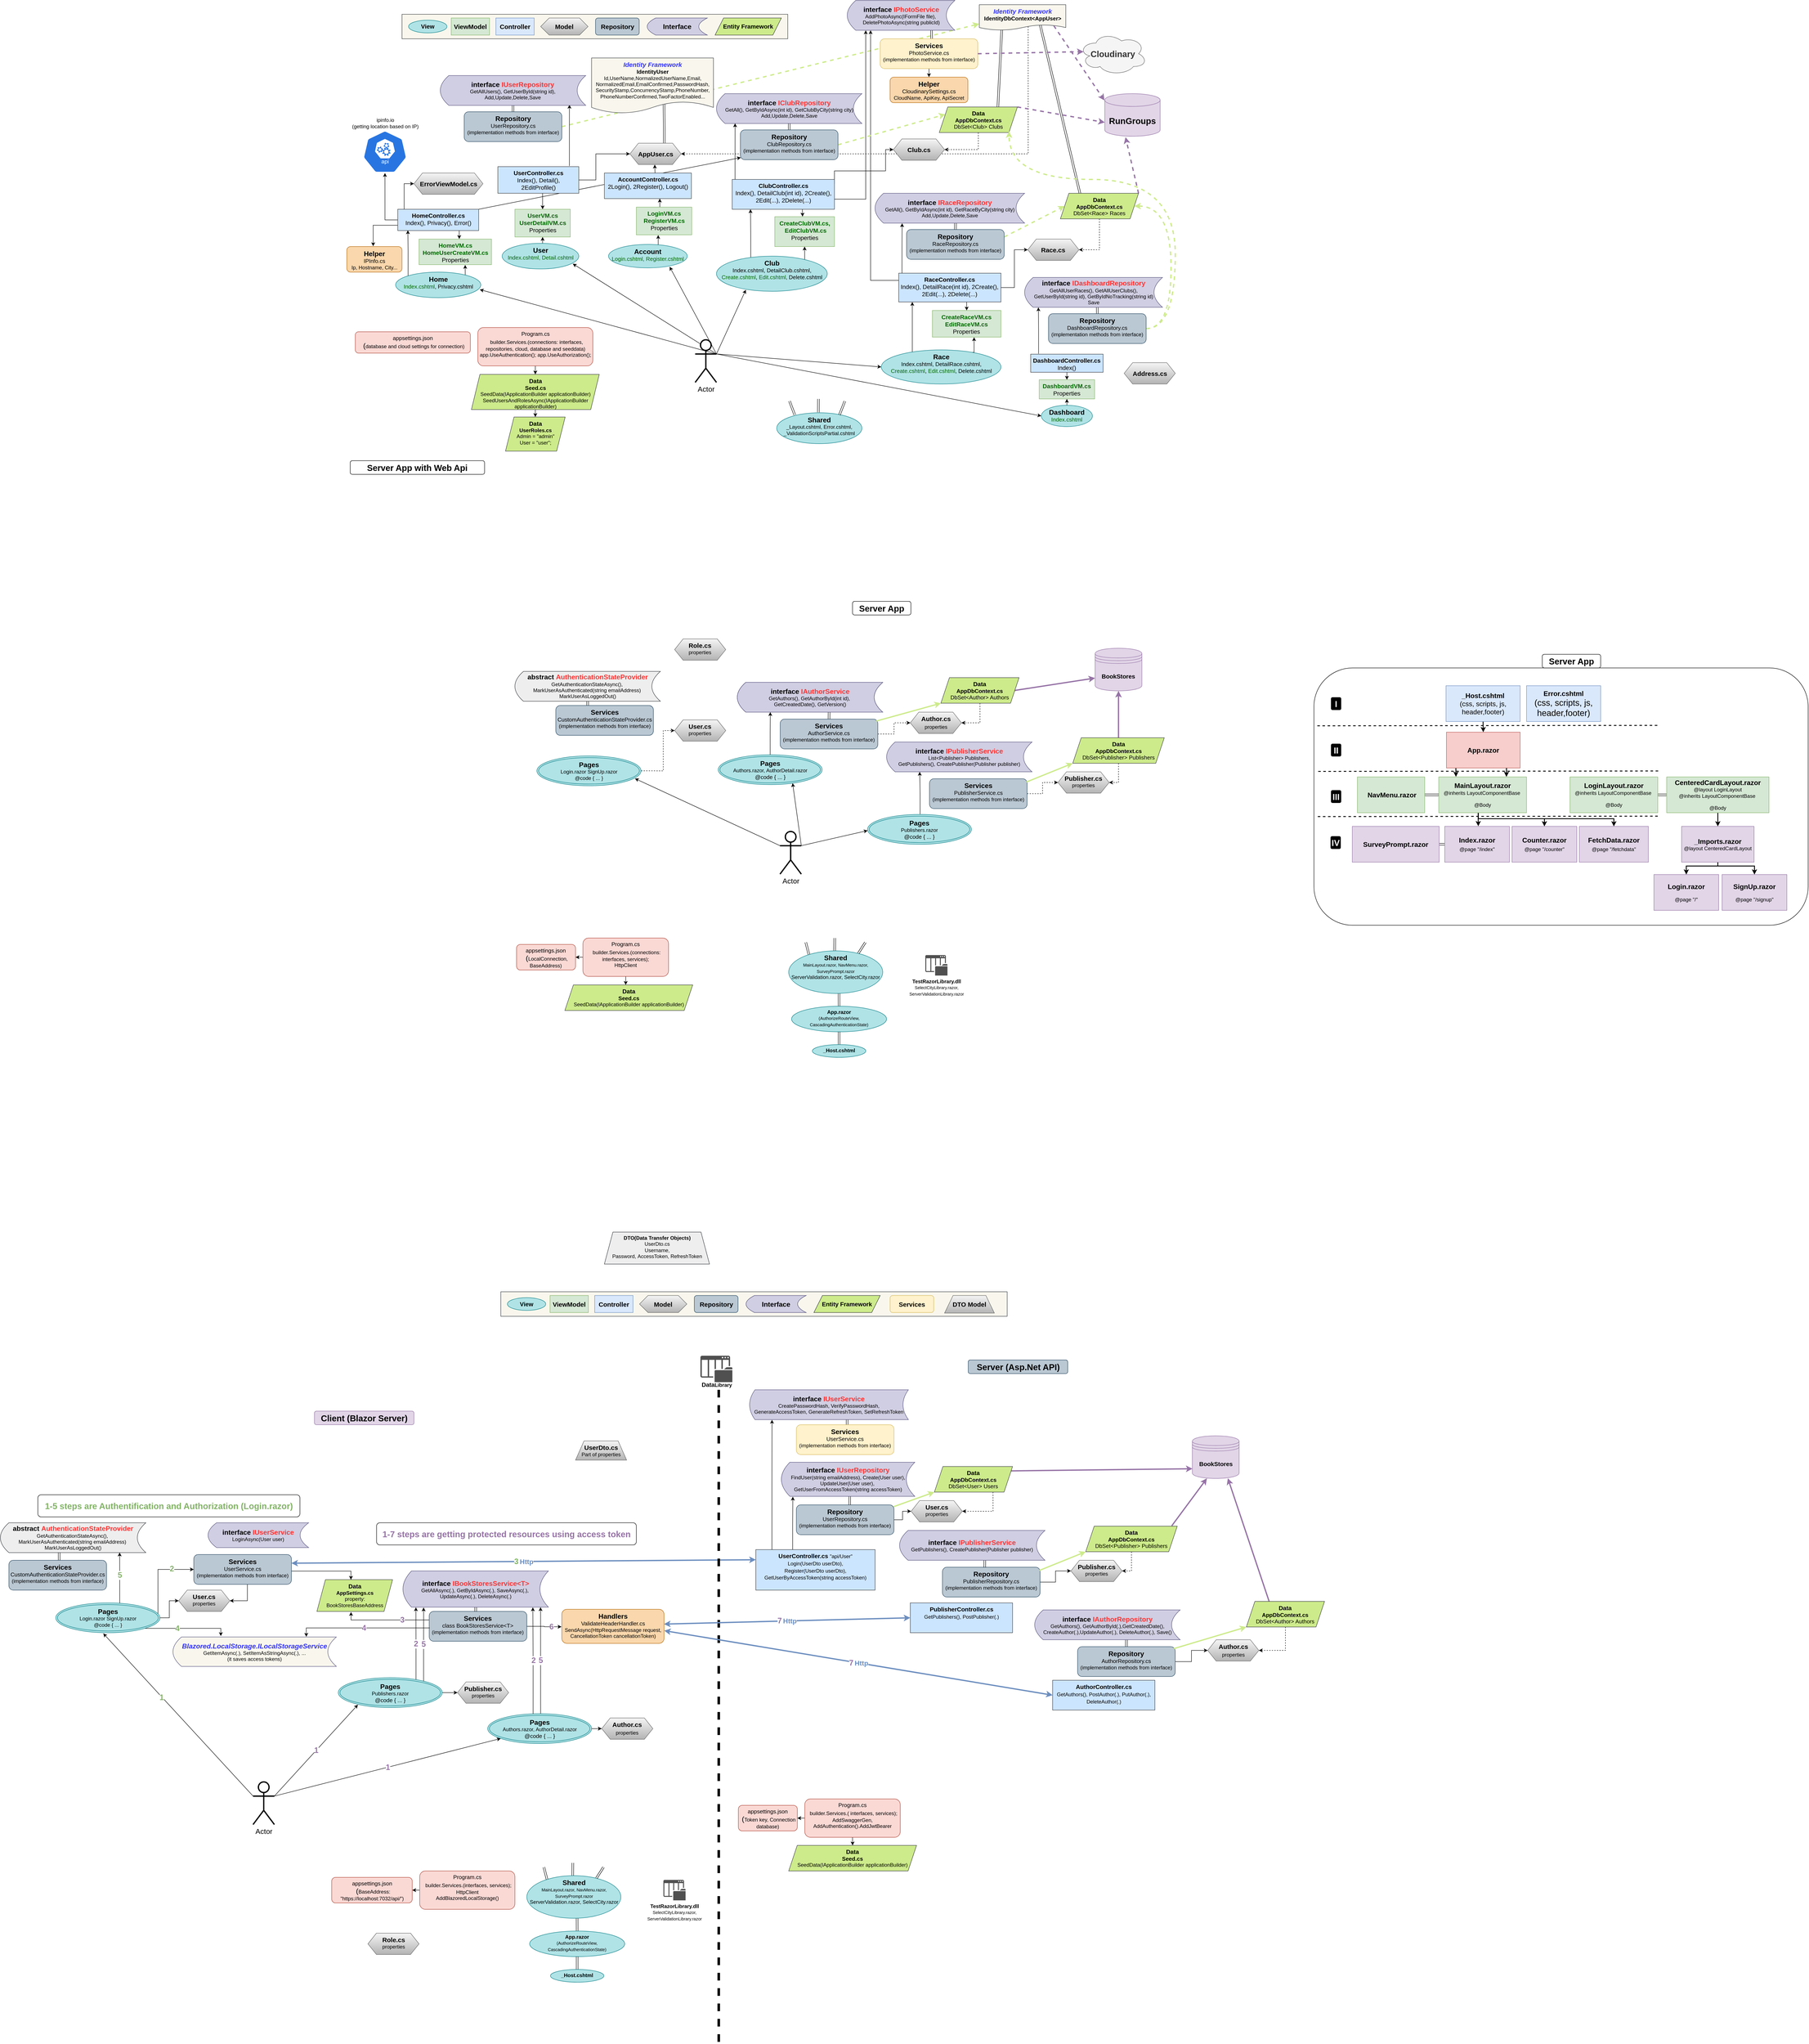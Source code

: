 <mxfile version="23.0.2" type="device">
  <diagram name="Page-1" id="ZWSDeJOEaIr2L8Me2n5w">
    <mxGraphModel dx="1805" dy="1745" grid="1" gridSize="10" guides="1" tooltips="1" connect="1" arrows="1" fold="1" page="1" pageScale="1" pageWidth="850" pageHeight="1100" math="0" shadow="0">
      <root>
        <mxCell id="0" />
        <mxCell id="1" parent="0" />
        <mxCell id="Ojkktp4d_7b2jLIS1f6a-234" style="rounded=0;orthogonalLoop=1;jettySize=auto;html=1;exitX=0.99;exitY=0.069;exitDx=0;exitDy=0;entryX=0;entryY=1;entryDx=0;entryDy=0;strokeColor=#CDEB8B;strokeWidth=3;exitPerimeter=0;" parent="1" source="Ojkktp4d_7b2jLIS1f6a-175" target="Ojkktp4d_7b2jLIS1f6a-185" edge="1">
          <mxGeometry relative="1" as="geometry">
            <mxPoint x="1621.57" y="2641" as="sourcePoint" />
            <mxPoint x="1791.57" y="2590" as="targetPoint" />
          </mxGeometry>
        </mxCell>
        <mxCell id="Ojkktp4d_7b2jLIS1f6a-165" value="&lt;font color=&quot;#82b366&quot; style=&quot;font-size: 18px;&quot;&gt;&lt;b&gt;3&lt;/b&gt;&lt;/font&gt;&amp;nbsp;&lt;font size=&quot;1&quot; color=&quot;#6c8ebf&quot; style=&quot;&quot;&gt;&lt;b style=&quot;font-size: 16px;&quot;&gt;Http&lt;/b&gt;&lt;/font&gt;" style="rounded=0;orthogonalLoop=1;jettySize=auto;html=1;exitX=0.999;exitY=0.29;exitDx=0;exitDy=0;entryX=0;entryY=0.25;entryDx=0;entryDy=0;fillColor=#dae8fc;strokeColor=#6c8ebf;strokeWidth=3;startArrow=classic;startFill=1;exitPerimeter=0;" parent="1" source="Ojkktp4d_7b2jLIS1f6a-167" target="Ojkktp4d_7b2jLIS1f6a-174" edge="1">
          <mxGeometry relative="1" as="geometry" />
        </mxCell>
        <mxCell id="zheniMVoFdTtj4dPPdd5-39" value="" style="rounded=1;whiteSpace=wrap;html=1;fontSize=20;fillColor=none;" parent="1" vertex="1">
          <mxGeometry x="2290" y="486.25" width="1160" height="603.75" as="geometry" />
        </mxCell>
        <mxCell id="EveCIlQHcC4GdwJnfHoP-5" value="" style="rounded=0;whiteSpace=wrap;html=1;fillColor=#f9f7ed;strokeColor=#36393d;" parent="1" vertex="1">
          <mxGeometry x="149.57" y="-1047.5" width="905.44" height="57.5" as="geometry" />
        </mxCell>
        <mxCell id="oZ6fTYHKEGw5SNDz8hmi-39" style="rounded=0;orthogonalLoop=1;jettySize=auto;html=1;exitX=1;exitY=0;exitDx=0;exitDy=0;entryX=0.005;entryY=0.929;entryDx=0;entryDy=0;entryPerimeter=0;" parent="1" source="cQSAukFgM9H1RLstrKh2-131" target="cQSAukFgM9H1RLstrKh2-152" edge="1">
          <mxGeometry relative="1" as="geometry" />
        </mxCell>
        <mxCell id="oZ6fTYHKEGw5SNDz8hmi-38" style="edgeStyle=orthogonalEdgeStyle;rounded=0;orthogonalLoop=1;jettySize=auto;html=1;exitX=1;exitY=0.5;exitDx=0;exitDy=0;entryX=0.565;entryY=0.856;entryDx=0;entryDy=0;entryPerimeter=0;dashed=1;startArrow=classic;startFill=1;endArrow=none;endFill=0;" parent="1" source="cQSAukFgM9H1RLstrKh2-137" target="oZ6fTYHKEGw5SNDz8hmi-31" edge="1">
          <mxGeometry relative="1" as="geometry" />
        </mxCell>
        <mxCell id="oZ6fTYHKEGw5SNDz8hmi-35" style="rounded=0;orthogonalLoop=1;jettySize=auto;html=1;exitX=1;exitY=0.5;exitDx=0;exitDy=0;entryX=0;entryY=0.75;entryDx=0;entryDy=0;dashed=1;strokeWidth=3;strokeColor=#CDEB8B;" parent="1" source="oZ6fTYHKEGw5SNDz8hmi-9" target="oZ6fTYHKEGw5SNDz8hmi-31" edge="1">
          <mxGeometry relative="1" as="geometry" />
        </mxCell>
        <mxCell id="cQSAukFgM9H1RLstrKh2-125" style="rounded=0;orthogonalLoop=1;jettySize=auto;html=1;exitX=1;exitY=0.333;exitDx=0;exitDy=0;exitPerimeter=0;entryX=0.265;entryY=0.958;entryDx=0;entryDy=0;entryPerimeter=0;" parent="1" source="cQSAukFgM9H1RLstrKh2-126" target="cQSAukFgM9H1RLstrKh2-127" edge="1">
          <mxGeometry relative="1" as="geometry">
            <mxPoint x="875.025" y="-904.8" as="targetPoint" />
          </mxGeometry>
        </mxCell>
        <mxCell id="cQSAukFgM9H1RLstrKh2-192" style="rounded=0;orthogonalLoop=1;jettySize=auto;html=1;exitX=1;exitY=0.333;exitDx=0;exitDy=0;exitPerimeter=0;entryX=0.988;entryY=0.683;entryDx=0;entryDy=0;entryPerimeter=0;" parent="1" source="cQSAukFgM9H1RLstrKh2-126" target="cQSAukFgM9H1RLstrKh2-129" edge="1">
          <mxGeometry relative="1" as="geometry" />
        </mxCell>
        <mxCell id="cQSAukFgM9H1RLstrKh2-193" style="rounded=0;orthogonalLoop=1;jettySize=auto;html=1;exitX=1;exitY=0.333;exitDx=0;exitDy=0;exitPerimeter=0;entryX=0;entryY=0.5;entryDx=0;entryDy=0;" parent="1" source="cQSAukFgM9H1RLstrKh2-126" target="cQSAukFgM9H1RLstrKh2-128" edge="1">
          <mxGeometry relative="1" as="geometry" />
        </mxCell>
        <mxCell id="ifd4lvwsygBwF9mz3tTz-15" style="rounded=0;orthogonalLoop=1;jettySize=auto;html=1;exitX=1;exitY=0.333;exitDx=0;exitDy=0;exitPerimeter=0;entryX=0.776;entryY=0.953;entryDx=0;entryDy=0;entryPerimeter=0;" parent="1" source="cQSAukFgM9H1RLstrKh2-126" target="ifd4lvwsygBwF9mz3tTz-10" edge="1">
          <mxGeometry relative="1" as="geometry" />
        </mxCell>
        <mxCell id="-xwD7tMcW1czYIhG800J-12" style="rounded=0;orthogonalLoop=1;jettySize=auto;html=1;exitX=1;exitY=0.333;exitDx=0;exitDy=0;exitPerimeter=0;entryX=0;entryY=0.5;entryDx=0;entryDy=0;" parent="1" source="cQSAukFgM9H1RLstrKh2-126" target="-xwD7tMcW1czYIhG800J-2" edge="1">
          <mxGeometry relative="1" as="geometry" />
        </mxCell>
        <mxCell id="oZ6fTYHKEGw5SNDz8hmi-12" style="rounded=0;orthogonalLoop=1;jettySize=auto;html=1;exitX=1;exitY=0.333;exitDx=0;exitDy=0;exitPerimeter=0;entryX=0.921;entryY=0.797;entryDx=0;entryDy=0;entryPerimeter=0;" parent="1" source="cQSAukFgM9H1RLstrKh2-126" target="oZ6fTYHKEGw5SNDz8hmi-2" edge="1">
          <mxGeometry relative="1" as="geometry" />
        </mxCell>
        <mxCell id="cQSAukFgM9H1RLstrKh2-126" value="&lt;font style=&quot;font-size: 17px;&quot;&gt;Actor&lt;/font&gt;" style="shape=umlActor;verticalLabelPosition=bottom;verticalAlign=top;html=1;outlineConnect=0;strokeWidth=3;" parent="1" vertex="1">
          <mxGeometry x="837.69" y="-283.75" width="50" height="100" as="geometry" />
        </mxCell>
        <mxCell id="cQSAukFgM9H1RLstrKh2-183" style="edgeStyle=orthogonalEdgeStyle;rounded=0;orthogonalLoop=1;jettySize=auto;html=1;exitX=0.796;exitY=0.101;exitDx=0;exitDy=0;entryX=0.5;entryY=1;entryDx=0;entryDy=0;exitPerimeter=0;" parent="1" source="cQSAukFgM9H1RLstrKh2-127" target="cQSAukFgM9H1RLstrKh2-148" edge="1">
          <mxGeometry relative="1" as="geometry" />
        </mxCell>
        <mxCell id="cQSAukFgM9H1RLstrKh2-184" style="edgeStyle=orthogonalEdgeStyle;rounded=0;orthogonalLoop=1;jettySize=auto;html=1;exitX=0.309;exitY=0.032;exitDx=0;exitDy=0;entryX=0.179;entryY=1;entryDx=0;entryDy=0;entryPerimeter=0;exitPerimeter=0;" parent="1" source="cQSAukFgM9H1RLstrKh2-127" target="cQSAukFgM9H1RLstrKh2-132" edge="1">
          <mxGeometry relative="1" as="geometry">
            <mxPoint x="967.53" y="-587.57" as="targetPoint" />
          </mxGeometry>
        </mxCell>
        <mxCell id="cQSAukFgM9H1RLstrKh2-127" value="&lt;b style=&quot;&quot;&gt;&lt;font style=&quot;font-size: 16px;&quot;&gt;Club&lt;/font&gt;&lt;/b&gt;&lt;br&gt;&lt;font style=&quot;font-size: 13px;&quot;&gt;&lt;span style=&quot;font-size: 13px;&quot;&gt;Index.cshtml, DetailClub.cshtml,&lt;/span&gt;&lt;br&gt;&lt;font style=&quot;font-size: 13px;&quot; color=&quot;#006600&quot;&gt;Create.cshtml&lt;/font&gt;&lt;span style=&quot;font-size: 13px;&quot;&gt;, &lt;/span&gt;&lt;font style=&quot;font-size: 13px;&quot; color=&quot;#006600&quot;&gt;Edit&lt;/font&gt;&lt;/font&gt;&lt;font style=&quot;font-size: 13px;&quot; color=&quot;#006600&quot;&gt;.cshtml&lt;/font&gt;, &lt;font style=&quot;font-size: 13px;&quot;&gt;Delete.cshtml&lt;/font&gt;" style="ellipse;whiteSpace=wrap;html=1;fillColor=#b0e3e6;strokeColor=#0e8088;verticalAlign=top;" parent="1" vertex="1">
          <mxGeometry x="887.69" y="-480" width="260" height="82.5" as="geometry" />
        </mxCell>
        <mxCell id="cQSAukFgM9H1RLstrKh2-187" style="edgeStyle=orthogonalEdgeStyle;rounded=0;orthogonalLoop=1;jettySize=auto;html=1;exitX=0.758;exitY=0.072;exitDx=0;exitDy=0;entryX=0.608;entryY=1.004;entryDx=0;entryDy=0;entryPerimeter=0;exitPerimeter=0;" parent="1" source="cQSAukFgM9H1RLstrKh2-128" target="cQSAukFgM9H1RLstrKh2-149" edge="1">
          <mxGeometry relative="1" as="geometry" />
        </mxCell>
        <mxCell id="cQSAukFgM9H1RLstrKh2-189" style="edgeStyle=orthogonalEdgeStyle;rounded=0;orthogonalLoop=1;jettySize=auto;html=1;exitX=0.259;exitY=0.067;exitDx=0;exitDy=0;entryX=0.133;entryY=1.001;entryDx=0;entryDy=0;entryPerimeter=0;exitPerimeter=0;" parent="1" source="cQSAukFgM9H1RLstrKh2-128" target="cQSAukFgM9H1RLstrKh2-133" edge="1">
          <mxGeometry relative="1" as="geometry">
            <mxPoint x="1347.3" y="-367.22" as="targetPoint" />
          </mxGeometry>
        </mxCell>
        <mxCell id="cQSAukFgM9H1RLstrKh2-128" value="&lt;b style=&quot;&quot;&gt;&lt;font style=&quot;font-size: 16px;&quot;&gt;Race&lt;/font&gt;&lt;/b&gt;&lt;br&gt;&lt;font style=&quot;font-size: 13px;&quot;&gt;&lt;font style=&quot;font-size: 13px;&quot;&gt;Index.cshtml, DetailRace.cshtml,&lt;br&gt;&lt;font style=&quot;font-size: 13px;&quot; color=&quot;#006600&quot;&gt;Create.cshtml&lt;/font&gt;&lt;/font&gt;&lt;font style=&quot;border-color: var(--border-color); font-size: 13px;&quot;&gt;, &lt;font style=&quot;font-size: 13px;&quot; color=&quot;#006600&quot;&gt;Edit&lt;/font&gt;&lt;/font&gt;&lt;font style=&quot;font-size: 13px;&quot; color=&quot;#006600&quot;&gt;.cshtml&lt;/font&gt;, Delete.cshtml&lt;/font&gt;" style="ellipse;whiteSpace=wrap;html=1;fillColor=#b0e3e6;strokeColor=#0e8088;verticalAlign=top;" parent="1" vertex="1">
          <mxGeometry x="1274.57" y="-260" width="280.81" height="80" as="geometry" />
        </mxCell>
        <mxCell id="oZ6fTYHKEGw5SNDz8hmi-23" style="edgeStyle=orthogonalEdgeStyle;rounded=0;orthogonalLoop=1;jettySize=auto;html=1;exitX=0.817;exitY=0.11;exitDx=0;exitDy=0;entryX=0.637;entryY=1.01;entryDx=0;entryDy=0;entryPerimeter=0;exitPerimeter=0;" parent="1" source="cQSAukFgM9H1RLstrKh2-129" target="oZ6fTYHKEGw5SNDz8hmi-18" edge="1">
          <mxGeometry relative="1" as="geometry" />
        </mxCell>
        <mxCell id="oZ6fTYHKEGw5SNDz8hmi-24" style="edgeStyle=orthogonalEdgeStyle;rounded=0;orthogonalLoop=1;jettySize=auto;html=1;exitX=0;exitY=0;exitDx=0;exitDy=0;entryX=0.125;entryY=0.987;entryDx=0;entryDy=0;entryPerimeter=0;" parent="1" source="cQSAukFgM9H1RLstrKh2-129" target="cQSAukFgM9H1RLstrKh2-131" edge="1">
          <mxGeometry relative="1" as="geometry" />
        </mxCell>
        <mxCell id="cQSAukFgM9H1RLstrKh2-129" value="&lt;b style=&quot;&quot;&gt;&lt;font style=&quot;font-size: 16px;&quot;&gt;Home&lt;/font&gt;&lt;/b&gt;&lt;br&gt;&lt;font style=&quot;font-size: 13px;&quot;&gt;&lt;font color=&quot;#006600&quot;&gt;Index.cshtml&lt;/font&gt;, Privacy.cshtml&lt;br&gt;&lt;/font&gt;" style="ellipse;whiteSpace=wrap;html=1;fillColor=#b0e3e6;strokeColor=#0e8088;verticalAlign=top;" parent="1" vertex="1">
          <mxGeometry x="134.57" y="-442.5" width="200" height="60" as="geometry" />
        </mxCell>
        <mxCell id="cQSAukFgM9H1RLstrKh2-201" style="rounded=0;orthogonalLoop=1;jettySize=auto;html=1;exitX=0.489;exitY=-0.013;exitDx=0;exitDy=0;shape=link;exitPerimeter=0;" parent="1" source="cQSAukFgM9H1RLstrKh2-130" edge="1">
          <mxGeometry relative="1" as="geometry">
            <mxPoint x="1127.07" y="-145" as="targetPoint" />
          </mxGeometry>
        </mxCell>
        <mxCell id="cQSAukFgM9H1RLstrKh2-130" value="&lt;font style=&quot;font-size: 16px;&quot;&gt;&lt;b style=&quot;&quot;&gt;Shared&lt;/b&gt;&lt;br&gt;&lt;/font&gt;_Layout.cshtml,&amp;nbsp;Error.cshtml,&lt;br&gt;_ValidationScriptsPartial.cshtml" style="ellipse;whiteSpace=wrap;html=1;fillColor=#b0e3e6;strokeColor=#0e8088;verticalAlign=top;" parent="1" vertex="1">
          <mxGeometry x="1029.07" y="-112.5" width="200" height="72.5" as="geometry" />
        </mxCell>
        <mxCell id="cQSAukFgM9H1RLstrKh2-196" style="edgeStyle=orthogonalEdgeStyle;rounded=0;orthogonalLoop=1;jettySize=auto;html=1;exitX=0.079;exitY=0.011;exitDx=0;exitDy=0;entryX=0;entryY=0.5;entryDx=0;entryDy=0;exitPerimeter=0;" parent="1" source="cQSAukFgM9H1RLstrKh2-131" target="cQSAukFgM9H1RLstrKh2-138" edge="1">
          <mxGeometry relative="1" as="geometry" />
        </mxCell>
        <mxCell id="oZ6fTYHKEGw5SNDz8hmi-25" style="edgeStyle=orthogonalEdgeStyle;rounded=0;orthogonalLoop=1;jettySize=auto;html=1;exitX=0.75;exitY=1;exitDx=0;exitDy=0;entryX=0.555;entryY=-0.004;entryDx=0;entryDy=0;entryPerimeter=0;" parent="1" source="cQSAukFgM9H1RLstrKh2-131" target="oZ6fTYHKEGw5SNDz8hmi-18" edge="1">
          <mxGeometry relative="1" as="geometry" />
        </mxCell>
        <mxCell id="oZ6fTYHKEGw5SNDz8hmi-26" style="edgeStyle=orthogonalEdgeStyle;rounded=0;orthogonalLoop=1;jettySize=auto;html=1;exitX=0;exitY=0.5;exitDx=0;exitDy=0;entryX=0.5;entryY=1;entryDx=0;entryDy=0;entryPerimeter=0;" parent="1" source="cQSAukFgM9H1RLstrKh2-131" target="oZ6fTYHKEGw5SNDz8hmi-22" edge="1">
          <mxGeometry relative="1" as="geometry" />
        </mxCell>
        <mxCell id="oZ6fTYHKEGw5SNDz8hmi-29" style="edgeStyle=orthogonalEdgeStyle;rounded=0;orthogonalLoop=1;jettySize=auto;html=1;exitX=0;exitY=0.75;exitDx=0;exitDy=0;entryX=0.478;entryY=-0.013;entryDx=0;entryDy=0;entryPerimeter=0;" parent="1" source="cQSAukFgM9H1RLstrKh2-131" target="oZ6fTYHKEGw5SNDz8hmi-28" edge="1">
          <mxGeometry relative="1" as="geometry" />
        </mxCell>
        <mxCell id="cQSAukFgM9H1RLstrKh2-131" value="&lt;b style=&quot;border-color: var(--border-color);&quot;&gt;HomeController.cs&lt;/b&gt;&lt;font style=&quot;&quot;&gt;&lt;br&gt;Index(),&amp;nbsp;Privacy(),&amp;nbsp;Error()&lt;br&gt;&lt;/font&gt;" style="rounded=0;whiteSpace=wrap;html=1;fillColor=#cce5ff;strokeColor=#36393d;fontSize=14;verticalAlign=top;" parent="1" vertex="1">
          <mxGeometry x="139.57" y="-590" width="190" height="50" as="geometry" />
        </mxCell>
        <mxCell id="cQSAukFgM9H1RLstrKh2-179" style="edgeStyle=orthogonalEdgeStyle;rounded=0;orthogonalLoop=1;jettySize=auto;html=1;exitX=0.028;exitY=0;exitDx=0;exitDy=0;entryX=0.128;entryY=0.995;entryDx=0;entryDy=0;entryPerimeter=0;exitPerimeter=0;" parent="1" source="cQSAukFgM9H1RLstrKh2-132" target="cQSAukFgM9H1RLstrKh2-145" edge="1">
          <mxGeometry relative="1" as="geometry" />
        </mxCell>
        <mxCell id="cQSAukFgM9H1RLstrKh2-185" style="edgeStyle=orthogonalEdgeStyle;rounded=0;orthogonalLoop=1;jettySize=auto;html=1;exitX=1;exitY=0.143;exitDx=0;exitDy=0;entryX=0;entryY=0.5;entryDx=0;entryDy=0;exitPerimeter=0;" parent="1" source="cQSAukFgM9H1RLstrKh2-132" target="cQSAukFgM9H1RLstrKh2-134" edge="1">
          <mxGeometry relative="1" as="geometry">
            <Array as="points">
              <mxPoint x="1284.57" y="-680" />
              <mxPoint x="1284.57" y="-730" />
            </Array>
          </mxGeometry>
        </mxCell>
        <mxCell id="cQSAukFgM9H1RLstrKh2-186" style="edgeStyle=orthogonalEdgeStyle;rounded=0;orthogonalLoop=1;jettySize=auto;html=1;exitX=0.687;exitY=1.001;exitDx=0;exitDy=0;entryX=0.465;entryY=-0.004;entryDx=0;entryDy=0;entryPerimeter=0;exitPerimeter=0;" parent="1" source="cQSAukFgM9H1RLstrKh2-132" target="cQSAukFgM9H1RLstrKh2-148" edge="1">
          <mxGeometry relative="1" as="geometry">
            <mxPoint x="1078.17" y="-587.78" as="sourcePoint" />
          </mxGeometry>
        </mxCell>
        <mxCell id="cQSAukFgM9H1RLstrKh2-200" style="edgeStyle=orthogonalEdgeStyle;rounded=0;orthogonalLoop=1;jettySize=auto;html=1;exitX=1.001;exitY=0.663;exitDx=0;exitDy=0;entryX=0.172;entryY=1.004;entryDx=0;entryDy=0;entryPerimeter=0;exitPerimeter=0;" parent="1" source="cQSAukFgM9H1RLstrKh2-132" target="cQSAukFgM9H1RLstrKh2-147" edge="1">
          <mxGeometry relative="1" as="geometry" />
        </mxCell>
        <mxCell id="cQSAukFgM9H1RLstrKh2-132" value="&lt;b style=&quot;border-color: var(--border-color);&quot;&gt;ClubController.cs&lt;/b&gt;&lt;font style=&quot;&quot;&gt;&lt;br&gt;Index(), DetailClub(int id), 2Create(),&lt;br&gt;2Edit(...), 2Delete(...)&lt;br&gt;&lt;/font&gt;" style="rounded=0;whiteSpace=wrap;html=1;fillColor=#cce5ff;strokeColor=#36393d;fontSize=14;verticalAlign=top;" parent="1" vertex="1">
          <mxGeometry x="924.57" y="-660" width="240" height="70" as="geometry" />
        </mxCell>
        <mxCell id="cQSAukFgM9H1RLstrKh2-188" style="edgeStyle=orthogonalEdgeStyle;rounded=0;orthogonalLoop=1;jettySize=auto;html=1;exitX=0.665;exitY=0.999;exitDx=0;exitDy=0;entryX=0.5;entryY=0;entryDx=0;entryDy=0;exitPerimeter=0;" parent="1" source="cQSAukFgM9H1RLstrKh2-133" target="cQSAukFgM9H1RLstrKh2-149" edge="1">
          <mxGeometry relative="1" as="geometry">
            <mxPoint x="1474.98" y="-367.57" as="sourcePoint" />
          </mxGeometry>
        </mxCell>
        <mxCell id="cQSAukFgM9H1RLstrKh2-190" style="edgeStyle=orthogonalEdgeStyle;rounded=0;orthogonalLoop=1;jettySize=auto;html=1;exitX=1;exitY=0.5;exitDx=0;exitDy=0;entryX=0;entryY=0.5;entryDx=0;entryDy=0;" parent="1" source="cQSAukFgM9H1RLstrKh2-133" target="cQSAukFgM9H1RLstrKh2-135" edge="1">
          <mxGeometry relative="1" as="geometry" />
        </mxCell>
        <mxCell id="cQSAukFgM9H1RLstrKh2-191" style="edgeStyle=orthogonalEdgeStyle;rounded=0;orthogonalLoop=1;jettySize=auto;html=1;entryX=0.181;entryY=1.005;entryDx=0;entryDy=0;entryPerimeter=0;exitX=0.032;exitY=-0.004;exitDx=0;exitDy=0;exitPerimeter=0;" parent="1" source="cQSAukFgM9H1RLstrKh2-133" target="cQSAukFgM9H1RLstrKh2-146" edge="1">
          <mxGeometry relative="1" as="geometry">
            <mxPoint x="1323.57" y="-480" as="sourcePoint" />
          </mxGeometry>
        </mxCell>
        <mxCell id="cQSAukFgM9H1RLstrKh2-199" style="edgeStyle=orthogonalEdgeStyle;rounded=0;orthogonalLoop=1;jettySize=auto;html=1;exitX=0;exitY=0.25;exitDx=0;exitDy=0;entryX=0.217;entryY=1.001;entryDx=0;entryDy=0;entryPerimeter=0;" parent="1" source="cQSAukFgM9H1RLstrKh2-133" target="cQSAukFgM9H1RLstrKh2-147" edge="1">
          <mxGeometry relative="1" as="geometry" />
        </mxCell>
        <mxCell id="cQSAukFgM9H1RLstrKh2-133" value="&lt;b style=&quot;border-color: var(--border-color);&quot;&gt;RaceController.cs&lt;/b&gt;&lt;font style=&quot;&quot;&gt;&lt;br&gt;Index(), DetailRace(int id), 2Create(),&lt;br style=&quot;border-color: var(--border-color);&quot;&gt;2Edit(...), 2Delete(...)&lt;br&gt;&lt;/font&gt;" style="rounded=0;whiteSpace=wrap;html=1;fillColor=#cce5ff;strokeColor=#36393d;fontSize=14;verticalAlign=top;" parent="1" vertex="1">
          <mxGeometry x="1315.38" y="-440" width="240" height="67.5" as="geometry" />
        </mxCell>
        <mxCell id="cQSAukFgM9H1RLstrKh2-134" value="&lt;font size=&quot;1&quot; style=&quot;&quot;&gt;&lt;b style=&quot;font-size: 15px;&quot;&gt;Club.cs&lt;/b&gt;&lt;/font&gt;" style="shape=hexagon;perimeter=hexagonPerimeter2;whiteSpace=wrap;html=1;fixedSize=1;fillColor=#f5f5f5;strokeColor=#666666;gradientColor=#b3b3b3;" parent="1" vertex="1">
          <mxGeometry x="1302.97" y="-755" width="120" height="50" as="geometry" />
        </mxCell>
        <mxCell id="cQSAukFgM9H1RLstrKh2-135" value="&lt;font size=&quot;1&quot; style=&quot;&quot;&gt;&lt;b style=&quot;font-size: 15px;&quot;&gt;Race.cs&lt;/b&gt;&lt;/font&gt;" style="shape=hexagon;perimeter=hexagonPerimeter2;whiteSpace=wrap;html=1;fixedSize=1;fillColor=#f5f5f5;strokeColor=#666666;gradientColor=#b3b3b3;" parent="1" vertex="1">
          <mxGeometry x="1618.44" y="-520" width="120" height="50" as="geometry" />
        </mxCell>
        <mxCell id="-xwD7tMcW1czYIhG800J-16" style="edgeStyle=orthogonalEdgeStyle;rounded=0;orthogonalLoop=1;jettySize=auto;html=1;exitX=0.672;exitY=0.009;exitDx=0;exitDy=0;entryX=0.594;entryY=0.808;entryDx=0;entryDy=0;entryPerimeter=0;shape=link;exitPerimeter=0;" parent="1" source="cQSAukFgM9H1RLstrKh2-137" target="-xwD7tMcW1czYIhG800J-15" edge="1">
          <mxGeometry relative="1" as="geometry" />
        </mxCell>
        <mxCell id="cQSAukFgM9H1RLstrKh2-137" value="&lt;font size=&quot;1&quot; style=&quot;&quot;&gt;&lt;b style=&quot;font-size: 15px;&quot;&gt;AppUser.cs&lt;/b&gt;&lt;/font&gt;" style="shape=hexagon;perimeter=hexagonPerimeter2;whiteSpace=wrap;html=1;fixedSize=1;fillColor=#f5f5f5;strokeColor=#666666;gradientColor=#b3b3b3;" parent="1" vertex="1">
          <mxGeometry x="684.57" y="-745" width="120" height="50" as="geometry" />
        </mxCell>
        <mxCell id="cQSAukFgM9H1RLstrKh2-138" value="&lt;b&gt;&lt;font style=&quot;font-size: 15px;&quot;&gt;ErrorViewModel.cs&lt;/font&gt;&lt;/b&gt;" style="shape=hexagon;perimeter=hexagonPerimeter2;whiteSpace=wrap;html=1;fixedSize=1;fillColor=#f5f5f5;strokeColor=#666666;gradientColor=#b3b3b3;" parent="1" vertex="1">
          <mxGeometry x="177.64" y="-675" width="161.93" height="50" as="geometry" />
        </mxCell>
        <mxCell id="cQSAukFgM9H1RLstrKh2-139" style="rounded=0;orthogonalLoop=1;jettySize=auto;html=1;exitX=1;exitY=0;exitDx=0;exitDy=0;entryX=0.375;entryY=1.02;entryDx=0;entryDy=0;entryPerimeter=0;dashed=1;strokeWidth=3;strokeColor=#9673A6;" parent="1" source="cQSAukFgM9H1RLstrKh2-140" target="cQSAukFgM9H1RLstrKh2-141" edge="1">
          <mxGeometry relative="1" as="geometry" />
        </mxCell>
        <mxCell id="cQSAukFgM9H1RLstrKh2-178" style="edgeStyle=orthogonalEdgeStyle;rounded=0;orthogonalLoop=1;jettySize=auto;html=1;exitX=0.5;exitY=1;exitDx=0;exitDy=0;entryX=1;entryY=0.5;entryDx=0;entryDy=0;dashed=1;" parent="1" source="cQSAukFgM9H1RLstrKh2-140" target="cQSAukFgM9H1RLstrKh2-135" edge="1">
          <mxGeometry relative="1" as="geometry" />
        </mxCell>
        <mxCell id="oZ6fTYHKEGw5SNDz8hmi-33" style="rounded=0;orthogonalLoop=1;jettySize=auto;html=1;exitX=0.25;exitY=0;exitDx=0;exitDy=0;entryX=0.705;entryY=0.8;entryDx=0;entryDy=0;entryPerimeter=0;shape=link;" parent="1" source="cQSAukFgM9H1RLstrKh2-140" target="oZ6fTYHKEGw5SNDz8hmi-31" edge="1">
          <mxGeometry relative="1" as="geometry" />
        </mxCell>
        <mxCell id="cQSAukFgM9H1RLstrKh2-140" value="&lt;font style=&quot;font-size: 13px;&quot;&gt;&lt;b&gt;&lt;font style=&quot;font-size: 14px;&quot;&gt;Data&lt;/font&gt;&lt;br&gt;AppDbContext.cs&lt;br&gt;&lt;/b&gt;DbSet&amp;lt;Race&amp;gt; Races&lt;br&gt;&lt;/font&gt;" style="shape=parallelogram;perimeter=parallelogramPerimeter;whiteSpace=wrap;html=1;fixedSize=1;fillColor=#cdeb8b;strokeColor=#36393d;verticalAlign=top;" parent="1" vertex="1">
          <mxGeometry x="1694.87" y="-627.5" width="183.44" height="60" as="geometry" />
        </mxCell>
        <mxCell id="cQSAukFgM9H1RLstrKh2-141" value="&lt;b&gt;&lt;font style=&quot;font-size: 20px;&quot;&gt;RunGroups&lt;/font&gt;&lt;/b&gt;" style="shape=cylinder3;whiteSpace=wrap;html=1;boundedLbl=1;backgroundOutline=1;size=15;fillColor=#e1d5e7;strokeColor=#9673a6;" parent="1" vertex="1">
          <mxGeometry x="1799.06" y="-861.25" width="130" height="100" as="geometry" />
        </mxCell>
        <mxCell id="cQSAukFgM9H1RLstrKh2-177" style="edgeStyle=orthogonalEdgeStyle;rounded=0;orthogonalLoop=1;jettySize=auto;html=1;exitX=0.5;exitY=1;exitDx=0;exitDy=0;entryX=1;entryY=0.5;entryDx=0;entryDy=0;dashed=1;" parent="1" source="cQSAukFgM9H1RLstrKh2-142" target="cQSAukFgM9H1RLstrKh2-134" edge="1">
          <mxGeometry relative="1" as="geometry" />
        </mxCell>
        <mxCell id="oZ6fTYHKEGw5SNDz8hmi-32" style="rounded=0;orthogonalLoop=1;jettySize=auto;html=1;exitX=0.75;exitY=0;exitDx=0;exitDy=0;entryX=0.26;entryY=0.983;entryDx=0;entryDy=0;entryPerimeter=0;shape=link;" parent="1" source="cQSAukFgM9H1RLstrKh2-142" target="oZ6fTYHKEGw5SNDz8hmi-31" edge="1">
          <mxGeometry relative="1" as="geometry" />
        </mxCell>
        <mxCell id="cQSAukFgM9H1RLstrKh2-142" value="&lt;font style=&quot;font-size: 13px;&quot;&gt;&lt;b&gt;&lt;font style=&quot;font-size: 14px;&quot;&gt;Data&lt;/font&gt;&lt;br&gt;AppDbContext.cs&lt;br&gt;&lt;/b&gt;DbSet&amp;lt;Club&amp;gt; Clubs&lt;br&gt;&lt;/font&gt;" style="shape=parallelogram;perimeter=parallelogramPerimeter;whiteSpace=wrap;html=1;fixedSize=1;fillColor=#cdeb8b;strokeColor=#36393d;verticalAlign=top;" parent="1" vertex="1">
          <mxGeometry x="1410.59" y="-830" width="183.44" height="60" as="geometry" />
        </mxCell>
        <mxCell id="cQSAukFgM9H1RLstrKh2-159" style="edgeStyle=orthogonalEdgeStyle;rounded=0;orthogonalLoop=1;jettySize=auto;html=1;exitX=0.5;exitY=1;exitDx=0;exitDy=0;entryX=0.5;entryY=0;entryDx=0;entryDy=0;shape=link;" parent="1" source="cQSAukFgM9H1RLstrKh2-145" target="cQSAukFgM9H1RLstrKh2-152" edge="1">
          <mxGeometry relative="1" as="geometry" />
        </mxCell>
        <mxCell id="cQSAukFgM9H1RLstrKh2-145" value="&lt;font style=&quot;border-color: var(--border-color); font-size: 16px;&quot;&gt;&lt;b style=&quot;border-color: var(--border-color);&quot;&gt;interface&lt;/b&gt;&amp;nbsp;&lt;font style=&quot;border-color: var(--border-color);&quot; color=&quot;#ff3333&quot;&gt;&lt;b style=&quot;border-color: var(--border-color);&quot;&gt;IClubRepository&lt;/b&gt;&lt;/font&gt;&lt;/font&gt;&lt;br style=&quot;border-color: var(--border-color); font-size: 14px;&quot;&gt;&lt;font style=&quot;border-color: var(--border-color);&quot;&gt;GetAll(),&amp;nbsp;GetByIdAsync(int id),&amp;nbsp;GetClubByCity(string city)&lt;br&gt;Add,Update,Delete,Save&lt;br&gt;&lt;/font&gt;" style="shape=dataStorage;whiteSpace=wrap;html=1;fixedSize=1;fillColor=#d0cee2;strokeColor=#56517e;" parent="1" vertex="1">
          <mxGeometry x="887.69" y="-861.25" width="341.38" height="70" as="geometry" />
        </mxCell>
        <mxCell id="cQSAukFgM9H1RLstrKh2-161" style="edgeStyle=orthogonalEdgeStyle;rounded=0;orthogonalLoop=1;jettySize=auto;html=1;exitX=0.538;exitY=0.995;exitDx=0;exitDy=0;entryX=0.5;entryY=0;entryDx=0;entryDy=0;shape=link;exitPerimeter=0;" parent="1" source="cQSAukFgM9H1RLstrKh2-146" target="cQSAukFgM9H1RLstrKh2-153" edge="1">
          <mxGeometry relative="1" as="geometry" />
        </mxCell>
        <mxCell id="cQSAukFgM9H1RLstrKh2-146" value="&lt;font style=&quot;border-color: var(--border-color); font-size: 16px;&quot;&gt;&lt;b style=&quot;border-color: var(--border-color);&quot;&gt;interface&lt;/b&gt;&amp;nbsp;&lt;font style=&quot;border-color: var(--border-color);&quot; color=&quot;#ff3333&quot;&gt;&lt;b style=&quot;border-color: var(--border-color);&quot;&gt;IRaceRepository&lt;/b&gt;&lt;/font&gt;&lt;/font&gt;&lt;br style=&quot;border-color: var(--border-color); font-size: 14px;&quot;&gt;&lt;font style=&quot;border-color: var(--border-color);&quot;&gt;GetAll(),&amp;nbsp;GetByIdAsync(int id),&amp;nbsp;GetRaceByCity(string city)&lt;br&gt;Add,Update,Delete,Save&lt;br&gt;&lt;/font&gt;" style="shape=dataStorage;whiteSpace=wrap;html=1;fixedSize=1;fillColor=#d0cee2;strokeColor=#56517e;" parent="1" vertex="1">
          <mxGeometry x="1259.84" y="-627.5" width="351.08" height="70" as="geometry" />
        </mxCell>
        <mxCell id="cQSAukFgM9H1RLstrKh2-160" style="edgeStyle=orthogonalEdgeStyle;rounded=0;orthogonalLoop=1;jettySize=auto;html=1;entryX=0.527;entryY=-0.005;entryDx=0;entryDy=0;entryPerimeter=0;shape=link;exitX=0.783;exitY=0.993;exitDx=0;exitDy=0;exitPerimeter=0;" parent="1" source="cQSAukFgM9H1RLstrKh2-147" target="cQSAukFgM9H1RLstrKh2-155" edge="1">
          <mxGeometry relative="1" as="geometry">
            <mxPoint x="1356.08" y="-1010" as="sourcePoint" />
          </mxGeometry>
        </mxCell>
        <mxCell id="cQSAukFgM9H1RLstrKh2-147" value="&lt;font style=&quot;border-color: var(--border-color); font-size: 16px;&quot;&gt;&lt;b style=&quot;border-color: var(--border-color);&quot;&gt;interface&lt;/b&gt;&amp;nbsp;&lt;font style=&quot;border-color: var(--border-color);&quot; color=&quot;#ff3333&quot;&gt;&lt;b style=&quot;border-color: var(--border-color);&quot;&gt;IPhotoService&lt;/b&gt;&lt;/font&gt;&lt;/font&gt;&lt;br style=&quot;border-color: var(--border-color); font-size: 14px;&quot;&gt;&lt;font style=&quot;border-color: var(--border-color);&quot;&gt;AddPhotoAsync(IFormFile file),&amp;nbsp;&lt;br&gt;DeletePhotoAsync(string publicId)&lt;br&gt;&lt;/font&gt;" style="shape=dataStorage;whiteSpace=wrap;html=1;fixedSize=1;fillColor=#d0cee2;strokeColor=#56517e;" parent="1" vertex="1">
          <mxGeometry x="1194.57" y="-1080" width="252.62" height="70" as="geometry" />
        </mxCell>
        <mxCell id="cQSAukFgM9H1RLstrKh2-148" value="&lt;font style=&quot;&quot;&gt;&lt;font color=&quot;#006600&quot;&gt;&lt;b style=&quot;&quot;&gt;CreateClubVM.cs,&lt;br&gt;&amp;nbsp;&lt;/b&gt;&lt;b style=&quot;border-color: var(--border-color);&quot;&gt;EditClubVM.cs&lt;/b&gt;&lt;/font&gt;&lt;br&gt;&lt;/font&gt;&lt;span style=&quot;font-size: 14px;&quot;&gt;&lt;font style=&quot;font-size: 14px;&quot;&gt;Properties&lt;br&gt;&lt;/font&gt;&lt;/span&gt;" style="rounded=0;whiteSpace=wrap;html=1;fillColor=#d5e8d4;strokeColor=#82b366;fontSize=14;verticalAlign=top;" parent="1" vertex="1">
          <mxGeometry x="1024.57" y="-572.5" width="140" height="70" as="geometry" />
        </mxCell>
        <mxCell id="cQSAukFgM9H1RLstrKh2-149" value="&lt;font style=&quot;&quot;&gt;&lt;font color=&quot;#006600&quot;&gt;&lt;b&gt;CreateRaceVM.cs&lt;br&gt;&lt;/b&gt;&lt;b style=&quot;border-color: var(--border-color);&quot;&gt;EditRaceVM.cs&lt;/b&gt;&lt;/font&gt;&lt;br&gt;&lt;/font&gt;&lt;span style=&quot;font-size: 14px;&quot;&gt;&lt;font style=&quot;font-size: 14px;&quot;&gt;Properties&lt;br&gt;&lt;/font&gt;&lt;/span&gt;" style="rounded=0;whiteSpace=wrap;html=1;fillColor=#d5e8d4;strokeColor=#82b366;fontSize=14;verticalAlign=top;" parent="1" vertex="1">
          <mxGeometry x="1394.45" y="-352.5" width="160.93" height="62.5" as="geometry" />
        </mxCell>
        <mxCell id="cQSAukFgM9H1RLstrKh2-150" style="rounded=0;orthogonalLoop=1;jettySize=auto;html=1;exitX=1;exitY=0;exitDx=0;exitDy=0;entryX=0;entryY=0;entryDx=0;entryDy=67.5;entryPerimeter=0;dashed=1;strokeWidth=3;strokeColor=#9673A6;" parent="1" source="cQSAukFgM9H1RLstrKh2-142" target="cQSAukFgM9H1RLstrKh2-141" edge="1">
          <mxGeometry relative="1" as="geometry">
            <mxPoint x="1491.44" y="-850" as="sourcePoint" />
            <mxPoint x="1743.44" y="-1000" as="targetPoint" />
          </mxGeometry>
        </mxCell>
        <mxCell id="ifd4lvwsygBwF9mz3tTz-7" style="edgeStyle=orthogonalEdgeStyle;rounded=0;orthogonalLoop=1;jettySize=auto;html=1;exitX=0.5;exitY=1;exitDx=0;exitDy=0;" parent="1" source="cQSAukFgM9H1RLstrKh2-151" target="ifd4lvwsygBwF9mz3tTz-5" edge="1">
          <mxGeometry relative="1" as="geometry" />
        </mxCell>
        <mxCell id="cQSAukFgM9H1RLstrKh2-151" value="&lt;font style=&quot;&quot;&gt;&lt;font style=&quot;font-size: 13px;&quot;&gt;Program.cs&lt;/font&gt;&lt;br&gt;&lt;span style=&quot;font-size: 17px;&quot;&gt;&amp;nbsp;&lt;/span&gt;&lt;font style=&quot;font-size: 12px;&quot;&gt;builder.Services.(connections: interfaces, repositories, cloud, database and seeddata)&lt;br&gt;&lt;/font&gt;app.UseAuthentication(); app.UseAuthorization();&lt;br&gt;&lt;/font&gt;" style="rounded=1;whiteSpace=wrap;html=1;fillColor=#fad9d5;strokeColor=#ae4132;verticalAlign=top;" parent="1" vertex="1">
          <mxGeometry x="327.5" y="-312.5" width="270" height="90" as="geometry" />
        </mxCell>
        <mxCell id="ifd4lvwsygBwF9mz3tTz-4" style="rounded=0;orthogonalLoop=1;jettySize=auto;html=1;exitX=1;exitY=0.5;exitDx=0;exitDy=0;entryX=0;entryY=0.25;entryDx=0;entryDy=0;dashed=1;strokeColor=#CDEB8B;strokeWidth=3;" parent="1" source="cQSAukFgM9H1RLstrKh2-152" target="cQSAukFgM9H1RLstrKh2-142" edge="1">
          <mxGeometry relative="1" as="geometry" />
        </mxCell>
        <mxCell id="cQSAukFgM9H1RLstrKh2-152" value="&lt;font style=&quot;&quot;&gt;&lt;b style=&quot;&quot;&gt;&lt;font style=&quot;font-size: 16px;&quot;&gt;Repository&lt;/font&gt;&lt;/b&gt;&lt;br&gt;&lt;font style=&quot;font-size: 13px;&quot;&gt;ClubRepository.cs&lt;br&gt;&lt;/font&gt;(implementation&amp;nbsp;methods from interface)&lt;br&gt;&lt;/font&gt;" style="rounded=1;whiteSpace=wrap;html=1;fillColor=#bac8d3;strokeColor=#23445d;verticalAlign=top;" parent="1" vertex="1">
          <mxGeometry x="943.81" y="-776.25" width="229.13" height="70" as="geometry" />
        </mxCell>
        <mxCell id="ifd4lvwsygBwF9mz3tTz-3" style="rounded=0;orthogonalLoop=1;jettySize=auto;html=1;exitX=1;exitY=0.25;exitDx=0;exitDy=0;entryX=0;entryY=0.5;entryDx=0;entryDy=0;dashed=1;strokeColor=#CDEB8B;strokeWidth=3;" parent="1" source="cQSAukFgM9H1RLstrKh2-153" target="cQSAukFgM9H1RLstrKh2-140" edge="1">
          <mxGeometry relative="1" as="geometry" />
        </mxCell>
        <mxCell id="cQSAukFgM9H1RLstrKh2-153" value="&lt;font style=&quot;&quot;&gt;&lt;b style=&quot;&quot;&gt;&lt;font style=&quot;font-size: 16px;&quot;&gt;Repository&lt;/font&gt;&lt;/b&gt;&lt;br&gt;&lt;font style=&quot;font-size: 13px;&quot;&gt;RaceRepository.cs&lt;br&gt;&lt;/font&gt;(implementation&amp;nbsp;methods from interface)&lt;br&gt;&lt;/font&gt;" style="rounded=1;whiteSpace=wrap;html=1;fillColor=#bac8d3;strokeColor=#23445d;verticalAlign=top;" parent="1" vertex="1">
          <mxGeometry x="1333.94" y="-542.5" width="229.13" height="70" as="geometry" />
        </mxCell>
        <mxCell id="cQSAukFgM9H1RLstrKh2-154" value="&lt;font style=&quot;&quot;&gt;&lt;b style=&quot;&quot;&gt;&lt;font style=&quot;font-size: 16px;&quot;&gt;Helper&lt;/font&gt;&lt;/b&gt;&lt;br&gt;&lt;font style=&quot;font-size: 13px;&quot;&gt;CloudinarySettings.cs&lt;br&gt;&lt;/font&gt;CloudName,&amp;nbsp;ApiKey, ApiSecret&lt;br&gt;&lt;/font&gt;" style="rounded=1;whiteSpace=wrap;html=1;fillColor=#fad7ac;strokeColor=#b46504;verticalAlign=top;" parent="1" vertex="1">
          <mxGeometry x="1295.13" y="-900" width="182.67" height="60" as="geometry" />
        </mxCell>
        <mxCell id="cQSAukFgM9H1RLstrKh2-157" style="edgeStyle=orthogonalEdgeStyle;rounded=0;orthogonalLoop=1;jettySize=auto;html=1;exitX=0.5;exitY=1;exitDx=0;exitDy=0;entryX=0.5;entryY=0;entryDx=0;entryDy=0;" parent="1" source="cQSAukFgM9H1RLstrKh2-155" target="cQSAukFgM9H1RLstrKh2-154" edge="1">
          <mxGeometry relative="1" as="geometry" />
        </mxCell>
        <mxCell id="cQSAukFgM9H1RLstrKh2-155" value="&lt;font style=&quot;&quot;&gt;&lt;b style=&quot;&quot;&gt;&lt;font style=&quot;font-size: 16px;&quot;&gt;Services&lt;/font&gt;&lt;/b&gt;&lt;br&gt;&lt;font style=&quot;font-size: 13px;&quot;&gt;PhotoService.cs&lt;br&gt;&lt;/font&gt;(implementation&amp;nbsp;methods from interface)&lt;br&gt;&lt;/font&gt;" style="rounded=1;whiteSpace=wrap;html=1;fillColor=#fff2cc;strokeColor=#d6b656;verticalAlign=top;" parent="1" vertex="1">
          <mxGeometry x="1271.9" y="-990" width="229.13" height="70" as="geometry" />
        </mxCell>
        <mxCell id="cQSAukFgM9H1RLstrKh2-156" value="&lt;font style=&quot;&quot;&gt;&lt;font style=&quot;font-size: 13px;&quot;&gt;appsettings.json&lt;/font&gt;&lt;br&gt;&lt;span style=&quot;font-size: 17px;&quot;&gt;&amp;nbsp;(&lt;/span&gt;&lt;font style=&quot;font-size: 12px;&quot;&gt;database and cloud settings for connection)&lt;/font&gt;&lt;br&gt;&lt;/font&gt;" style="rounded=1;whiteSpace=wrap;html=1;fillColor=#fad9d5;strokeColor=#ae4132;verticalAlign=top;" parent="1" vertex="1">
          <mxGeometry x="40" y="-302.5" width="270" height="50" as="geometry" />
        </mxCell>
        <mxCell id="cQSAukFgM9H1RLstrKh2-175" value="&lt;font size=&quot;1&quot; style=&quot;&quot;&gt;&lt;b style=&quot;font-size: 15px;&quot;&gt;Controller&lt;/b&gt;&lt;/font&gt;" style="rounded=0;whiteSpace=wrap;html=1;fillColor=#dae8fc;strokeColor=#6c8ebf;" parent="1" vertex="1">
          <mxGeometry x="369.86" y="-1038.75" width="90" height="40" as="geometry" />
        </mxCell>
        <mxCell id="cQSAukFgM9H1RLstrKh2-176" value="&lt;font style=&quot;border-color: var(--border-color);&quot;&gt;&lt;span style=&quot;font-size: 16px;&quot;&gt;&lt;b&gt;Interface&lt;/b&gt;&lt;/span&gt;&lt;br&gt;&lt;/font&gt;" style="shape=dataStorage;whiteSpace=wrap;html=1;fixedSize=1;fillColor=#d0cee2;strokeColor=#56517e;" parent="1" vertex="1">
          <mxGeometry x="725.01" y="-1038.75" width="141.13" height="40" as="geometry" />
        </mxCell>
        <mxCell id="cQSAukFgM9H1RLstrKh2-202" style="rounded=0;orthogonalLoop=1;jettySize=auto;html=1;exitX=0.736;exitY=0.073;exitDx=0;exitDy=0;shape=link;exitPerimeter=0;" parent="1" source="cQSAukFgM9H1RLstrKh2-130" edge="1">
          <mxGeometry relative="1" as="geometry">
            <mxPoint x="1189.07" y="-140" as="targetPoint" />
            <mxPoint x="1208.64" y="-66.25" as="sourcePoint" />
          </mxGeometry>
        </mxCell>
        <mxCell id="cQSAukFgM9H1RLstrKh2-203" style="rounded=0;orthogonalLoop=1;jettySize=auto;html=1;exitX=0.212;exitY=0.073;exitDx=0;exitDy=0;shape=link;exitPerimeter=0;" parent="1" source="cQSAukFgM9H1RLstrKh2-130" edge="1">
          <mxGeometry relative="1" as="geometry">
            <mxPoint x="1059.07" y="-140" as="targetPoint" />
            <mxPoint x="1148.64" y="-56.25" as="sourcePoint" />
          </mxGeometry>
        </mxCell>
        <mxCell id="cQSAukFgM9H1RLstrKh2-204" value="&lt;font style=&quot;&quot;&gt;&lt;b style=&quot;&quot;&gt;&lt;font style=&quot;font-size: 15px;&quot;&gt;Repository&lt;/font&gt;&lt;/b&gt;&lt;br&gt;&lt;/font&gt;" style="rounded=1;whiteSpace=wrap;html=1;fillColor=#bac8d3;strokeColor=#23445d;verticalAlign=middle;" parent="1" vertex="1">
          <mxGeometry x="603.74" y="-1038.75" width="102.54" height="40" as="geometry" />
        </mxCell>
        <mxCell id="ifd4lvwsygBwF9mz3tTz-1" value="&lt;font style=&quot;font-size: 20px;&quot;&gt;&lt;b&gt;Cloudinary&lt;/b&gt;&lt;/font&gt;" style="ellipse;shape=cloud;whiteSpace=wrap;html=1;fillColor=#f5f5f5;fontColor=#333333;strokeColor=#666666;" parent="1" vertex="1">
          <mxGeometry x="1738.44" y="-1005" width="160" height="100" as="geometry" />
        </mxCell>
        <mxCell id="ifd4lvwsygBwF9mz3tTz-2" style="rounded=0;orthogonalLoop=1;jettySize=auto;html=1;exitX=1;exitY=0.5;exitDx=0;exitDy=0;entryX=0.068;entryY=0.452;entryDx=0;entryDy=0;entryPerimeter=0;dashed=1;strokeWidth=3;strokeColor=#9673A6;" parent="1" source="cQSAukFgM9H1RLstrKh2-155" target="ifd4lvwsygBwF9mz3tTz-1" edge="1">
          <mxGeometry relative="1" as="geometry">
            <mxPoint x="1603.57" y="-820" as="sourcePoint" />
            <mxPoint x="1888.57" y="-922" as="targetPoint" />
          </mxGeometry>
        </mxCell>
        <mxCell id="ifd4lvwsygBwF9mz3tTz-8" style="edgeStyle=orthogonalEdgeStyle;rounded=0;orthogonalLoop=1;jettySize=auto;html=1;exitX=0.5;exitY=1;exitDx=0;exitDy=0;entryX=0.5;entryY=0;entryDx=0;entryDy=0;" parent="1" source="ifd4lvwsygBwF9mz3tTz-5" target="ifd4lvwsygBwF9mz3tTz-6" edge="1">
          <mxGeometry relative="1" as="geometry" />
        </mxCell>
        <mxCell id="ifd4lvwsygBwF9mz3tTz-5" value="&lt;font style=&quot;&quot;&gt;&lt;font style=&quot;font-size: 14px; font-weight: bold;&quot;&gt;Data&lt;/font&gt;&lt;br&gt;&lt;b&gt;&lt;font style=&quot;font-size: 13px;&quot;&gt;Seed.cs&lt;/font&gt;&lt;/b&gt;&lt;br&gt;SeedData(IApplicationBuilder applicationBuilder)&lt;br&gt;SeedUsersAndRolesAsync(IApplicationBuilder applicationBuilder)&lt;br&gt;&lt;/font&gt;" style="shape=parallelogram;perimeter=parallelogramPerimeter;whiteSpace=wrap;html=1;fixedSize=1;fillColor=#cdeb8b;strokeColor=#36393d;verticalAlign=top;" parent="1" vertex="1">
          <mxGeometry x="312.5" y="-202.5" width="300" height="82.5" as="geometry" />
        </mxCell>
        <mxCell id="ifd4lvwsygBwF9mz3tTz-6" value="&lt;font style=&quot;&quot;&gt;&lt;font style=&quot;font-size: 14px; font-weight: bold;&quot;&gt;Data&lt;/font&gt;&lt;br&gt;&lt;font style=&quot;&quot;&gt;&lt;b&gt;UserRoles.cs&lt;/b&gt;&lt;/font&gt;&lt;br&gt;Admin = &quot;admin&quot;&lt;br&gt;User = &quot;user&quot;;&lt;br&gt;&lt;/font&gt;" style="shape=parallelogram;perimeter=parallelogramPerimeter;whiteSpace=wrap;html=1;fixedSize=1;fillColor=#cdeb8b;strokeColor=#36393d;verticalAlign=top;" parent="1" vertex="1">
          <mxGeometry x="392.5" y="-102.5" width="140" height="80" as="geometry" />
        </mxCell>
        <mxCell id="ifd4lvwsygBwF9mz3tTz-13" style="edgeStyle=orthogonalEdgeStyle;rounded=0;orthogonalLoop=1;jettySize=auto;html=1;exitX=0.621;exitY=0.016;exitDx=0;exitDy=0;entryX=0.395;entryY=1.007;entryDx=0;entryDy=0;entryPerimeter=0;exitPerimeter=0;" parent="1" source="ifd4lvwsygBwF9mz3tTz-10" target="ifd4lvwsygBwF9mz3tTz-12" edge="1">
          <mxGeometry relative="1" as="geometry" />
        </mxCell>
        <mxCell id="ifd4lvwsygBwF9mz3tTz-10" value="&lt;b style=&quot;&quot;&gt;&lt;font style=&quot;font-size: 16px;&quot;&gt;Account&lt;/font&gt;&lt;/b&gt;&lt;br&gt;&lt;font style=&quot;font-size: 13px;&quot;&gt;&lt;font style=&quot;font-size: 13px;&quot; color=&quot;#006600&quot;&gt;Login.cshtml, Register.cshtml&lt;/font&gt;&lt;br&gt;&lt;/font&gt;" style="ellipse;whiteSpace=wrap;html=1;fillColor=#b0e3e6;strokeColor=#0e8088;verticalAlign=top;" parent="1" vertex="1">
          <mxGeometry x="634.19" y="-507.5" width="185" height="55" as="geometry" />
        </mxCell>
        <mxCell id="-xwD7tMcW1czYIhG800J-7" style="edgeStyle=orthogonalEdgeStyle;rounded=0;orthogonalLoop=1;jettySize=auto;html=1;exitX=0.582;exitY=-0.005;exitDx=0;exitDy=0;entryX=0.485;entryY=1.006;entryDx=0;entryDy=0;exitPerimeter=0;entryPerimeter=0;" parent="1" source="ifd4lvwsygBwF9mz3tTz-11" target="cQSAukFgM9H1RLstrKh2-137" edge="1">
          <mxGeometry relative="1" as="geometry" />
        </mxCell>
        <mxCell id="ifd4lvwsygBwF9mz3tTz-11" value="&lt;b style=&quot;border-color: var(--border-color);&quot;&gt;AccountController.cs&lt;/b&gt;&lt;font style=&quot;&quot;&gt;&lt;br&gt;2Login(), 2Register(),&amp;nbsp;Logout()&lt;br&gt;&lt;/font&gt;" style="rounded=0;whiteSpace=wrap;html=1;fillColor=#cce5ff;strokeColor=#36393d;fontSize=14;verticalAlign=top;" parent="1" vertex="1">
          <mxGeometry x="624.57" y="-675" width="204.24" height="60" as="geometry" />
        </mxCell>
        <mxCell id="ifd4lvwsygBwF9mz3tTz-14" style="edgeStyle=orthogonalEdgeStyle;rounded=0;orthogonalLoop=1;jettySize=auto;html=1;exitX=0.5;exitY=0;exitDx=0;exitDy=0;entryX=0.637;entryY=1;entryDx=0;entryDy=0;entryPerimeter=0;" parent="1" source="ifd4lvwsygBwF9mz3tTz-12" target="ifd4lvwsygBwF9mz3tTz-11" edge="1">
          <mxGeometry relative="1" as="geometry" />
        </mxCell>
        <mxCell id="ifd4lvwsygBwF9mz3tTz-12" value="&lt;font style=&quot;&quot;&gt;&lt;font color=&quot;#006600&quot;&gt;&lt;b&gt;LoginVM.cs&lt;br&gt;&lt;/b&gt;&lt;b&gt;RegisterVM.cs&lt;/b&gt;&lt;/font&gt;&lt;br&gt;&lt;/font&gt;&lt;span style=&quot;font-size: 14px;&quot;&gt;&lt;font style=&quot;font-size: 14px;&quot;&gt;Properties&lt;br&gt;&lt;/font&gt;&lt;/span&gt;" style="rounded=0;whiteSpace=wrap;html=1;fillColor=#d5e8d4;strokeColor=#82b366;fontSize=14;verticalAlign=top;" parent="1" vertex="1">
          <mxGeometry x="699.57" y="-595" width="130" height="65" as="geometry" />
        </mxCell>
        <mxCell id="-xwD7tMcW1czYIhG800J-9" style="edgeStyle=orthogonalEdgeStyle;rounded=0;orthogonalLoop=1;jettySize=auto;html=1;exitX=0.5;exitY=0;exitDx=0;exitDy=0;entryX=0.5;entryY=1;entryDx=0;entryDy=0;" parent="1" source="-xwD7tMcW1czYIhG800J-2" target="-xwD7tMcW1czYIhG800J-3" edge="1">
          <mxGeometry relative="1" as="geometry" />
        </mxCell>
        <mxCell id="-xwD7tMcW1czYIhG800J-2" value="&lt;b style=&quot;&quot;&gt;&lt;font style=&quot;font-size: 16px;&quot;&gt;Dashboard&lt;/font&gt;&lt;/b&gt;&lt;br&gt;&lt;font style=&quot;font-size: 13px;&quot;&gt;&lt;font style=&quot;font-size: 13px;&quot; color=&quot;#006600&quot;&gt;Index.cshtml&lt;/font&gt;&lt;br&gt;&lt;/font&gt;" style="ellipse;whiteSpace=wrap;html=1;fillColor=#b0e3e6;strokeColor=#0e8088;verticalAlign=top;" parent="1" vertex="1">
          <mxGeometry x="1650.17" y="-130" width="120" height="50" as="geometry" />
        </mxCell>
        <mxCell id="-xwD7tMcW1czYIhG800J-3" value="&lt;font style=&quot;&quot;&gt;&lt;b style=&quot;border-color: var(--border-color); color: rgb(0, 102, 0);&quot;&gt;DashboardVM.cs&lt;/b&gt;&lt;br&gt;&lt;/font&gt;&lt;span style=&quot;font-size: 14px;&quot;&gt;&lt;font style=&quot;font-size: 14px;&quot;&gt;Properties&lt;br&gt;&lt;/font&gt;&lt;/span&gt;" style="rounded=0;whiteSpace=wrap;html=1;fillColor=#d5e8d4;strokeColor=#82b366;fontSize=14;verticalAlign=top;" parent="1" vertex="1">
          <mxGeometry x="1645.17" y="-190" width="130" height="45" as="geometry" />
        </mxCell>
        <mxCell id="-xwD7tMcW1czYIhG800J-10" style="edgeStyle=orthogonalEdgeStyle;rounded=0;orthogonalLoop=1;jettySize=auto;html=1;exitX=0.5;exitY=1;exitDx=0;exitDy=0;entryX=0.5;entryY=0;entryDx=0;entryDy=0;" parent="1" source="-xwD7tMcW1czYIhG800J-4" target="-xwD7tMcW1czYIhG800J-3" edge="1">
          <mxGeometry relative="1" as="geometry" />
        </mxCell>
        <mxCell id="-xwD7tMcW1czYIhG800J-11" style="edgeStyle=orthogonalEdgeStyle;rounded=0;orthogonalLoop=1;jettySize=auto;html=1;exitX=0.109;exitY=-0.027;exitDx=0;exitDy=0;entryX=0.1;entryY=1.003;entryDx=0;entryDy=0;entryPerimeter=0;exitPerimeter=0;" parent="1" source="-xwD7tMcW1czYIhG800J-4" target="-xwD7tMcW1czYIhG800J-5" edge="1">
          <mxGeometry relative="1" as="geometry" />
        </mxCell>
        <mxCell id="-xwD7tMcW1czYIhG800J-4" value="&lt;b style=&quot;border-color: var(--border-color);&quot;&gt;DashboardController.cs&lt;/b&gt;&lt;font style=&quot;&quot;&gt;&lt;br&gt;Index()&lt;br&gt;&lt;/font&gt;" style="rounded=0;whiteSpace=wrap;html=1;fillColor=#cce5ff;strokeColor=#36393d;fontSize=14;verticalAlign=top;" parent="1" vertex="1">
          <mxGeometry x="1625.17" y="-250" width="170" height="42.5" as="geometry" />
        </mxCell>
        <mxCell id="-xwD7tMcW1czYIhG800J-8" style="edgeStyle=orthogonalEdgeStyle;rounded=0;orthogonalLoop=1;jettySize=auto;html=1;exitX=0.527;exitY=0.997;exitDx=0;exitDy=0;entryX=0.5;entryY=0;entryDx=0;entryDy=0;shape=link;exitPerimeter=0;" parent="1" source="-xwD7tMcW1czYIhG800J-5" target="-xwD7tMcW1czYIhG800J-6" edge="1">
          <mxGeometry relative="1" as="geometry" />
        </mxCell>
        <mxCell id="-xwD7tMcW1czYIhG800J-5" value="&lt;font style=&quot;border-color: var(--border-color); font-size: 16px;&quot;&gt;&lt;b style=&quot;border-color: var(--border-color);&quot;&gt;interface&lt;/b&gt;&amp;nbsp;&lt;font style=&quot;border-color: var(--border-color);&quot; color=&quot;#ff3333&quot;&gt;&lt;b style=&quot;border-color: var(--border-color);&quot;&gt;IDashboardRepository&lt;/b&gt;&lt;/font&gt;&lt;/font&gt;&lt;br style=&quot;border-color: var(--border-color); font-size: 14px;&quot;&gt;&lt;font style=&quot;border-color: var(--border-color);&quot;&gt;GetAllUserRaces(),&amp;nbsp;GetAllUserClubs(),&lt;br&gt;GetUserById(string id),&amp;nbsp;GetByIdNoTracking(string id)&lt;br&gt;Save&lt;br&gt;&lt;/font&gt;" style="shape=dataStorage;whiteSpace=wrap;html=1;fixedSize=1;fillColor=#d0cee2;strokeColor=#56517e;" parent="1" vertex="1">
          <mxGeometry x="1610.92" y="-430" width="323.65" height="70" as="geometry" />
        </mxCell>
        <mxCell id="-xwD7tMcW1czYIhG800J-13" style="edgeStyle=orthogonalEdgeStyle;rounded=0;orthogonalLoop=1;jettySize=auto;html=1;exitX=1;exitY=0.5;exitDx=0;exitDy=0;entryX=1;entryY=0.5;entryDx=0;entryDy=0;curved=1;strokeWidth=3;dashed=1;strokeColor=#CDEB8B;" parent="1" source="-xwD7tMcW1czYIhG800J-6" target="cQSAukFgM9H1RLstrKh2-140" edge="1">
          <mxGeometry relative="1" as="geometry">
            <Array as="points">
              <mxPoint x="1954.57" y="-310" />
              <mxPoint x="1954.57" y="-598" />
            </Array>
          </mxGeometry>
        </mxCell>
        <mxCell id="-xwD7tMcW1czYIhG800J-14" style="edgeStyle=orthogonalEdgeStyle;rounded=0;orthogonalLoop=1;jettySize=auto;html=1;exitX=1;exitY=0.5;exitDx=0;exitDy=0;entryX=0.893;entryY=0.954;entryDx=0;entryDy=0;curved=1;strokeWidth=3;dashed=1;strokeColor=#CDEB8B;entryPerimeter=0;" parent="1" source="-xwD7tMcW1czYIhG800J-6" target="cQSAukFgM9H1RLstrKh2-142" edge="1">
          <mxGeometry relative="1" as="geometry">
            <Array as="points">
              <mxPoint x="1964.57" y="-310" />
              <mxPoint x="1964.57" y="-660" />
              <mxPoint x="1574.57" y="-660" />
            </Array>
          </mxGeometry>
        </mxCell>
        <mxCell id="-xwD7tMcW1czYIhG800J-6" value="&lt;font style=&quot;&quot;&gt;&lt;b style=&quot;&quot;&gt;&lt;font style=&quot;font-size: 16px;&quot;&gt;Repository&lt;/font&gt;&lt;/b&gt;&lt;br&gt;&lt;font style=&quot;font-size: 13px;&quot;&gt;DashboardRepository.cs&lt;br&gt;&lt;/font&gt;(implementation methods from interface)&lt;br&gt;&lt;/font&gt;" style="rounded=1;whiteSpace=wrap;html=1;fillColor=#bac8d3;strokeColor=#23445d;verticalAlign=top;" parent="1" vertex="1">
          <mxGeometry x="1667.04" y="-345" width="229.13" height="70" as="geometry" />
        </mxCell>
        <mxCell id="-xwD7tMcW1czYIhG800J-15" value="&lt;font style=&quot;&quot;&gt;&lt;i style=&quot;&quot;&gt;&lt;b style=&quot;&quot;&gt;&lt;font color=&quot;#3333ff&quot; style=&quot;font-size: 15px;&quot;&gt;Identity Framework&lt;/font&gt;&lt;/b&gt;&lt;/i&gt;&lt;br&gt;&lt;b style=&quot;font-size: 13px;&quot;&gt;IdentityUser&lt;br&gt;&lt;/b&gt;Id,UserName,NormalizedUserName,Email,&lt;br&gt;NormalizedEmail,EmailConfirmed,PasswordHash,&lt;br&gt;SecurityStamp,ConcurrencyStamp,PhoneNumber,&lt;br&gt;PhoneNumberConfirmed,TwoFactorEnabled...&lt;br&gt;&lt;/font&gt;" style="shape=document;whiteSpace=wrap;html=1;boundedLbl=1;fillColor=#f9f7ed;strokeColor=#36393d;verticalAlign=top;size=0.214;" parent="1" vertex="1">
          <mxGeometry x="594.57" y="-945" width="286" height="130" as="geometry" />
        </mxCell>
        <mxCell id="oZ6fTYHKEGw5SNDz8hmi-1" style="edgeStyle=orthogonalEdgeStyle;rounded=0;orthogonalLoop=1;jettySize=auto;html=1;exitX=0.5;exitY=0;exitDx=0;exitDy=0;entryX=0.5;entryY=1;entryDx=0;entryDy=0;" parent="1" source="oZ6fTYHKEGw5SNDz8hmi-2" target="oZ6fTYHKEGw5SNDz8hmi-3" edge="1">
          <mxGeometry relative="1" as="geometry" />
        </mxCell>
        <mxCell id="oZ6fTYHKEGw5SNDz8hmi-2" value="&lt;b style=&quot;&quot;&gt;&lt;font style=&quot;font-size: 16px;&quot;&gt;User&lt;/font&gt;&lt;/b&gt;&lt;br&gt;&lt;font style=&quot;font-size: 13px;&quot;&gt;&lt;font style=&quot;font-size: 13px;&quot; color=&quot;#006600&quot;&gt;Index.cshtml, Detail.cshtml&lt;/font&gt;&lt;br&gt;&lt;/font&gt;" style="ellipse;whiteSpace=wrap;html=1;fillColor=#b0e3e6;strokeColor=#0e8088;verticalAlign=top;" parent="1" vertex="1">
          <mxGeometry x="384.57" y="-510" width="180" height="60" as="geometry" />
        </mxCell>
        <mxCell id="oZ6fTYHKEGw5SNDz8hmi-3" value="&lt;font style=&quot;&quot;&gt;&lt;b style=&quot;border-color: var(--border-color); color: rgb(0, 102, 0);&quot;&gt;UserVM.cs&lt;br&gt;UserDetailVM.cs&lt;/b&gt;&lt;br&gt;&lt;/font&gt;&lt;span style=&quot;font-size: 14px;&quot;&gt;&lt;font style=&quot;font-size: 14px;&quot;&gt;Properties&lt;br&gt;&lt;/font&gt;&lt;/span&gt;" style="rounded=0;whiteSpace=wrap;html=1;fillColor=#d5e8d4;strokeColor=#82b366;fontSize=14;verticalAlign=top;" parent="1" vertex="1">
          <mxGeometry x="414.57" y="-590" width="130" height="65" as="geometry" />
        </mxCell>
        <mxCell id="oZ6fTYHKEGw5SNDz8hmi-4" style="edgeStyle=orthogonalEdgeStyle;rounded=0;orthogonalLoop=1;jettySize=auto;html=1;exitX=0.5;exitY=1;exitDx=0;exitDy=0;entryX=0.5;entryY=0;entryDx=0;entryDy=0;" parent="1" source="oZ6fTYHKEGw5SNDz8hmi-6" target="oZ6fTYHKEGw5SNDz8hmi-3" edge="1">
          <mxGeometry relative="1" as="geometry" />
        </mxCell>
        <mxCell id="oZ6fTYHKEGw5SNDz8hmi-5" style="edgeStyle=orthogonalEdgeStyle;rounded=0;orthogonalLoop=1;jettySize=auto;html=1;exitX=0.884;exitY=-0.024;exitDx=0;exitDy=0;entryX=0.888;entryY=0.979;entryDx=0;entryDy=0;entryPerimeter=0;exitPerimeter=0;" parent="1" source="oZ6fTYHKEGw5SNDz8hmi-6" target="oZ6fTYHKEGw5SNDz8hmi-8" edge="1">
          <mxGeometry relative="1" as="geometry" />
        </mxCell>
        <mxCell id="oZ6fTYHKEGw5SNDz8hmi-10" style="edgeStyle=orthogonalEdgeStyle;rounded=0;orthogonalLoop=1;jettySize=auto;html=1;exitX=1;exitY=0.5;exitDx=0;exitDy=0;entryX=0;entryY=0.5;entryDx=0;entryDy=0;" parent="1" source="oZ6fTYHKEGw5SNDz8hmi-6" target="cQSAukFgM9H1RLstrKh2-137" edge="1">
          <mxGeometry relative="1" as="geometry">
            <Array as="points">
              <mxPoint x="604.57" y="-659" />
              <mxPoint x="604.57" y="-720" />
            </Array>
          </mxGeometry>
        </mxCell>
        <mxCell id="oZ6fTYHKEGw5SNDz8hmi-6" value="&lt;b style=&quot;border-color: var(--border-color);&quot;&gt;UserController.cs&lt;/b&gt;&lt;font style=&quot;&quot;&gt;&lt;br&gt;Index(), Detail(), &lt;br&gt;2EditProfile()&lt;br&gt;&lt;/font&gt;" style="rounded=0;whiteSpace=wrap;html=1;fillColor=#cce5ff;strokeColor=#36393d;fontSize=14;verticalAlign=top;" parent="1" vertex="1">
          <mxGeometry x="374.57" y="-690" width="190" height="62.5" as="geometry" />
        </mxCell>
        <mxCell id="oZ6fTYHKEGw5SNDz8hmi-7" style="edgeStyle=orthogonalEdgeStyle;rounded=0;orthogonalLoop=1;jettySize=auto;html=1;exitX=0.5;exitY=1;exitDx=0;exitDy=0;entryX=0.5;entryY=0;entryDx=0;entryDy=0;shape=link;" parent="1" source="oZ6fTYHKEGw5SNDz8hmi-8" target="oZ6fTYHKEGw5SNDz8hmi-9" edge="1">
          <mxGeometry relative="1" as="geometry" />
        </mxCell>
        <mxCell id="oZ6fTYHKEGw5SNDz8hmi-8" value="&lt;font style=&quot;border-color: var(--border-color); font-size: 16px;&quot;&gt;&lt;b style=&quot;border-color: var(--border-color);&quot;&gt;interface&lt;/b&gt;&amp;nbsp;&lt;font style=&quot;border-color: var(--border-color);&quot; color=&quot;#ff3333&quot;&gt;&lt;b style=&quot;border-color: var(--border-color);&quot;&gt;IUserRepository&lt;/b&gt;&lt;/font&gt;&lt;/font&gt;&lt;br style=&quot;border-color: var(--border-color); font-size: 14px;&quot;&gt;&lt;font style=&quot;border-color: var(--border-color);&quot;&gt;GetAllUsers(), GetUserById(string id),&lt;br&gt;Add,Update,Delete,Save&lt;br&gt;&lt;/font&gt;" style="shape=dataStorage;whiteSpace=wrap;html=1;fixedSize=1;fillColor=#d0cee2;strokeColor=#56517e;" parent="1" vertex="1">
          <mxGeometry x="239.42" y="-903.75" width="341.38" height="70" as="geometry" />
        </mxCell>
        <mxCell id="oZ6fTYHKEGw5SNDz8hmi-9" value="&lt;font style=&quot;&quot;&gt;&lt;b style=&quot;&quot;&gt;&lt;font style=&quot;font-size: 16px;&quot;&gt;Repository&lt;/font&gt;&lt;/b&gt;&lt;br&gt;&lt;font style=&quot;font-size: 13px;&quot;&gt;UserRepository.cs&lt;br&gt;&lt;/font&gt;(implementation methods from interface)&lt;br&gt;&lt;/font&gt;" style="rounded=1;whiteSpace=wrap;html=1;fillColor=#bac8d3;strokeColor=#23445d;verticalAlign=top;" parent="1" vertex="1">
          <mxGeometry x="295.54" y="-818.75" width="229.13" height="70" as="geometry" />
        </mxCell>
        <mxCell id="oZ6fTYHKEGw5SNDz8hmi-18" value="&lt;font style=&quot;&quot;&gt;&lt;b style=&quot;border-color: var(--border-color); color: rgb(0, 102, 0);&quot;&gt;HomeVM.cs&lt;br&gt;HomeUserCreateVM.cs&lt;/b&gt;&lt;br&gt;&lt;/font&gt;&lt;span style=&quot;font-size: 14px;&quot;&gt;&lt;font style=&quot;font-size: 14px;&quot;&gt;Properties&lt;br&gt;&lt;/font&gt;&lt;/span&gt;" style="rounded=0;whiteSpace=wrap;html=1;fillColor=#d5e8d4;strokeColor=#82b366;fontSize=14;verticalAlign=top;" parent="1" vertex="1">
          <mxGeometry x="189.57" y="-520" width="170" height="60" as="geometry" />
        </mxCell>
        <mxCell id="oZ6fTYHKEGw5SNDz8hmi-22" value="ipinfo.io&lt;br&gt;(getting location based on IP)" style="sketch=0;html=1;dashed=0;whitespace=wrap;fillColor=#2875E2;strokeColor=#ffffff;points=[[0.005,0.63,0],[0.1,0.2,0],[0.9,0.2,0],[0.5,0,0],[0.995,0.63,0],[0.72,0.99,0],[0.5,1,0],[0.28,0.99,0]];verticalLabelPosition=top;align=center;verticalAlign=bottom;shape=mxgraph.kubernetes.icon;prIcon=api;labelPosition=center;" parent="1" vertex="1">
          <mxGeometry x="54.57" y="-775" width="110" height="100" as="geometry" />
        </mxCell>
        <mxCell id="oZ6fTYHKEGw5SNDz8hmi-28" value="&lt;font style=&quot;&quot;&gt;&lt;b style=&quot;&quot;&gt;&lt;font style=&quot;font-size: 16px;&quot;&gt;Helper&lt;/font&gt;&lt;/b&gt;&lt;br&gt;&lt;font style=&quot;font-size: 13px;&quot;&gt;IPInfo.cs&lt;br&gt;&lt;/font&gt;Ip,&amp;nbsp;Hostname, City...&lt;br&gt;&lt;/font&gt;" style="rounded=1;whiteSpace=wrap;html=1;fillColor=#fad7ac;strokeColor=#b46504;verticalAlign=top;" parent="1" vertex="1">
          <mxGeometry x="20" y="-502.5" width="129.57" height="60" as="geometry" />
        </mxCell>
        <mxCell id="oZ6fTYHKEGw5SNDz8hmi-31" value="&lt;font style=&quot;&quot;&gt;&lt;i style=&quot;&quot;&gt;&lt;b style=&quot;&quot;&gt;&lt;font color=&quot;#3333ff&quot; style=&quot;font-size: 15px;&quot;&gt;Identity Framework&lt;/font&gt;&lt;/b&gt;&lt;/i&gt;&lt;br&gt;&lt;b&gt;&lt;font style=&quot;font-size: 13px;&quot;&gt;IdentityDbContext&amp;lt;AppUser&amp;gt;&lt;/font&gt;&lt;/b&gt;&lt;br&gt;&lt;br&gt;&lt;/font&gt;" style="shape=document;whiteSpace=wrap;html=1;boundedLbl=1;fillColor=#f9f7ed;strokeColor=#36393d;verticalAlign=top;size=0.214;" parent="1" vertex="1">
          <mxGeometry x="1504.57" y="-1070" width="203" height="60" as="geometry" />
        </mxCell>
        <mxCell id="oZ6fTYHKEGw5SNDz8hmi-34" value="&lt;font size=&quot;1&quot; style=&quot;&quot;&gt;&lt;b style=&quot;font-size: 15px;&quot;&gt;Address.cs&lt;/b&gt;&lt;/font&gt;" style="shape=hexagon;perimeter=hexagonPerimeter2;whiteSpace=wrap;html=1;fixedSize=1;fillColor=#f5f5f5;strokeColor=#666666;gradientColor=#b3b3b3;" parent="1" vertex="1">
          <mxGeometry x="1844.57" y="-230" width="120" height="50" as="geometry" />
        </mxCell>
        <mxCell id="oZ6fTYHKEGw5SNDz8hmi-40" style="rounded=0;orthogonalLoop=1;jettySize=auto;html=1;exitX=0.861;exitY=0.821;exitDx=0;exitDy=0;entryX=-0.006;entryY=0.159;entryDx=0;entryDy=0;entryPerimeter=0;dashed=1;strokeWidth=3;strokeColor=#9673A6;exitPerimeter=0;" parent="1" source="oZ6fTYHKEGw5SNDz8hmi-31" target="cQSAukFgM9H1RLstrKh2-141" edge="1">
          <mxGeometry relative="1" as="geometry">
            <mxPoint x="1603.57" y="-820" as="sourcePoint" />
            <mxPoint x="1808.57" y="-784" as="targetPoint" />
          </mxGeometry>
        </mxCell>
        <mxCell id="EveCIlQHcC4GdwJnfHoP-1" value="&lt;font size=&quot;1&quot; style=&quot;&quot;&gt;&lt;b style=&quot;font-size: 14px;&quot;&gt;View&lt;/b&gt;&lt;/font&gt;" style="ellipse;whiteSpace=wrap;html=1;fillColor=#b0e3e6;strokeColor=#0e8088;" parent="1" vertex="1">
          <mxGeometry x="165.01" y="-1033.75" width="90" height="30" as="geometry" />
        </mxCell>
        <mxCell id="EveCIlQHcC4GdwJnfHoP-2" value="&lt;font size=&quot;1&quot; style=&quot;&quot;&gt;&lt;b style=&quot;font-size: 15px;&quot;&gt;ViewModel&lt;/b&gt;&lt;/font&gt;" style="rounded=0;whiteSpace=wrap;html=1;fillColor=#d5e8d4;strokeColor=#82b366;" parent="1" vertex="1">
          <mxGeometry x="265.01" y="-1038.75" width="90" height="40" as="geometry" />
        </mxCell>
        <mxCell id="EveCIlQHcC4GdwJnfHoP-3" value="&lt;font size=&quot;1&quot; style=&quot;&quot;&gt;&lt;b style=&quot;font-size: 15px;&quot;&gt;Model&lt;/b&gt;&lt;/font&gt;" style="shape=hexagon;perimeter=hexagonPerimeter2;whiteSpace=wrap;html=1;fixedSize=1;fillColor=#f5f5f5;strokeColor=#666666;gradientColor=#b3b3b3;" parent="1" vertex="1">
          <mxGeometry x="475.01" y="-1038.75" width="111.25" height="40" as="geometry" />
        </mxCell>
        <mxCell id="EveCIlQHcC4GdwJnfHoP-4" value="&lt;font style=&quot;font-size: 14px;&quot;&gt;&lt;b&gt;Entity Framework&lt;/b&gt;&lt;/font&gt;" style="shape=parallelogram;perimeter=parallelogramPerimeter;whiteSpace=wrap;html=1;fixedSize=1;fillColor=#cdeb8b;strokeColor=#36393d;" parent="1" vertex="1">
          <mxGeometry x="884.38" y="-1038.75" width="155.63" height="40" as="geometry" />
        </mxCell>
        <mxCell id="bxJJcAM6gwwwhO-RBDSy-21" style="rounded=0;orthogonalLoop=1;jettySize=auto;html=1;exitX=1;exitY=0.333;exitDx=0;exitDy=0;exitPerimeter=0;entryX=0.716;entryY=0.951;entryDx=0;entryDy=0;entryPerimeter=0;" parent="1" source="bxJJcAM6gwwwhO-RBDSy-1" target="bxJJcAM6gwwwhO-RBDSy-17" edge="1">
          <mxGeometry relative="1" as="geometry">
            <mxPoint x="1002.24" y="814" as="targetPoint" />
          </mxGeometry>
        </mxCell>
        <mxCell id="NFDsqdB8OenODtYj5lP5-9" style="rounded=0;orthogonalLoop=1;jettySize=auto;html=1;exitX=1;exitY=0.333;exitDx=0;exitDy=0;exitPerimeter=0;entryX=0.001;entryY=0.54;entryDx=0;entryDy=0;entryPerimeter=0;" parent="1" source="bxJJcAM6gwwwhO-RBDSy-1" target="NFDsqdB8OenODtYj5lP5-6" edge="1">
          <mxGeometry relative="1" as="geometry" />
        </mxCell>
        <mxCell id="Ojkktp4d_7b2jLIS1f6a-75" style="rounded=0;orthogonalLoop=1;jettySize=auto;html=1;exitX=0;exitY=0.333;exitDx=0;exitDy=0;exitPerimeter=0;entryX=0.941;entryY=0.758;entryDx=0;entryDy=0;entryPerimeter=0;" parent="1" source="bxJJcAM6gwwwhO-RBDSy-1" target="NFDsqdB8OenODtYj5lP5-12" edge="1">
          <mxGeometry relative="1" as="geometry" />
        </mxCell>
        <mxCell id="bxJJcAM6gwwwhO-RBDSy-1" value="&lt;font style=&quot;font-size: 17px;&quot;&gt;Actor&lt;/font&gt;" style="shape=umlActor;verticalLabelPosition=bottom;verticalAlign=top;html=1;outlineConnect=0;strokeWidth=3;" parent="1" vertex="1">
          <mxGeometry x="1036.81" y="870" width="50" height="100" as="geometry" />
        </mxCell>
        <mxCell id="bxJJcAM6gwwwhO-RBDSy-3" style="rounded=0;orthogonalLoop=1;jettySize=auto;html=1;exitX=0.488;exitY=-0.004;exitDx=0;exitDy=0;shape=link;exitPerimeter=0;" parent="1" source="bxJJcAM6gwwwhO-RBDSy-4" edge="1">
          <mxGeometry relative="1" as="geometry">
            <mxPoint x="1165.24" y="1120" as="targetPoint" />
          </mxGeometry>
        </mxCell>
        <mxCell id="bxJJcAM6gwwwhO-RBDSy-22" style="edgeStyle=orthogonalEdgeStyle;rounded=0;orthogonalLoop=1;jettySize=auto;html=1;exitX=0.535;exitY=0.997;exitDx=0;exitDy=0;entryX=0.5;entryY=0;entryDx=0;entryDy=0;shape=link;exitPerimeter=0;" parent="1" source="bxJJcAM6gwwwhO-RBDSy-4" target="bxJJcAM6gwwwhO-RBDSy-13" edge="1">
          <mxGeometry relative="1" as="geometry">
            <mxPoint x="1121.442" y="1263.75" as="targetPoint" />
            <Array as="points">
              <mxPoint x="1175.24" y="1250" />
            </Array>
          </mxGeometry>
        </mxCell>
        <mxCell id="bxJJcAM6gwwwhO-RBDSy-4" value="&lt;font style=&quot;font-size: 16px;&quot;&gt;&lt;b style=&quot;&quot;&gt;Shared&lt;/b&gt;&lt;br&gt;&lt;/font&gt;&lt;font style=&quot;font-size: 10px;&quot;&gt;MainLayout.razor,&amp;nbsp;NavMenu.razor,&lt;br&gt;SurveyPrompt.razor&lt;/font&gt;&lt;br&gt;ServerValidation.razor,&amp;nbsp;SelectCity.razor" style="ellipse;whiteSpace=wrap;html=1;fillColor=#b0e3e6;strokeColor=#0e8088;verticalAlign=top;" parent="1" vertex="1">
          <mxGeometry x="1057.24" y="1150" width="220.67" height="100" as="geometry" />
        </mxCell>
        <mxCell id="bxJJcAM6gwwwhO-RBDSy-6" value="&lt;font size=&quot;1&quot; style=&quot;&quot;&gt;&lt;b style=&quot;font-size: 15px;&quot;&gt;Author.cs&lt;br&gt;&lt;/b&gt;&lt;/font&gt;properties&lt;font size=&quot;1&quot; style=&quot;&quot;&gt;&lt;b style=&quot;font-size: 15px;&quot;&gt;&lt;br&gt;&lt;/b&gt;&lt;/font&gt;" style="shape=hexagon;perimeter=hexagonPerimeter2;whiteSpace=wrap;html=1;fixedSize=1;fillColor=#f5f5f5;strokeColor=#666666;gradientColor=#b3b3b3;verticalAlign=top;" parent="1" vertex="1">
          <mxGeometry x="1342.62" y="590" width="120" height="50" as="geometry" />
        </mxCell>
        <mxCell id="bxJJcAM6gwwwhO-RBDSy-16" style="edgeStyle=orthogonalEdgeStyle;rounded=0;orthogonalLoop=1;jettySize=auto;html=1;exitX=0.631;exitY=1.001;exitDx=0;exitDy=0;entryX=0.5;entryY=0;entryDx=0;entryDy=0;shape=link;exitPerimeter=0;" parent="1" source="bxJJcAM6gwwwhO-RBDSy-7" target="bxJJcAM6gwwwhO-RBDSy-9" edge="1">
          <mxGeometry relative="1" as="geometry" />
        </mxCell>
        <mxCell id="bxJJcAM6gwwwhO-RBDSy-7" value="&lt;font style=&quot;border-color: var(--border-color); font-size: 16px;&quot;&gt;&lt;b style=&quot;border-color: var(--border-color);&quot;&gt;interface&lt;/b&gt;&amp;nbsp;&lt;font style=&quot;border-color: var(--border-color);&quot; color=&quot;#ff3333&quot;&gt;&lt;b style=&quot;border-color: var(--border-color);&quot;&gt;IAuthorService&lt;/b&gt;&lt;/font&gt;&lt;/font&gt;&lt;br style=&quot;border-color: var(--border-color); font-size: 14px;&quot;&gt;&lt;font style=&quot;border-color: var(--border-color);&quot;&gt;GetAuthors(),&amp;nbsp;GetAuthorById(string authorId),&amp;nbsp;&lt;br&gt;GetCreatedDate(),&amp;nbsp;GetVersion()&lt;br&gt;&lt;/font&gt;" style="shape=dataStorage;whiteSpace=wrap;html=1;fixedSize=1;fillColor=#d0cee2;strokeColor=#56517e;" parent="1" vertex="1">
          <mxGeometry x="936.53" y="520" width="341.38" height="70" as="geometry" />
        </mxCell>
        <mxCell id="1K7Nr_v_z-zWZEbVA-s3-14" style="edgeStyle=orthogonalEdgeStyle;rounded=0;orthogonalLoop=1;jettySize=auto;html=1;exitX=0.5;exitY=1;exitDx=0;exitDy=0;entryX=0.476;entryY=0;entryDx=0;entryDy=0;entryPerimeter=0;" parent="1" source="bxJJcAM6gwwwhO-RBDSy-8" target="1K7Nr_v_z-zWZEbVA-s3-11" edge="1">
          <mxGeometry relative="1" as="geometry" />
        </mxCell>
        <mxCell id="Ojkktp4d_7b2jLIS1f6a-65" style="edgeStyle=orthogonalEdgeStyle;rounded=0;orthogonalLoop=1;jettySize=auto;html=1;exitX=0;exitY=0.5;exitDx=0;exitDy=0;entryX=1;entryY=0.5;entryDx=0;entryDy=0;" parent="1" source="bxJJcAM6gwwwhO-RBDSy-8" target="bxJJcAM6gwwwhO-RBDSy-10" edge="1">
          <mxGeometry relative="1" as="geometry" />
        </mxCell>
        <mxCell id="bxJJcAM6gwwwhO-RBDSy-8" value="&lt;font style=&quot;&quot;&gt;&lt;font style=&quot;font-size: 13px;&quot;&gt;Program.cs&lt;/font&gt;&lt;br&gt;&lt;span style=&quot;font-size: 17px;&quot;&gt;&amp;nbsp;&lt;/span&gt;&lt;font style=&quot;&quot;&gt;builder.Services.(connections: interfaces, services);&lt;br&gt;HttpClient&lt;br&gt;&lt;/font&gt;&lt;br&gt;&lt;/font&gt;" style="rounded=1;whiteSpace=wrap;html=1;fillColor=#fad9d5;strokeColor=#ae4132;verticalAlign=top;" parent="1" vertex="1">
          <mxGeometry x="574.26" y="1120" width="200.9" height="90" as="geometry" />
        </mxCell>
        <mxCell id="bxJJcAM6gwwwhO-RBDSy-20" style="edgeStyle=orthogonalEdgeStyle;rounded=0;orthogonalLoop=1;jettySize=auto;html=1;exitX=1;exitY=0.5;exitDx=0;exitDy=0;entryX=0;entryY=0.5;entryDx=0;entryDy=0;dashed=1;" parent="1" source="bxJJcAM6gwwwhO-RBDSy-9" target="bxJJcAM6gwwwhO-RBDSy-6" edge="1">
          <mxGeometry relative="1" as="geometry" />
        </mxCell>
        <mxCell id="bxJJcAM6gwwwhO-RBDSy-9" value="&lt;font style=&quot;&quot;&gt;&lt;b style=&quot;&quot;&gt;&lt;font style=&quot;font-size: 16px;&quot;&gt;Services&lt;/font&gt;&lt;/b&gt;&lt;br&gt;&lt;font style=&quot;font-size: 13px;&quot;&gt;AuthorService.cs&lt;br&gt;&lt;/font&gt;(implementation&amp;nbsp;methods from interface)&lt;br&gt;&lt;/font&gt;" style="rounded=1;whiteSpace=wrap;html=1;fillColor=#bac8d3;strokeColor=#23445d;verticalAlign=top;" parent="1" vertex="1">
          <mxGeometry x="1037.24" y="606.25" width="229.13" height="70" as="geometry" />
        </mxCell>
        <mxCell id="bxJJcAM6gwwwhO-RBDSy-10" value="&lt;font style=&quot;&quot;&gt;&lt;font style=&quot;font-size: 13px;&quot;&gt;appsettings.json&lt;/font&gt;&lt;br&gt;&lt;span style=&quot;font-size: 17px;&quot;&gt;&amp;nbsp;(&lt;/span&gt;&lt;font style=&quot;font-size: 12px;&quot;&gt;LocalConnection, BaseAddress)&lt;/font&gt;&lt;br&gt;&lt;/font&gt;" style="rounded=1;whiteSpace=wrap;html=1;fillColor=#fad9d5;strokeColor=#ae4132;verticalAlign=top;" parent="1" vertex="1">
          <mxGeometry x="418.43" y="1135" width="138.4" height="60" as="geometry" />
        </mxCell>
        <mxCell id="bxJJcAM6gwwwhO-RBDSy-11" style="rounded=0;orthogonalLoop=1;jettySize=auto;html=1;exitX=0.74;exitY=0.06;exitDx=0;exitDy=0;shape=link;exitPerimeter=0;" parent="1" source="bxJJcAM6gwwwhO-RBDSy-4" edge="1">
          <mxGeometry relative="1" as="geometry">
            <mxPoint x="1237.24" y="1130" as="targetPoint" />
            <mxPoint x="1257.48" y="1228.75" as="sourcePoint" />
          </mxGeometry>
        </mxCell>
        <mxCell id="bxJJcAM6gwwwhO-RBDSy-12" style="rounded=0;orthogonalLoop=1;jettySize=auto;html=1;exitX=0.215;exitY=0.088;exitDx=0;exitDy=0;shape=link;exitPerimeter=0;" parent="1" source="bxJJcAM6gwwwhO-RBDSy-4" edge="1">
          <mxGeometry relative="1" as="geometry">
            <mxPoint x="1097.24" y="1130" as="targetPoint" />
            <mxPoint x="1197.48" y="1238.75" as="sourcePoint" />
          </mxGeometry>
        </mxCell>
        <mxCell id="bxJJcAM6gwwwhO-RBDSy-13" value="&lt;font style=&quot;&quot;&gt;&lt;b style=&quot;font-size: 12px;&quot;&gt;App.razor&lt;/b&gt;&lt;br&gt;&lt;font style=&quot;font-size: 10px;&quot;&gt;(AuthorizeRouteView, CascadingAuthenticationState)&lt;/font&gt;&lt;br&gt;&lt;/font&gt;" style="ellipse;whiteSpace=wrap;html=1;fillColor=#b0e3e6;strokeColor=#0e8088;verticalAlign=top;" parent="1" vertex="1">
          <mxGeometry x="1063.91" y="1280" width="223.05" height="60" as="geometry" />
        </mxCell>
        <mxCell id="bxJJcAM6gwwwhO-RBDSy-19" style="edgeStyle=orthogonalEdgeStyle;rounded=0;orthogonalLoop=1;jettySize=auto;html=1;exitX=0.5;exitY=0;exitDx=0;exitDy=0;entryX=0.227;entryY=0.998;entryDx=0;entryDy=0;entryPerimeter=0;" parent="1" source="bxJJcAM6gwwwhO-RBDSy-17" target="bxJJcAM6gwwwhO-RBDSy-7" edge="1">
          <mxGeometry relative="1" as="geometry" />
        </mxCell>
        <mxCell id="bxJJcAM6gwwwhO-RBDSy-17" value="&lt;font style=&quot;border-color: var(--border-color); font-size: 16px;&quot;&gt;&lt;b&gt;Pages&lt;br&gt;&lt;/b&gt;&lt;/font&gt;&lt;font style=&quot;border-color: var(--border-color);&quot;&gt;Authors.razor, AuthorDetail.razor&lt;br&gt;&lt;span style=&quot;font-size: 13px;&quot;&gt;@code { ... }&lt;/span&gt;&lt;br&gt;&lt;/font&gt;" style="ellipse;shape=doubleEllipse;whiteSpace=wrap;html=1;fillColor=#b0e3e6;strokeColor=#0e8088;verticalAlign=top;" parent="1" vertex="1">
          <mxGeometry x="891.81" y="690" width="243.86" height="70" as="geometry" />
        </mxCell>
        <mxCell id="bxJJcAM6gwwwhO-RBDSy-24" style="edgeStyle=orthogonalEdgeStyle;rounded=0;orthogonalLoop=1;jettySize=auto;html=1;exitX=0.5;exitY=0;exitDx=0;exitDy=0;entryX=0.5;entryY=1;entryDx=0;entryDy=0;shape=link;" parent="1" source="bxJJcAM6gwwwhO-RBDSy-23" target="bxJJcAM6gwwwhO-RBDSy-13" edge="1">
          <mxGeometry relative="1" as="geometry" />
        </mxCell>
        <mxCell id="bxJJcAM6gwwwhO-RBDSy-23" value="&lt;b&gt;_Host.cshtml&lt;/b&gt;" style="ellipse;whiteSpace=wrap;html=1;fillColor=#b0e3e6;strokeColor=#0e8088;verticalAlign=top;" parent="1" vertex="1">
          <mxGeometry x="1112.72" y="1370" width="125.43" height="30" as="geometry" />
        </mxCell>
        <mxCell id="NFDsqdB8OenODtYj5lP5-1" value="&lt;font style=&quot;border-color: var(--border-color); font-size: 16px;&quot;&gt;&lt;b style=&quot;border-color: var(--border-color);&quot;&gt;interface&lt;/b&gt;&amp;nbsp;&lt;font style=&quot;border-color: var(--border-color);&quot; color=&quot;#ff3333&quot;&gt;&lt;b style=&quot;border-color: var(--border-color);&quot;&gt;IAuthorService&lt;/b&gt;&lt;/font&gt;&lt;/font&gt;&lt;br style=&quot;border-color: var(--border-color); font-size: 14px;&quot;&gt;&lt;font style=&quot;border-color: var(--border-color);&quot;&gt;GetAuthors(),&amp;nbsp;GetAuthorById(string authorId),&amp;nbsp;&lt;br&gt;GetCreatedDate(),&amp;nbsp;GetVersion()&lt;br&gt;&lt;/font&gt;" style="shape=dataStorage;whiteSpace=wrap;html=1;fixedSize=1;fillColor=#d0cee2;strokeColor=#56517e;" parent="1" vertex="1">
          <mxGeometry x="936.53" y="520" width="341.38" height="70" as="geometry" />
        </mxCell>
        <mxCell id="NFDsqdB8OenODtYj5lP5-2" value="&lt;font style=&quot;border-color: var(--border-color); font-size: 16px;&quot;&gt;&lt;b style=&quot;border-color: var(--border-color);&quot;&gt;interface&lt;/b&gt;&amp;nbsp;&lt;font style=&quot;border-color: var(--border-color);&quot; color=&quot;#ff3333&quot;&gt;&lt;b style=&quot;border-color: var(--border-color);&quot;&gt;IAuthorService&lt;/b&gt;&lt;/font&gt;&lt;/font&gt;&lt;br style=&quot;border-color: var(--border-color); font-size: 14px;&quot;&gt;&lt;font style=&quot;border-color: var(--border-color);&quot;&gt;GetAuthors(),&amp;nbsp;GetAuthorById(int id),&amp;nbsp;&lt;br&gt;GetCreatedDate(),&amp;nbsp;GetVersion()&lt;br&gt;&lt;/font&gt;" style="shape=dataStorage;whiteSpace=wrap;html=1;fixedSize=1;fillColor=#d0cee2;strokeColor=#56517e;" parent="1" vertex="1">
          <mxGeometry x="936.53" y="520" width="341.38" height="70" as="geometry" />
        </mxCell>
        <mxCell id="NFDsqdB8OenODtYj5lP5-3" style="edgeStyle=orthogonalEdgeStyle;rounded=0;orthogonalLoop=1;jettySize=auto;html=1;exitX=1;exitY=0.5;exitDx=0;exitDy=0;entryX=0;entryY=0.5;entryDx=0;entryDy=0;dashed=1;" parent="1" source="NFDsqdB8OenODtYj5lP5-4" target="NFDsqdB8OenODtYj5lP5-8" edge="1">
          <mxGeometry relative="1" as="geometry">
            <mxPoint x="1692.67" y="755" as="targetPoint" />
          </mxGeometry>
        </mxCell>
        <mxCell id="NFDsqdB8OenODtYj5lP5-4" value="&lt;font style=&quot;&quot;&gt;&lt;b style=&quot;&quot;&gt;&lt;font style=&quot;font-size: 16px;&quot;&gt;Services&lt;/font&gt;&lt;/b&gt;&lt;br&gt;&lt;font style=&quot;font-size: 13px;&quot;&gt;PublisherService.cs&lt;br&gt;&lt;/font&gt;(implementation&amp;nbsp;methods from interface)&lt;br&gt;&lt;/font&gt;" style="rounded=1;whiteSpace=wrap;html=1;fillColor=#bac8d3;strokeColor=#23445d;verticalAlign=top;" parent="1" vertex="1">
          <mxGeometry x="1387.67" y="746.25" width="229.13" height="70" as="geometry" />
        </mxCell>
        <mxCell id="NFDsqdB8OenODtYj5lP5-5" style="edgeStyle=orthogonalEdgeStyle;rounded=0;orthogonalLoop=1;jettySize=auto;html=1;exitX=0.506;exitY=-0.01;exitDx=0;exitDy=0;entryX=0.227;entryY=0.998;entryDx=0;entryDy=0;entryPerimeter=0;exitPerimeter=0;" parent="1" source="NFDsqdB8OenODtYj5lP5-6" edge="1">
          <mxGeometry relative="1" as="geometry">
            <mxPoint x="1364.67" y="730" as="targetPoint" />
          </mxGeometry>
        </mxCell>
        <mxCell id="NFDsqdB8OenODtYj5lP5-6" value="&lt;font style=&quot;border-color: var(--border-color); font-size: 16px;&quot;&gt;&lt;b&gt;Pages&lt;br&gt;&lt;/b&gt;&lt;/font&gt;&lt;font style=&quot;border-color: var(--border-color);&quot;&gt;Publishers.razor&lt;br&gt;&lt;span style=&quot;font-size: 13px;&quot;&gt;@code { ... }&lt;/span&gt;&lt;br&gt;&lt;/font&gt;" style="ellipse;shape=doubleEllipse;whiteSpace=wrap;html=1;fillColor=#b0e3e6;strokeColor=#0e8088;verticalAlign=top;" parent="1" vertex="1">
          <mxGeometry x="1242.24" y="830" width="243.86" height="70" as="geometry" />
        </mxCell>
        <mxCell id="NFDsqdB8OenODtYj5lP5-7" value="&lt;font style=&quot;border-color: var(--border-color); font-size: 16px;&quot;&gt;&lt;b style=&quot;border-color: var(--border-color);&quot;&gt;interface&lt;/b&gt;&amp;nbsp;&lt;font style=&quot;border-color: var(--border-color);&quot; color=&quot;#ff3333&quot;&gt;&lt;b style=&quot;border-color: var(--border-color);&quot;&gt;IPublisherService&lt;/b&gt;&lt;/font&gt;&lt;/font&gt;&lt;br style=&quot;border-color: var(--border-color); font-size: 14px;&quot;&gt;&lt;font style=&quot;border-color: var(--border-color);&quot;&gt;List&amp;lt;Publisher&amp;gt; Publishers, GetPublishers(),&amp;nbsp;CreatePublisher(Publisher publisher)&lt;br&gt;&lt;/font&gt;" style="shape=dataStorage;whiteSpace=wrap;html=1;fixedSize=1;fillColor=#d0cee2;strokeColor=#56517e;" parent="1" vertex="1">
          <mxGeometry x="1286.96" y="660" width="341.38" height="70" as="geometry" />
        </mxCell>
        <mxCell id="NFDsqdB8OenODtYj5lP5-8" value="&lt;b&gt;&lt;font style=&quot;font-size: 15px;&quot;&gt;Publisher&lt;/font&gt;&lt;/b&gt;&lt;span style=&quot;font-weight: bold; font-size: 15px;&quot;&gt;.cs&lt;/span&gt;&lt;br&gt;&lt;font style=&quot;font-size: 12px;&quot;&gt;properties&lt;/font&gt;" style="shape=hexagon;perimeter=hexagonPerimeter2;whiteSpace=wrap;html=1;fixedSize=1;fillColor=#f5f5f5;strokeColor=#666666;gradientColor=#b3b3b3;verticalAlign=top;" parent="1" vertex="1">
          <mxGeometry x="1689.27" y="730" width="120" height="50" as="geometry" />
        </mxCell>
        <mxCell id="NFDsqdB8OenODtYj5lP5-10" value="&lt;b&gt;&lt;font style=&quot;font-size: 15px;&quot;&gt;User&lt;/font&gt;&lt;/b&gt;&lt;span style=&quot;font-weight: bold; font-size: 15px;&quot;&gt;.cs&lt;/span&gt;&lt;br&gt;&lt;font style=&quot;font-size: 12px;&quot;&gt;properties&lt;/font&gt;" style="shape=hexagon;perimeter=hexagonPerimeter2;whiteSpace=wrap;html=1;fixedSize=1;fillColor=#f5f5f5;strokeColor=#666666;gradientColor=#b3b3b3;verticalAlign=top;" parent="1" vertex="1">
          <mxGeometry x="789.45" y="608.16" width="120" height="50" as="geometry" />
        </mxCell>
        <mxCell id="NFDsqdB8OenODtYj5lP5-11" value="&lt;b&gt;&lt;font style=&quot;font-size: 15px;&quot;&gt;Role&lt;/font&gt;&lt;/b&gt;&lt;span style=&quot;font-weight: bold; font-size: 15px;&quot;&gt;.cs&lt;/span&gt;&lt;br&gt;&lt;font style=&quot;font-size: 12px;&quot;&gt;properties&lt;/font&gt;" style="shape=hexagon;perimeter=hexagonPerimeter2;whiteSpace=wrap;html=1;fixedSize=1;fillColor=#f5f5f5;strokeColor=#666666;gradientColor=#b3b3b3;verticalAlign=top;" parent="1" vertex="1">
          <mxGeometry x="789.45" y="418.16" width="120" height="50" as="geometry" />
        </mxCell>
        <mxCell id="zheniMVoFdTtj4dPPdd5-1" style="edgeStyle=orthogonalEdgeStyle;rounded=0;orthogonalLoop=1;jettySize=auto;html=1;exitX=1;exitY=0.5;exitDx=0;exitDy=0;entryX=0;entryY=0.5;entryDx=0;entryDy=0;dashed=1;" parent="1" source="NFDsqdB8OenODtYj5lP5-12" target="NFDsqdB8OenODtYj5lP5-10" edge="1">
          <mxGeometry relative="1" as="geometry">
            <Array as="points">
              <mxPoint x="762.76" y="728.16" />
              <mxPoint x="762.76" y="633.16" />
            </Array>
          </mxGeometry>
        </mxCell>
        <mxCell id="NFDsqdB8OenODtYj5lP5-12" value="&lt;font style=&quot;border-color: var(--border-color);&quot;&gt;&lt;font style=&quot;border-color: var(--border-color); font-size: 16px;&quot;&gt;&lt;b style=&quot;border-color: var(--border-color);&quot;&gt;Pages&lt;br style=&quot;border-color: var(--border-color);&quot;&gt;&lt;/b&gt;&lt;/font&gt;&lt;font style=&quot;border-color: var(--border-color);&quot;&gt;Login.razor SignUp.razor&lt;br style=&quot;border-color: var(--border-color);&quot;&gt;@code { ... }&lt;/font&gt;&lt;br&gt;&lt;/font&gt;" style="ellipse;shape=doubleEllipse;whiteSpace=wrap;html=1;fillColor=#b0e3e6;strokeColor=#0e8088;verticalAlign=top;" parent="1" vertex="1">
          <mxGeometry x="466.19" y="692.66" width="244.53" height="70" as="geometry" />
        </mxCell>
        <mxCell id="NFDsqdB8OenODtYj5lP5-14" value="&lt;b&gt;TestRazorLibrary.dll&lt;/b&gt;&lt;br&gt;&lt;font style=&quot;font-size: 10px;&quot;&gt;SelectCityLibrary.razor,&lt;br&gt;ServerValidationLibrary.razor&lt;/font&gt;" style="sketch=0;pointerEvents=1;shadow=0;dashed=0;html=1;strokeColor=none;fillColor=#505050;labelPosition=center;verticalLabelPosition=bottom;verticalAlign=top;outlineConnect=0;align=center;shape=mxgraph.office.concepts.list_library;" parent="1" vertex="1">
          <mxGeometry x="1377.83" y="1160" width="52" height="48" as="geometry" />
        </mxCell>
        <mxCell id="NFDsqdB8OenODtYj5lP5-17" style="edgeStyle=orthogonalEdgeStyle;rounded=0;orthogonalLoop=1;jettySize=auto;html=1;exitX=0.5;exitY=1;exitDx=0;exitDy=0;entryX=0.326;entryY=-0.002;entryDx=0;entryDy=0;entryPerimeter=0;shape=link;" parent="1" source="NFDsqdB8OenODtYj5lP5-15" target="NFDsqdB8OenODtYj5lP5-16" edge="1">
          <mxGeometry relative="1" as="geometry" />
        </mxCell>
        <mxCell id="NFDsqdB8OenODtYj5lP5-15" value="&lt;font style=&quot;border-color: var(--border-color); font-size: 16px;&quot;&gt;&lt;font style=&quot;border-color: var(--border-color);&quot;&gt;&lt;b style=&quot;border-color: var(--border-color);&quot;&gt;abstract&amp;nbsp;&lt;/b&gt;&lt;/font&gt;&lt;/font&gt;&lt;font size=&quot;1&quot; color=&quot;#ff3333&quot;&gt;&lt;b style=&quot;font-size: 16px;&quot;&gt;AuthenticationStateProvider&lt;/b&gt;&lt;/font&gt;&lt;br style=&quot;border-color: var(--border-color); font-size: 14px;&quot;&gt;&lt;font style=&quot;border-color: var(--border-color);&quot;&gt;GetAuthenticationStateAsync(),&amp;nbsp;&lt;br&gt;MarkUserAsAuthenticated(string emailAddress)&amp;nbsp;&lt;br&gt;MarkUserAsLoggedOut()&lt;br&gt;&lt;/font&gt;" style="shape=dataStorage;whiteSpace=wrap;html=1;fixedSize=1;fillColor=#eeeeee;strokeColor=#36393d;" parent="1" vertex="1">
          <mxGeometry x="414.57" y="494.41" width="341.38" height="70" as="geometry" />
        </mxCell>
        <mxCell id="NFDsqdB8OenODtYj5lP5-16" value="&lt;font style=&quot;&quot;&gt;&lt;b style=&quot;&quot;&gt;&lt;font style=&quot;font-size: 16px;&quot;&gt;Services&lt;/font&gt;&lt;/b&gt;&lt;br&gt;&lt;font style=&quot;font-size: 13px;&quot;&gt;CustomAuthenticationStateProvider.cs&lt;br&gt;&lt;/font&gt;(implementation&amp;nbsp;methods from interface)&lt;br&gt;&lt;/font&gt;" style="rounded=1;whiteSpace=wrap;html=1;fillColor=#bac8d3;strokeColor=#23445d;verticalAlign=top;" parent="1" vertex="1">
          <mxGeometry x="510.57" y="574.41" width="229.13" height="70" as="geometry" />
        </mxCell>
        <mxCell id="zheniMVoFdTtj4dPPdd5-29" style="edgeStyle=orthogonalEdgeStyle;rounded=0;orthogonalLoop=1;jettySize=auto;html=1;exitX=0.5;exitY=1;exitDx=0;exitDy=0;entryX=0.5;entryY=0;entryDx=0;entryDy=0;strokeWidth=2;" parent="1" source="zheniMVoFdTtj4dPPdd5-30" target="zheniMVoFdTtj4dPPdd5-48" edge="1">
          <mxGeometry relative="1" as="geometry" />
        </mxCell>
        <mxCell id="zheniMVoFdTtj4dPPdd5-30" value="&lt;font style=&quot;font-size: 16px;&quot;&gt;&lt;b&gt;_Host.cshtml&lt;/b&gt;&lt;br&gt;(css, scripts, js, header,footer)&lt;br&gt;&lt;/font&gt;" style="rounded=0;whiteSpace=wrap;html=1;fillColor=#dae8fc;strokeColor=#6c8ebf;" parent="1" vertex="1">
          <mxGeometry x="2600" y="528" width="174" height="84" as="geometry" />
        </mxCell>
        <mxCell id="zheniMVoFdTtj4dPPdd5-31" style="edgeStyle=orthogonalEdgeStyle;rounded=0;orthogonalLoop=1;jettySize=auto;html=1;exitX=0.449;exitY=1.006;exitDx=0;exitDy=0;entryX=0.518;entryY=-0.005;entryDx=0;entryDy=0;entryPerimeter=0;strokeWidth=2;exitPerimeter=0;" parent="1" source="zheniMVoFdTtj4dPPdd5-34" target="zheniMVoFdTtj4dPPdd5-43" edge="1">
          <mxGeometry relative="1" as="geometry" />
        </mxCell>
        <mxCell id="zheniMVoFdTtj4dPPdd5-32" style="edgeStyle=orthogonalEdgeStyle;rounded=0;orthogonalLoop=1;jettySize=auto;html=1;exitX=0.449;exitY=1.004;exitDx=0;exitDy=0;entryX=0.5;entryY=0;entryDx=0;entryDy=0;strokeWidth=2;exitPerimeter=0;" parent="1" source="zheniMVoFdTtj4dPPdd5-34" target="zheniMVoFdTtj4dPPdd5-44" edge="1">
          <mxGeometry relative="1" as="geometry">
            <Array as="points">
              <mxPoint x="2675" y="840" />
              <mxPoint x="2831" y="840" />
            </Array>
          </mxGeometry>
        </mxCell>
        <mxCell id="zheniMVoFdTtj4dPPdd5-33" style="edgeStyle=orthogonalEdgeStyle;rounded=0;orthogonalLoop=1;jettySize=auto;html=1;exitX=0.451;exitY=1.002;exitDx=0;exitDy=0;entryX=0.5;entryY=0;entryDx=0;entryDy=0;strokeWidth=2;exitPerimeter=0;" parent="1" source="zheniMVoFdTtj4dPPdd5-34" target="zheniMVoFdTtj4dPPdd5-45" edge="1">
          <mxGeometry relative="1" as="geometry">
            <Array as="points">
              <mxPoint x="2676" y="840" />
              <mxPoint x="2994" y="840" />
            </Array>
          </mxGeometry>
        </mxCell>
        <mxCell id="zheniMVoFdTtj4dPPdd5-34" value="&lt;font style=&quot;&quot;&gt;&lt;b style=&quot;border-color: var(--border-color);&quot;&gt;&lt;font style=&quot;font-size: 16px;&quot;&gt;MainLayout.razor&lt;/font&gt;&lt;br&gt;&lt;/b&gt;@inherits LayoutComponentBase&amp;nbsp;&lt;br&gt;&lt;br&gt;&lt;font style=&quot;&quot;&gt;&lt;font style=&quot;font-size: 12px;&quot;&gt;@Body&lt;/font&gt;&lt;/font&gt;&lt;br&gt;&lt;/font&gt;" style="rounded=0;whiteSpace=wrap;html=1;fillColor=#d5e8d4;strokeColor=#82b366;" parent="1" vertex="1">
          <mxGeometry x="2583" y="742" width="206" height="84" as="geometry" />
        </mxCell>
        <mxCell id="zheniMVoFdTtj4dPPdd5-35" style="edgeStyle=orthogonalEdgeStyle;rounded=0;orthogonalLoop=1;jettySize=auto;html=1;exitX=1;exitY=0.5;exitDx=0;exitDy=0;entryX=0;entryY=0.5;entryDx=0;entryDy=0;shape=link;" parent="1" source="zheniMVoFdTtj4dPPdd5-36" target="zheniMVoFdTtj4dPPdd5-43" edge="1">
          <mxGeometry relative="1" as="geometry" />
        </mxCell>
        <mxCell id="zheniMVoFdTtj4dPPdd5-36" value="&lt;font style=&quot;font-size: 16px;&quot;&gt;&lt;b style=&quot;font-size: 16px;&quot;&gt;SurveyPrompt.razor&lt;/b&gt;&lt;br style=&quot;font-size: 16px;&quot;&gt;&lt;/font&gt;" style="rounded=0;whiteSpace=wrap;html=1;fillColor=#e1d5e7;strokeColor=#9673a6;fontSize=16;" parent="1" vertex="1">
          <mxGeometry x="2380" y="858" width="204" height="84" as="geometry" />
        </mxCell>
        <mxCell id="zheniMVoFdTtj4dPPdd5-37" style="edgeStyle=orthogonalEdgeStyle;rounded=0;orthogonalLoop=1;jettySize=auto;html=1;exitX=1;exitY=0.5;exitDx=0;exitDy=0;entryX=0;entryY=0.5;entryDx=0;entryDy=0;shape=link;" parent="1" source="zheniMVoFdTtj4dPPdd5-38" target="zheniMVoFdTtj4dPPdd5-34" edge="1">
          <mxGeometry relative="1" as="geometry" />
        </mxCell>
        <mxCell id="zheniMVoFdTtj4dPPdd5-38" value="&lt;font style=&quot;font-size: 16px;&quot;&gt;&lt;b style=&quot;font-size: 16px;&quot;&gt;&amp;nbsp;&lt;/b&gt;&lt;b style=&quot;border-color: var(--border-color); font-size: 16px;&quot;&gt;NavMenu.razor&lt;/b&gt;&lt;br style=&quot;font-size: 16px;&quot;&gt;&lt;/font&gt;" style="rounded=0;whiteSpace=wrap;html=1;fillColor=#d5e8d4;strokeColor=#82b366;fontSize=16;" parent="1" vertex="1">
          <mxGeometry x="2392" y="742" width="158" height="84" as="geometry" />
        </mxCell>
        <mxCell id="zheniMVoFdTtj4dPPdd5-40" value="&lt;font size=&quot;1&quot; color=&quot;#ffffff&quot;&gt;&lt;b style=&quot;font-size: 20px;&quot;&gt;I&lt;/b&gt;&lt;/font&gt;" style="rounded=1;whiteSpace=wrap;html=1;strokeColor=none;strokeWidth=4;fontSize=15;fontColor=#82BE77;fillColor=#000000;" parent="1" vertex="1">
          <mxGeometry x="2330" y="555" width="24" height="30" as="geometry" />
        </mxCell>
        <mxCell id="zheniMVoFdTtj4dPPdd5-41" value="&lt;font size=&quot;1&quot; color=&quot;#ffffff&quot;&gt;&lt;b style=&quot;font-size: 20px;&quot;&gt;III&lt;/b&gt;&lt;/font&gt;" style="rounded=1;whiteSpace=wrap;html=1;strokeColor=none;strokeWidth=4;fontSize=15;fontColor=#82BE77;fillColor=#000000;" parent="1" vertex="1">
          <mxGeometry x="2330" y="773" width="24" height="30" as="geometry" />
        </mxCell>
        <mxCell id="zheniMVoFdTtj4dPPdd5-42" value="&lt;font style=&quot;&quot;&gt;&lt;b style=&quot;&quot;&gt;&lt;font style=&quot;font-size: 16px;&quot;&gt;Error.cshtml&lt;/font&gt;&lt;/b&gt;&lt;br&gt;&lt;span style=&quot;font-size: 20px;&quot;&gt;(css, scripts, js, header,footer)&lt;/span&gt;&lt;br&gt;&lt;/font&gt;" style="rounded=0;whiteSpace=wrap;html=1;fillColor=#dae8fc;strokeColor=#6c8ebf;" parent="1" vertex="1">
          <mxGeometry x="2789" y="528" width="174" height="84" as="geometry" />
        </mxCell>
        <mxCell id="zheniMVoFdTtj4dPPdd5-43" value="&lt;font style=&quot;&quot;&gt;&lt;b style=&quot;font-size: 16px;&quot;&gt;Index.razor&lt;br&gt;&lt;/b&gt;&lt;font style=&quot;font-size: 12px;&quot;&gt;@page &quot;/index&quot;&lt;/font&gt;&lt;br style=&quot;font-size: 16px;&quot;&gt;&lt;/font&gt;" style="rounded=0;whiteSpace=wrap;html=1;fillColor=#e1d5e7;strokeColor=#9673a6;fontSize=16;" parent="1" vertex="1">
          <mxGeometry x="2597" y="858" width="152" height="84" as="geometry" />
        </mxCell>
        <mxCell id="zheniMVoFdTtj4dPPdd5-44" value="&lt;font style=&quot;&quot;&gt;&lt;b style=&quot;font-size: 16px;&quot;&gt;Counter.razor&lt;br&gt;&lt;/b&gt;&lt;div style=&quot;&quot;&gt;&lt;font style=&quot;font-size: 12px;&quot;&gt;@page &quot;/counter&quot;&lt;/font&gt;&lt;/div&gt;&lt;/font&gt;" style="rounded=0;whiteSpace=wrap;html=1;fillColor=#e1d5e7;strokeColor=#9673a6;fontSize=16;" parent="1" vertex="1">
          <mxGeometry x="2755" y="858" width="152" height="84" as="geometry" />
        </mxCell>
        <mxCell id="zheniMVoFdTtj4dPPdd5-45" value="&lt;font style=&quot;&quot;&gt;&lt;b style=&quot;font-size: 16px;&quot;&gt;FetchData.razor&lt;br&gt;&lt;/b&gt;&lt;font style=&quot;font-size: 12px;&quot;&gt;@page &quot;/fetchdata&quot;&lt;/font&gt;&lt;br style=&quot;font-size: 16px;&quot;&gt;&lt;/font&gt;" style="rounded=0;whiteSpace=wrap;html=1;fillColor=#e1d5e7;strokeColor=#9673a6;fontSize=16;" parent="1" vertex="1">
          <mxGeometry x="2913" y="858" width="162" height="84" as="geometry" />
        </mxCell>
        <mxCell id="zheniMVoFdTtj4dPPdd5-46" value="&lt;font size=&quot;1&quot; color=&quot;#ffffff&quot;&gt;&lt;b style=&quot;font-size: 20px;&quot;&gt;IV&lt;/b&gt;&lt;/font&gt;" style="rounded=1;whiteSpace=wrap;html=1;strokeColor=none;strokeWidth=4;fontSize=15;fontColor=#82BE77;fillColor=#000000;" parent="1" vertex="1">
          <mxGeometry x="2329" y="881" width="24" height="30" as="geometry" />
        </mxCell>
        <mxCell id="zheniMVoFdTtj4dPPdd5-47" style="edgeStyle=orthogonalEdgeStyle;rounded=0;orthogonalLoop=1;jettySize=auto;html=1;exitX=0.128;exitY=0.997;exitDx=0;exitDy=0;strokeWidth=2;exitPerimeter=0;entryX=0.196;entryY=-0.004;entryDx=0;entryDy=0;entryPerimeter=0;" parent="1" source="zheniMVoFdTtj4dPPdd5-48" target="zheniMVoFdTtj4dPPdd5-34" edge="1">
          <mxGeometry relative="1" as="geometry">
            <mxPoint x="2634" y="745" as="targetPoint" />
          </mxGeometry>
        </mxCell>
        <mxCell id="zheniMVoFdTtj4dPPdd5-48" value="&lt;font style=&quot;font-size: 16px;&quot;&gt;&lt;b style=&quot;border-color: var(--border-color); font-size: 16px;&quot;&gt;App.razor&lt;/b&gt;&lt;br style=&quot;font-size: 16px;&quot;&gt;&lt;/font&gt;" style="rounded=0;whiteSpace=wrap;html=1;fillColor=#f8cecc;strokeColor=#b85450;fontSize=16;" parent="1" vertex="1">
          <mxGeometry x="2601" y="637" width="173" height="84" as="geometry" />
        </mxCell>
        <mxCell id="zheniMVoFdTtj4dPPdd5-49" style="edgeStyle=orthogonalEdgeStyle;rounded=0;orthogonalLoop=1;jettySize=auto;html=1;entryX=0.771;entryY=-0.003;entryDx=0;entryDy=0;strokeWidth=2;entryPerimeter=0;" parent="1" target="zheniMVoFdTtj4dPPdd5-34" edge="1">
          <mxGeometry relative="1" as="geometry">
            <mxPoint x="2742" y="721" as="sourcePoint" />
            <mxPoint x="2705" y="750" as="targetPoint" />
          </mxGeometry>
        </mxCell>
        <mxCell id="zheniMVoFdTtj4dPPdd5-50" value="&lt;font size=&quot;1&quot; color=&quot;#ffffff&quot;&gt;&lt;b style=&quot;font-size: 20px;&quot;&gt;II&lt;/b&gt;&lt;/font&gt;" style="rounded=1;whiteSpace=wrap;html=1;strokeColor=none;strokeWidth=4;fontSize=15;fontColor=#82BE77;fillColor=#000000;" parent="1" vertex="1">
          <mxGeometry x="2330" y="664" width="24" height="30" as="geometry" />
        </mxCell>
        <mxCell id="zheniMVoFdTtj4dPPdd5-51" value="" style="endArrow=none;dashed=1;html=1;rounded=0;strokeWidth=2;fontSize=20;" parent="1" edge="1">
          <mxGeometry width="50" height="50" relative="1" as="geometry">
            <mxPoint x="2298" y="622" as="sourcePoint" />
            <mxPoint x="3098" y="621" as="targetPoint" />
          </mxGeometry>
        </mxCell>
        <mxCell id="zheniMVoFdTtj4dPPdd5-52" value="" style="endArrow=none;dashed=1;html=1;rounded=0;strokeWidth=2;fontSize=20;" parent="1" edge="1">
          <mxGeometry width="50" height="50" relative="1" as="geometry">
            <mxPoint x="2300" y="729" as="sourcePoint" />
            <mxPoint x="3100" y="728" as="targetPoint" />
          </mxGeometry>
        </mxCell>
        <mxCell id="zheniMVoFdTtj4dPPdd5-53" value="" style="endArrow=none;dashed=1;html=1;rounded=0;strokeWidth=2;fontSize=20;" parent="1" edge="1">
          <mxGeometry width="50" height="50" relative="1" as="geometry">
            <mxPoint x="2299" y="835" as="sourcePoint" />
            <mxPoint x="3099" y="834" as="targetPoint" />
          </mxGeometry>
        </mxCell>
        <mxCell id="zheniMVoFdTtj4dPPdd5-54" value="&lt;font style=&quot;font-size: 20px;&quot;&gt;&lt;b&gt;Server App&lt;/b&gt;&lt;/font&gt;" style="rounded=1;whiteSpace=wrap;html=1;" parent="1" vertex="1">
          <mxGeometry x="2826" y="454.25" width="137" height="32" as="geometry" />
        </mxCell>
        <mxCell id="zheniMVoFdTtj4dPPdd5-62" style="edgeStyle=orthogonalEdgeStyle;rounded=0;orthogonalLoop=1;jettySize=auto;html=1;exitX=0;exitY=0.5;exitDx=0;exitDy=0;entryX=1;entryY=0.5;entryDx=0;entryDy=0;shape=link;" parent="1" source="zheniMVoFdTtj4dPPdd5-55" target="zheniMVoFdTtj4dPPdd5-61" edge="1">
          <mxGeometry relative="1" as="geometry" />
        </mxCell>
        <mxCell id="zheniMVoFdTtj4dPPdd5-64" style="edgeStyle=orthogonalEdgeStyle;rounded=0;orthogonalLoop=1;jettySize=auto;html=1;exitX=0.5;exitY=1;exitDx=0;exitDy=0;entryX=0.5;entryY=0;entryDx=0;entryDy=0;strokeWidth=2;" parent="1" source="zheniMVoFdTtj4dPPdd5-55" target="zheniMVoFdTtj4dPPdd5-63" edge="1">
          <mxGeometry relative="1" as="geometry" />
        </mxCell>
        <mxCell id="zheniMVoFdTtj4dPPdd5-55" value="&lt;font style=&quot;&quot;&gt;&lt;b style=&quot;border-color: var(--border-color);&quot;&gt;&lt;font style=&quot;font-size: 16px;&quot;&gt;CenteredCardLayout.razor&lt;/font&gt;&lt;br&gt;&lt;/b&gt;@layout LoginLayout&lt;br&gt;@inherits LayoutComponentBase&amp;nbsp;&lt;br&gt;&lt;br&gt;&lt;font style=&quot;&quot;&gt;&lt;font style=&quot;font-size: 12px;&quot;&gt;@Body&lt;/font&gt;&lt;/font&gt;&lt;br&gt;&lt;/font&gt;" style="rounded=0;whiteSpace=wrap;html=1;fillColor=#d5e8d4;strokeColor=#82b366;" parent="1" vertex="1">
          <mxGeometry x="3118" y="742" width="240" height="84" as="geometry" />
        </mxCell>
        <mxCell id="zheniMVoFdTtj4dPPdd5-56" value="&lt;font style=&quot;&quot;&gt;&lt;b style=&quot;&quot;&gt;&lt;font style=&quot;font-size: 16px;&quot;&gt;Login.razor&lt;br&gt;&lt;/font&gt;&lt;br&gt;&lt;/b&gt;@page &quot;/&quot;&lt;br&gt;&lt;/font&gt;" style="rounded=0;whiteSpace=wrap;html=1;fillColor=#e1d5e7;strokeColor=#9673a6;" parent="1" vertex="1">
          <mxGeometry x="3088" y="971" width="152" height="84" as="geometry" />
        </mxCell>
        <mxCell id="zheniMVoFdTtj4dPPdd5-58" value="&lt;font style=&quot;&quot;&gt;&lt;b style=&quot;&quot;&gt;&lt;font style=&quot;font-size: 16px;&quot;&gt;SignUp.razor&lt;/font&gt;&lt;br&gt;&lt;/b&gt;&lt;br&gt;@page &quot;/signup&quot;&lt;br&gt;&lt;/font&gt;" style="rounded=0;whiteSpace=wrap;html=1;fillColor=#e1d5e7;strokeColor=#9673a6;" parent="1" vertex="1">
          <mxGeometry x="3248" y="971" width="152" height="84" as="geometry" />
        </mxCell>
        <mxCell id="zheniMVoFdTtj4dPPdd5-61" value="&lt;font style=&quot;&quot;&gt;&lt;b style=&quot;border-color: var(--border-color);&quot;&gt;&lt;font style=&quot;font-size: 16px;&quot;&gt;LoginLayout.razor&lt;/font&gt;&lt;br&gt;&lt;/b&gt;@inherits LayoutComponentBase&amp;nbsp;&lt;br&gt;&lt;br&gt;&lt;font style=&quot;&quot;&gt;&lt;font style=&quot;font-size: 12px;&quot;&gt;@Body&lt;/font&gt;&lt;/font&gt;&lt;br&gt;&lt;/font&gt;" style="rounded=0;whiteSpace=wrap;html=1;fillColor=#d5e8d4;strokeColor=#82b366;" parent="1" vertex="1">
          <mxGeometry x="2891" y="742" width="206" height="84" as="geometry" />
        </mxCell>
        <mxCell id="zheniMVoFdTtj4dPPdd5-65" style="edgeStyle=orthogonalEdgeStyle;rounded=0;orthogonalLoop=1;jettySize=auto;html=1;exitX=0.5;exitY=1;exitDx=0;exitDy=0;entryX=0.5;entryY=0;entryDx=0;entryDy=0;strokeWidth=2;" parent="1" source="zheniMVoFdTtj4dPPdd5-63" target="zheniMVoFdTtj4dPPdd5-56" edge="1">
          <mxGeometry relative="1" as="geometry">
            <Array as="points">
              <mxPoint x="3238" y="951" />
              <mxPoint x="3164" y="951" />
            </Array>
          </mxGeometry>
        </mxCell>
        <mxCell id="zheniMVoFdTtj4dPPdd5-66" style="edgeStyle=orthogonalEdgeStyle;rounded=0;orthogonalLoop=1;jettySize=auto;html=1;exitX=0.5;exitY=1;exitDx=0;exitDy=0;strokeWidth=2;" parent="1" source="zheniMVoFdTtj4dPPdd5-63" target="zheniMVoFdTtj4dPPdd5-58" edge="1">
          <mxGeometry relative="1" as="geometry">
            <Array as="points">
              <mxPoint x="3238" y="951" />
              <mxPoint x="3324" y="951" />
            </Array>
          </mxGeometry>
        </mxCell>
        <mxCell id="zheniMVoFdTtj4dPPdd5-63" value="&lt;font style=&quot;&quot;&gt;&lt;b&gt;&lt;font style=&quot;font-size: 16px;&quot;&gt;_Imports.razor&lt;/font&gt;&lt;/b&gt;&lt;br&gt;@layout CenteredCardLayout&lt;br&gt;&lt;/font&gt;" style="rounded=0;whiteSpace=wrap;html=1;fillColor=#e1d5e7;strokeColor=#9673a6;" parent="1" vertex="1">
          <mxGeometry x="3153" y="858" width="170" height="84" as="geometry" />
        </mxCell>
        <mxCell id="1K7Nr_v_z-zWZEbVA-s3-2" value="&lt;b&gt;&lt;font style=&quot;font-size: 14px;&quot;&gt;BookStores&lt;/font&gt;&lt;/b&gt;" style="shape=datastore;whiteSpace=wrap;html=1;fillColor=#e1d5e7;strokeColor=#9673a6;" parent="1" vertex="1">
          <mxGeometry x="1776.38" y="440" width="109.83" height="100" as="geometry" />
        </mxCell>
        <mxCell id="1K7Nr_v_z-zWZEbVA-s3-3" style="rounded=0;orthogonalLoop=1;jettySize=auto;html=1;exitX=1;exitY=0.5;exitDx=0;exitDy=0;entryX=0;entryY=0.7;entryDx=0;entryDy=0;strokeWidth=3;strokeColor=#9673A6;" parent="1" source="1K7Nr_v_z-zWZEbVA-s3-5" target="1K7Nr_v_z-zWZEbVA-s3-2" edge="1">
          <mxGeometry relative="1" as="geometry">
            <mxPoint x="1361.69" y="520" as="sourcePoint" />
            <mxPoint x="1566.69" y="556" as="targetPoint" />
          </mxGeometry>
        </mxCell>
        <mxCell id="1K7Nr_v_z-zWZEbVA-s3-4" style="rounded=0;orthogonalLoop=1;jettySize=auto;html=1;exitX=0.5;exitY=0;exitDx=0;exitDy=0;strokeWidth=3;strokeColor=#9673A6;entryX=0.5;entryY=1;entryDx=0;entryDy=0;" parent="1" source="1K7Nr_v_z-zWZEbVA-s3-8" target="1K7Nr_v_z-zWZEbVA-s3-2" edge="1">
          <mxGeometry relative="1" as="geometry">
            <mxPoint x="1275.24" y="621" as="sourcePoint" />
            <mxPoint x="1707.24" y="530" as="targetPoint" />
          </mxGeometry>
        </mxCell>
        <mxCell id="1K7Nr_v_z-zWZEbVA-s3-7" style="edgeStyle=orthogonalEdgeStyle;rounded=0;orthogonalLoop=1;jettySize=auto;html=1;exitX=0.5;exitY=1;exitDx=0;exitDy=0;entryX=1;entryY=0.5;entryDx=0;entryDy=0;dashed=1;" parent="1" source="1K7Nr_v_z-zWZEbVA-s3-5" target="bxJJcAM6gwwwhO-RBDSy-6" edge="1">
          <mxGeometry relative="1" as="geometry" />
        </mxCell>
        <mxCell id="1K7Nr_v_z-zWZEbVA-s3-5" value="&lt;font style=&quot;font-size: 13px;&quot;&gt;&lt;b&gt;&lt;font style=&quot;font-size: 14px;&quot;&gt;Data&lt;/font&gt;&lt;br&gt;AppDbContext.cs&lt;br&gt;&lt;/b&gt;DbSet&amp;lt;Author&amp;gt; Authors&lt;br&gt;&lt;/font&gt;" style="shape=parallelogram;perimeter=parallelogramPerimeter;whiteSpace=wrap;html=1;fixedSize=1;fillColor=#cdeb8b;strokeColor=#36393d;verticalAlign=top;" parent="1" vertex="1">
          <mxGeometry x="1414.43" y="509" width="183.44" height="60" as="geometry" />
        </mxCell>
        <mxCell id="1K7Nr_v_z-zWZEbVA-s3-6" style="rounded=0;orthogonalLoop=1;jettySize=auto;html=1;exitX=0.986;exitY=0.065;exitDx=0;exitDy=0;entryX=0;entryY=1;entryDx=0;entryDy=0;strokeColor=#CDEB8B;strokeWidth=3;exitPerimeter=0;" parent="1" source="bxJJcAM6gwwwhO-RBDSy-9" target="1K7Nr_v_z-zWZEbVA-s3-5" edge="1">
          <mxGeometry relative="1" as="geometry">
            <mxPoint x="1282.62" y="600" as="sourcePoint" />
            <mxPoint x="1534.62" y="528" as="targetPoint" />
          </mxGeometry>
        </mxCell>
        <mxCell id="1K7Nr_v_z-zWZEbVA-s3-10" style="edgeStyle=orthogonalEdgeStyle;rounded=0;orthogonalLoop=1;jettySize=auto;html=1;exitX=0.5;exitY=1;exitDx=0;exitDy=0;entryX=1;entryY=0.5;entryDx=0;entryDy=0;dashed=1;" parent="1" source="1K7Nr_v_z-zWZEbVA-s3-8" target="NFDsqdB8OenODtYj5lP5-8" edge="1">
          <mxGeometry relative="1" as="geometry" />
        </mxCell>
        <mxCell id="1K7Nr_v_z-zWZEbVA-s3-8" value="&lt;font style=&quot;font-size: 13px;&quot;&gt;&lt;b&gt;&lt;font style=&quot;font-size: 14px;&quot;&gt;Data&lt;/font&gt;&lt;br&gt;AppDbContext.cs&lt;br&gt;&lt;/b&gt;DbSet&amp;lt;Publisher&amp;gt;&amp;nbsp;Publishers&lt;br&gt;&lt;/font&gt;" style="shape=parallelogram;perimeter=parallelogramPerimeter;whiteSpace=wrap;html=1;fixedSize=1;fillColor=#cdeb8b;strokeColor=#36393d;verticalAlign=top;" parent="1" vertex="1">
          <mxGeometry x="1723.88" y="650" width="214.83" height="60" as="geometry" />
        </mxCell>
        <mxCell id="1K7Nr_v_z-zWZEbVA-s3-9" style="rounded=0;orthogonalLoop=1;jettySize=auto;html=1;exitX=0.995;exitY=0.106;exitDx=0;exitDy=0;entryX=0;entryY=1;entryDx=0;entryDy=0;strokeColor=#CDEB8B;strokeWidth=3;exitPerimeter=0;" parent="1" source="NFDsqdB8OenODtYj5lP5-4" target="1K7Nr_v_z-zWZEbVA-s3-8" edge="1">
          <mxGeometry relative="1" as="geometry">
            <mxPoint x="1273.24" y="621" as="sourcePoint" />
            <mxPoint x="1447.24" y="550" as="targetPoint" />
          </mxGeometry>
        </mxCell>
        <mxCell id="1K7Nr_v_z-zWZEbVA-s3-11" value="&lt;font style=&quot;&quot;&gt;&lt;font style=&quot;font-size: 14px; font-weight: bold;&quot;&gt;Data&lt;/font&gt;&lt;br&gt;&lt;b&gt;&lt;font style=&quot;font-size: 13px;&quot;&gt;Seed.cs&lt;/font&gt;&lt;/b&gt;&lt;br&gt;SeedData(IApplicationBuilder applicationBuilder)&lt;br&gt;&lt;br&gt;&lt;/font&gt;" style="shape=parallelogram;perimeter=parallelogramPerimeter;whiteSpace=wrap;html=1;fixedSize=1;fillColor=#cdeb8b;strokeColor=#36393d;verticalAlign=top;" parent="1" vertex="1">
          <mxGeometry x="531.83" y="1230" width="300" height="60" as="geometry" />
        </mxCell>
        <mxCell id="Ojkktp4d_7b2jLIS1f6a-58" value="&lt;font style=&quot;font-size: 20px;&quot;&gt;&lt;b&gt;Server App&lt;/b&gt;&lt;/font&gt;" style="rounded=1;whiteSpace=wrap;html=1;" parent="1" vertex="1">
          <mxGeometry x="1207" y="330" width="137" height="32" as="geometry" />
        </mxCell>
        <mxCell id="Ojkktp4d_7b2jLIS1f6a-74" value="&lt;font style=&quot;font-size: 20px;&quot;&gt;&lt;b&gt;Server App with Web Api&lt;/b&gt;&lt;/font&gt;" style="rounded=1;whiteSpace=wrap;html=1;" parent="1" vertex="1">
          <mxGeometry x="28.0" width="315.43" height="32" as="geometry" />
        </mxCell>
        <mxCell id="Ojkktp4d_7b2jLIS1f6a-99" style="rounded=0;orthogonalLoop=1;jettySize=auto;html=1;strokeWidth=3;strokeColor=#9673A6;entryX=0.004;entryY=0.772;entryDx=0;entryDy=0;entryPerimeter=0;exitX=0.983;exitY=0.171;exitDx=0;exitDy=0;exitPerimeter=0;" parent="1" source="Ojkktp4d_7b2jLIS1f6a-185" target="Ojkktp4d_7b2jLIS1f6a-177" edge="1">
          <mxGeometry relative="1" as="geometry">
            <mxPoint x="1024.57" y="2470" as="sourcePoint" />
            <mxPoint x="844.57" y="2441" as="targetPoint" />
          </mxGeometry>
        </mxCell>
        <mxCell id="Ojkktp4d_7b2jLIS1f6a-102" value="&lt;font color=&quot;#9673a6&quot; style=&quot;font-size: 18px;&quot;&gt;&lt;b style=&quot;&quot;&gt;1&lt;/b&gt;&lt;/font&gt;" style="rounded=0;orthogonalLoop=1;jettySize=auto;html=1;exitX=1;exitY=0.333;exitDx=0;exitDy=0;exitPerimeter=0;" parent="1" source="Ojkktp4d_7b2jLIS1f6a-106" target="Ojkktp4d_7b2jLIS1f6a-123" edge="1">
          <mxGeometry relative="1" as="geometry">
            <mxPoint x="-8.11" y="2724" as="targetPoint" />
          </mxGeometry>
        </mxCell>
        <mxCell id="Ojkktp4d_7b2jLIS1f6a-103" value="&lt;font style=&quot;font-size: 18px;&quot; color=&quot;#9673a6&quot;&gt;&lt;b&gt;1&lt;/b&gt;&lt;/font&gt;" style="rounded=0;orthogonalLoop=1;jettySize=auto;html=1;exitX=1;exitY=0.333;exitDx=0;exitDy=0;exitPerimeter=0;entryX=0.189;entryY=0.906;entryDx=0;entryDy=0;entryPerimeter=0;" parent="1" source="Ojkktp4d_7b2jLIS1f6a-106" target="Ojkktp4d_7b2jLIS1f6a-131" edge="1">
          <mxGeometry relative="1" as="geometry" />
        </mxCell>
        <mxCell id="Ojkktp4d_7b2jLIS1f6a-104" style="rounded=0;orthogonalLoop=1;jettySize=auto;html=1;exitX=0;exitY=0.333;exitDx=0;exitDy=0;exitPerimeter=0;entryX=0.456;entryY=1.024;entryDx=0;entryDy=0;entryPerimeter=0;" parent="1" source="Ojkktp4d_7b2jLIS1f6a-106" target="Ojkktp4d_7b2jLIS1f6a-141" edge="1">
          <mxGeometry relative="1" as="geometry" />
        </mxCell>
        <mxCell id="Ojkktp4d_7b2jLIS1f6a-105" value="&lt;font style=&quot;font-size: 18px;&quot;&gt;&lt;b style=&quot;font-size: 18px;&quot;&gt;1&lt;/b&gt;&lt;/font&gt;" style="edgeLabel;html=1;align=center;verticalAlign=middle;resizable=0;points=[];fontSize=18;fontColor=#82B366;" parent="Ojkktp4d_7b2jLIS1f6a-104" vertex="1" connectable="0">
          <mxGeometry x="0.216" y="1" relative="1" as="geometry">
            <mxPoint x="-1" as="offset" />
          </mxGeometry>
        </mxCell>
        <mxCell id="Ojkktp4d_7b2jLIS1f6a-106" value="&lt;font style=&quot;font-size: 17px;&quot;&gt;Actor&lt;/font&gt;" style="shape=umlActor;verticalLabelPosition=bottom;verticalAlign=top;html=1;outlineConnect=0;strokeWidth=3;" parent="1" vertex="1">
          <mxGeometry x="-200" y="3100" width="50" height="100" as="geometry" />
        </mxCell>
        <mxCell id="Ojkktp4d_7b2jLIS1f6a-107" style="rounded=0;orthogonalLoop=1;jettySize=auto;html=1;exitX=0.488;exitY=-0.004;exitDx=0;exitDy=0;shape=link;exitPerimeter=0;" parent="1" source="Ojkktp4d_7b2jLIS1f6a-109" edge="1">
          <mxGeometry relative="1" as="geometry">
            <mxPoint x="550.54" y="3290" as="targetPoint" />
          </mxGeometry>
        </mxCell>
        <mxCell id="Ojkktp4d_7b2jLIS1f6a-108" style="edgeStyle=orthogonalEdgeStyle;rounded=0;orthogonalLoop=1;jettySize=auto;html=1;exitX=0.535;exitY=0.997;exitDx=0;exitDy=0;entryX=0.5;entryY=0;entryDx=0;entryDy=0;shape=link;exitPerimeter=0;" parent="1" source="Ojkktp4d_7b2jLIS1f6a-109" target="Ojkktp4d_7b2jLIS1f6a-121" edge="1">
          <mxGeometry relative="1" as="geometry">
            <mxPoint x="506.742" y="3433.75" as="targetPoint" />
            <Array as="points">
              <mxPoint x="560.54" y="3420" />
            </Array>
          </mxGeometry>
        </mxCell>
        <mxCell id="Ojkktp4d_7b2jLIS1f6a-109" value="&lt;font style=&quot;font-size: 16px;&quot;&gt;&lt;b style=&quot;&quot;&gt;Shared&lt;/b&gt;&lt;br&gt;&lt;/font&gt;&lt;font style=&quot;font-size: 10px;&quot;&gt;MainLayout.razor,&amp;nbsp;NavMenu.razor,&lt;br&gt;SurveyPrompt.razor&lt;/font&gt;&lt;br&gt;ServerValidation.razor,&amp;nbsp;SelectCity.razor" style="ellipse;whiteSpace=wrap;html=1;fillColor=#b0e3e6;strokeColor=#0e8088;verticalAlign=top;" parent="1" vertex="1">
          <mxGeometry x="442.54" y="3320" width="220.67" height="100" as="geometry" />
        </mxCell>
        <mxCell id="Ojkktp4d_7b2jLIS1f6a-110" value="&lt;font size=&quot;1&quot; style=&quot;&quot;&gt;&lt;b style=&quot;font-size: 15px;&quot;&gt;Author.cs&lt;br&gt;&lt;/b&gt;&lt;/font&gt;properties&lt;font size=&quot;1&quot; style=&quot;&quot;&gt;&lt;b style=&quot;font-size: 15px;&quot;&gt;&lt;br&gt;&lt;/b&gt;&lt;/font&gt;" style="shape=hexagon;perimeter=hexagonPerimeter2;whiteSpace=wrap;html=1;fixedSize=1;fillColor=#f5f5f5;strokeColor=#666666;gradientColor=#b3b3b3;verticalAlign=top;" parent="1" vertex="1">
          <mxGeometry x="618.39" y="2950" width="120" height="50" as="geometry" />
        </mxCell>
        <mxCell id="Ojkktp4d_7b2jLIS1f6a-114" style="edgeStyle=orthogonalEdgeStyle;rounded=0;orthogonalLoop=1;jettySize=auto;html=1;exitX=0;exitY=0.5;exitDx=0;exitDy=0;entryX=1;entryY=0.5;entryDx=0;entryDy=0;" parent="1" source="Ojkktp4d_7b2jLIS1f6a-115" target="Ojkktp4d_7b2jLIS1f6a-118" edge="1">
          <mxGeometry relative="1" as="geometry" />
        </mxCell>
        <mxCell id="Ojkktp4d_7b2jLIS1f6a-115" value="&lt;font style=&quot;&quot;&gt;&lt;font style=&quot;font-size: 13px;&quot;&gt;Program.cs&lt;/font&gt;&lt;br&gt;&lt;span style=&quot;font-size: 17px;&quot;&gt;&amp;nbsp;&lt;/span&gt;&lt;font style=&quot;&quot;&gt;builder.Services.(interfaces, services);&lt;br&gt;HttpClient&lt;br&gt;&lt;/font&gt;AddBlazoredLocalStorage()&lt;br&gt;&lt;/font&gt;" style="rounded=1;whiteSpace=wrap;html=1;fillColor=#fad9d5;strokeColor=#ae4132;verticalAlign=top;" parent="1" vertex="1">
          <mxGeometry x="191.06" y="3309" width="223.51" height="90" as="geometry" />
        </mxCell>
        <mxCell id="Ojkktp4d_7b2jLIS1f6a-118" value="&lt;font style=&quot;&quot;&gt;&lt;font style=&quot;font-size: 13px;&quot;&gt;appsettings.json&lt;/font&gt;&lt;br&gt;&lt;span style=&quot;font-size: 17px;&quot;&gt;&amp;nbsp;(&lt;/span&gt;&lt;font style=&quot;font-size: 12px;&quot;&gt;BaseAddress:&lt;br&gt;&quot;https://localhost:7032/api/&quot;)&lt;/font&gt;&lt;br&gt;&lt;/font&gt;" style="rounded=1;whiteSpace=wrap;html=1;fillColor=#fad9d5;strokeColor=#ae4132;verticalAlign=top;" parent="1" vertex="1">
          <mxGeometry x="-15.43" y="3324" width="189.06" height="60" as="geometry" />
        </mxCell>
        <mxCell id="Ojkktp4d_7b2jLIS1f6a-119" style="rounded=0;orthogonalLoop=1;jettySize=auto;html=1;exitX=0.74;exitY=0.06;exitDx=0;exitDy=0;shape=link;exitPerimeter=0;" parent="1" source="Ojkktp4d_7b2jLIS1f6a-109" edge="1">
          <mxGeometry relative="1" as="geometry">
            <mxPoint x="622.54" y="3300" as="targetPoint" />
            <mxPoint x="642.78" y="3398.75" as="sourcePoint" />
          </mxGeometry>
        </mxCell>
        <mxCell id="Ojkktp4d_7b2jLIS1f6a-120" style="rounded=0;orthogonalLoop=1;jettySize=auto;html=1;exitX=0.215;exitY=0.088;exitDx=0;exitDy=0;shape=link;exitPerimeter=0;" parent="1" source="Ojkktp4d_7b2jLIS1f6a-109" edge="1">
          <mxGeometry relative="1" as="geometry">
            <mxPoint x="482.54" y="3300" as="targetPoint" />
            <mxPoint x="582.78" y="3408.75" as="sourcePoint" />
          </mxGeometry>
        </mxCell>
        <mxCell id="Ojkktp4d_7b2jLIS1f6a-121" value="&lt;font style=&quot;&quot;&gt;&lt;b style=&quot;font-size: 12px;&quot;&gt;App.razor&lt;/b&gt;&lt;br&gt;&lt;font style=&quot;font-size: 10px;&quot;&gt;(AuthorizeRouteView, CascadingAuthenticationState)&lt;/font&gt;&lt;br&gt;&lt;/font&gt;" style="ellipse;whiteSpace=wrap;html=1;fillColor=#b0e3e6;strokeColor=#0e8088;verticalAlign=top;" parent="1" vertex="1">
          <mxGeometry x="449.21" y="3450" width="223.05" height="60" as="geometry" />
        </mxCell>
        <mxCell id="Ojkktp4d_7b2jLIS1f6a-252" style="edgeStyle=orthogonalEdgeStyle;rounded=0;orthogonalLoop=1;jettySize=auto;html=1;exitX=1;exitY=0.5;exitDx=0;exitDy=0;entryX=0;entryY=0.5;entryDx=0;entryDy=0;" parent="1" source="Ojkktp4d_7b2jLIS1f6a-123" target="Ojkktp4d_7b2jLIS1f6a-110" edge="1">
          <mxGeometry relative="1" as="geometry" />
        </mxCell>
        <mxCell id="Ojkktp4d_7b2jLIS1f6a-123" value="&lt;font style=&quot;border-color: var(--border-color); font-size: 16px;&quot;&gt;&lt;b&gt;Pages&lt;br&gt;&lt;/b&gt;&lt;/font&gt;&lt;font style=&quot;border-color: var(--border-color);&quot;&gt;Authors.razor, AuthorDetail.razor&lt;br&gt;&lt;span style=&quot;font-size: 13px;&quot;&gt;@code { ... }&lt;/span&gt;&lt;br&gt;&lt;/font&gt;" style="ellipse;shape=doubleEllipse;whiteSpace=wrap;html=1;fillColor=#b0e3e6;strokeColor=#0e8088;verticalAlign=top;" parent="1" vertex="1">
          <mxGeometry x="350.71" y="2940" width="243.86" height="70" as="geometry" />
        </mxCell>
        <mxCell id="Ojkktp4d_7b2jLIS1f6a-124" style="edgeStyle=orthogonalEdgeStyle;rounded=0;orthogonalLoop=1;jettySize=auto;html=1;exitX=0.5;exitY=0;exitDx=0;exitDy=0;entryX=0.5;entryY=1;entryDx=0;entryDy=0;shape=link;" parent="1" source="Ojkktp4d_7b2jLIS1f6a-125" target="Ojkktp4d_7b2jLIS1f6a-121" edge="1">
          <mxGeometry relative="1" as="geometry" />
        </mxCell>
        <mxCell id="Ojkktp4d_7b2jLIS1f6a-125" value="&lt;b&gt;_Host.cshtml&lt;/b&gt;" style="ellipse;whiteSpace=wrap;html=1;fillColor=#b0e3e6;strokeColor=#0e8088;verticalAlign=top;" parent="1" vertex="1">
          <mxGeometry x="498.02" y="3540" width="125.43" height="30" as="geometry" />
        </mxCell>
        <mxCell id="Ojkktp4d_7b2jLIS1f6a-239" value="&lt;font color=&quot;#9673a6&quot; style=&quot;font-size: 18px;&quot;&gt;&lt;b&gt;2&lt;/b&gt;&lt;/font&gt;" style="edgeStyle=orthogonalEdgeStyle;rounded=0;orthogonalLoop=1;jettySize=auto;html=1;exitX=0.748;exitY=0.08;exitDx=0;exitDy=0;entryX=0.089;entryY=1.005;entryDx=0;entryDy=0;entryPerimeter=0;exitPerimeter=0;" parent="1" source="Ojkktp4d_7b2jLIS1f6a-131" target="Ojkktp4d_7b2jLIS1f6a-162" edge="1">
          <mxGeometry relative="1" as="geometry" />
        </mxCell>
        <mxCell id="Ojkktp4d_7b2jLIS1f6a-240" style="edgeStyle=orthogonalEdgeStyle;rounded=0;orthogonalLoop=1;jettySize=auto;html=1;exitX=1;exitY=0.5;exitDx=0;exitDy=0;entryX=0;entryY=0.5;entryDx=0;entryDy=0;" parent="1" source="Ojkktp4d_7b2jLIS1f6a-131" target="Ojkktp4d_7b2jLIS1f6a-133" edge="1">
          <mxGeometry relative="1" as="geometry" />
        </mxCell>
        <mxCell id="Ojkktp4d_7b2jLIS1f6a-131" value="&lt;font style=&quot;border-color: var(--border-color); font-size: 16px;&quot;&gt;&lt;b&gt;Pages&lt;br&gt;&lt;/b&gt;&lt;/font&gt;&lt;font style=&quot;border-color: var(--border-color);&quot;&gt;Publishers.razor&lt;br&gt;&lt;span style=&quot;font-size: 13px;&quot;&gt;@code { ... }&lt;/span&gt;&lt;br&gt;&lt;/font&gt;" style="ellipse;shape=doubleEllipse;whiteSpace=wrap;html=1;fillColor=#b0e3e6;strokeColor=#0e8088;verticalAlign=top;" parent="1" vertex="1">
          <mxGeometry x="3.197e-13" y="2855.5" width="243.86" height="70" as="geometry" />
        </mxCell>
        <mxCell id="Ojkktp4d_7b2jLIS1f6a-133" value="&lt;b&gt;&lt;font style=&quot;font-size: 15px;&quot;&gt;Publisher&lt;/font&gt;&lt;/b&gt;&lt;span style=&quot;font-weight: bold; font-size: 15px;&quot;&gt;.cs&lt;/span&gt;&lt;br&gt;&lt;font style=&quot;font-size: 12px;&quot;&gt;properties&lt;/font&gt;" style="shape=hexagon;perimeter=hexagonPerimeter2;whiteSpace=wrap;html=1;fixedSize=1;fillColor=#f5f5f5;strokeColor=#666666;gradientColor=#b3b3b3;verticalAlign=top;" parent="1" vertex="1">
          <mxGeometry x="279.88" y="2865.5" width="120" height="50" as="geometry" />
        </mxCell>
        <mxCell id="Ojkktp4d_7b2jLIS1f6a-134" value="&lt;b&gt;&lt;font style=&quot;font-size: 15px;&quot;&gt;User&lt;/font&gt;&lt;/b&gt;&lt;span style=&quot;font-weight: bold; font-size: 15px;&quot;&gt;.cs&lt;/span&gt;&lt;br&gt;&lt;font style=&quot;font-size: 12px;&quot;&gt;properties&lt;/font&gt;" style="shape=hexagon;perimeter=hexagonPerimeter2;whiteSpace=wrap;html=1;fixedSize=1;fillColor=#f5f5f5;strokeColor=#666666;gradientColor=#b3b3b3;verticalAlign=top;" parent="1" vertex="1">
          <mxGeometry x="-374.57" y="2650" width="120" height="50" as="geometry" />
        </mxCell>
        <mxCell id="Ojkktp4d_7b2jLIS1f6a-135" value="&lt;b&gt;&lt;font style=&quot;font-size: 15px;&quot;&gt;Role&lt;/font&gt;&lt;/b&gt;&lt;span style=&quot;font-weight: bold; font-size: 15px;&quot;&gt;.cs&lt;/span&gt;&lt;br&gt;&lt;font style=&quot;font-size: 12px;&quot;&gt;properties&lt;/font&gt;" style="shape=hexagon;perimeter=hexagonPerimeter2;whiteSpace=wrap;html=1;fixedSize=1;fillColor=#f5f5f5;strokeColor=#666666;gradientColor=#b3b3b3;verticalAlign=top;" parent="1" vertex="1">
          <mxGeometry x="69.57" y="3455" width="120" height="50" as="geometry" />
        </mxCell>
        <mxCell id="Ojkktp4d_7b2jLIS1f6a-137" value="&lt;font color=&quot;#82b366&quot; style=&quot;font-size: 18px;&quot;&gt;&lt;b&gt;5&lt;/b&gt;&lt;/font&gt;" style="edgeStyle=orthogonalEdgeStyle;rounded=0;orthogonalLoop=1;jettySize=auto;html=1;exitX=0.614;exitY=0.011;exitDx=0;exitDy=0;entryX=0.82;entryY=0.997;entryDx=0;entryDy=0;entryPerimeter=0;exitPerimeter=0;" parent="1" source="Ojkktp4d_7b2jLIS1f6a-141" target="Ojkktp4d_7b2jLIS1f6a-144" edge="1">
          <mxGeometry x="0.098" relative="1" as="geometry">
            <mxPoint as="offset" />
            <Array as="points">
              <mxPoint x="-513.11" y="2679" />
              <mxPoint x="-513.11" y="2679" />
            </Array>
          </mxGeometry>
        </mxCell>
        <mxCell id="Ojkktp4d_7b2jLIS1f6a-138" value="&lt;font color=&quot;#82b366&quot; style=&quot;font-size: 18px;&quot;&gt;&lt;b&gt;4&lt;/b&gt;&lt;/font&gt;" style="rounded=0;orthogonalLoop=1;jettySize=auto;html=1;exitX=1;exitY=1;exitDx=0;exitDy=0;edgeStyle=orthogonalEdgeStyle;entryX=0.293;entryY=-0.032;entryDx=0;entryDy=0;entryPerimeter=0;" parent="1" source="Ojkktp4d_7b2jLIS1f6a-141" target="Ojkktp4d_7b2jLIS1f6a-172" edge="1">
          <mxGeometry x="-0.227" relative="1" as="geometry">
            <mxPoint as="offset" />
          </mxGeometry>
        </mxCell>
        <mxCell id="Ojkktp4d_7b2jLIS1f6a-139" style="edgeStyle=orthogonalEdgeStyle;rounded=0;orthogonalLoop=1;jettySize=auto;html=1;exitX=0.981;exitY=0.362;exitDx=0;exitDy=0;entryX=0;entryY=0.5;entryDx=0;entryDy=0;exitPerimeter=0;" parent="1" source="Ojkktp4d_7b2jLIS1f6a-141" target="Ojkktp4d_7b2jLIS1f6a-167" edge="1">
          <mxGeometry relative="1" as="geometry">
            <Array as="points">
              <mxPoint x="-423.11" y="2602" />
            </Array>
          </mxGeometry>
        </mxCell>
        <mxCell id="Ojkktp4d_7b2jLIS1f6a-140" value="2" style="edgeLabel;html=1;align=center;verticalAlign=middle;resizable=0;points=[];fontSize=18;fontStyle=1;fontColor=#82B366;" parent="Ojkktp4d_7b2jLIS1f6a-139" vertex="1" connectable="0">
          <mxGeometry x="-0.133" y="3" relative="1" as="geometry">
            <mxPoint x="35" y="-24" as="offset" />
          </mxGeometry>
        </mxCell>
        <mxCell id="Ojkktp4d_7b2jLIS1f6a-235" style="edgeStyle=orthogonalEdgeStyle;rounded=0;orthogonalLoop=1;jettySize=auto;html=1;exitX=1;exitY=0.5;exitDx=0;exitDy=0;entryX=0;entryY=0.5;entryDx=0;entryDy=0;" parent="1" source="Ojkktp4d_7b2jLIS1f6a-141" target="Ojkktp4d_7b2jLIS1f6a-134" edge="1">
          <mxGeometry relative="1" as="geometry" />
        </mxCell>
        <mxCell id="Ojkktp4d_7b2jLIS1f6a-141" value="&lt;font style=&quot;border-color: var(--border-color);&quot;&gt;&lt;font style=&quot;border-color: var(--border-color); font-size: 16px;&quot;&gt;&lt;b style=&quot;border-color: var(--border-color);&quot;&gt;Pages&lt;br style=&quot;border-color: var(--border-color);&quot;&gt;&lt;/b&gt;&lt;/font&gt;&lt;font style=&quot;border-color: var(--border-color);&quot;&gt;Login.razor SignUp.razor&lt;br style=&quot;border-color: var(--border-color);&quot;&gt;@code { ... }&lt;/font&gt;&lt;br&gt;&lt;/font&gt;" style="ellipse;shape=doubleEllipse;whiteSpace=wrap;html=1;fillColor=#b0e3e6;strokeColor=#0e8088;verticalAlign=top;" parent="1" vertex="1">
          <mxGeometry x="-663.11" y="2680" width="244.53" height="70" as="geometry" />
        </mxCell>
        <mxCell id="Ojkktp4d_7b2jLIS1f6a-142" value="&lt;b&gt;TestRazorLibrary.dll&lt;/b&gt;&lt;br&gt;&lt;font style=&quot;font-size: 10px;&quot;&gt;SelectCityLibrary.razor,&lt;br&gt;ServerValidationLibrary.razor&lt;/font&gt;" style="sketch=0;pointerEvents=1;shadow=0;dashed=0;html=1;strokeColor=none;fillColor=#505050;labelPosition=center;verticalLabelPosition=bottom;verticalAlign=top;outlineConnect=0;align=center;shape=mxgraph.office.concepts.list_library;" parent="1" vertex="1">
          <mxGeometry x="763.13" y="3330" width="52" height="48" as="geometry" />
        </mxCell>
        <mxCell id="PJCvSGtDHQ5dcLCHLzGS-12" style="edgeStyle=orthogonalEdgeStyle;rounded=0;orthogonalLoop=1;jettySize=auto;html=1;exitX=0.404;exitY=0.997;exitDx=0;exitDy=0;entryX=0.515;entryY=-0.006;entryDx=0;entryDy=0;entryPerimeter=0;exitPerimeter=0;shape=link;" parent="1" source="Ojkktp4d_7b2jLIS1f6a-144" target="Ojkktp4d_7b2jLIS1f6a-145" edge="1">
          <mxGeometry relative="1" as="geometry" />
        </mxCell>
        <mxCell id="Ojkktp4d_7b2jLIS1f6a-144" value="&lt;font style=&quot;border-color: var(--border-color); font-size: 16px;&quot;&gt;&lt;font style=&quot;border-color: var(--border-color);&quot;&gt;&lt;b style=&quot;border-color: var(--border-color);&quot;&gt;abstract&amp;nbsp;&lt;/b&gt;&lt;/font&gt;&lt;/font&gt;&lt;font size=&quot;1&quot; color=&quot;#ff3333&quot;&gt;&lt;b style=&quot;font-size: 16px;&quot;&gt;AuthenticationStateProvider&lt;/b&gt;&lt;/font&gt;&lt;br style=&quot;border-color: var(--border-color); font-size: 14px;&quot;&gt;&lt;font style=&quot;border-color: var(--border-color);&quot;&gt;GetAuthenticationStateAsync(),&amp;nbsp;&lt;br&gt;MarkUserAsAuthenticated(string emailAddress)&amp;nbsp;&lt;br&gt;MarkUserAsLoggedOut()&lt;br&gt;&lt;/font&gt;" style="shape=dataStorage;whiteSpace=wrap;html=1;fixedSize=1;fillColor=#eeeeee;strokeColor=#36393d;" parent="1" vertex="1">
          <mxGeometry x="-793.11" y="2492" width="341.38" height="70" as="geometry" />
        </mxCell>
        <mxCell id="Ojkktp4d_7b2jLIS1f6a-145" value="&lt;font style=&quot;&quot;&gt;&lt;b style=&quot;&quot;&gt;&lt;font style=&quot;font-size: 16px;&quot;&gt;Services&lt;/font&gt;&lt;/b&gt;&lt;br&gt;&lt;font style=&quot;font-size: 13px;&quot;&gt;CustomAuthenticationStateProvider.cs&lt;br&gt;&lt;/font&gt;(implementation&amp;nbsp;methods from interface)&lt;br&gt;&lt;/font&gt;" style="rounded=1;whiteSpace=wrap;html=1;fillColor=#bac8d3;strokeColor=#23445d;verticalAlign=top;" parent="1" vertex="1">
          <mxGeometry x="-773.11" y="2580" width="229.13" height="70" as="geometry" />
        </mxCell>
        <mxCell id="Ojkktp4d_7b2jLIS1f6a-157" value="&lt;font style=&quot;font-size: 14px;&quot;&gt;Data&lt;/font&gt;&lt;font style=&quot;font-size: 12px;&quot;&gt;Library&lt;/font&gt;" style="sketch=0;pointerEvents=1;shadow=0;dashed=0;html=1;strokeColor=none;fillColor=#505050;labelPosition=center;verticalLabelPosition=bottom;verticalAlign=top;outlineConnect=0;align=center;shape=mxgraph.office.concepts.list_library;fontSize=16;fontStyle=1;spacing=-9;" parent="1" vertex="1">
          <mxGeometry x="850" y="2100" width="75" height="62" as="geometry" />
        </mxCell>
        <mxCell id="Ojkktp4d_7b2jLIS1f6a-159" value="&lt;font style=&quot;font-size: 20px;&quot;&gt;&lt;b&gt;Client (Blazor Server)&lt;/b&gt;&lt;/font&gt;" style="rounded=1;whiteSpace=wrap;html=1;fillColor=#e1d5e7;strokeColor=#9673a6;" parent="1" vertex="1">
          <mxGeometry x="-55.97" y="2230" width="233.61" height="32" as="geometry" />
        </mxCell>
        <mxCell id="Ojkktp4d_7b2jLIS1f6a-245" value="&lt;b&gt;&lt;font color=&quot;#9673a6&quot; style=&quot;font-size: 18px;&quot;&gt;3&lt;/font&gt;&lt;/b&gt;" style="edgeStyle=orthogonalEdgeStyle;rounded=0;orthogonalLoop=1;jettySize=auto;html=1;exitX=0;exitY=0.25;exitDx=0;exitDy=0;entryX=0.451;entryY=1.018;entryDx=0;entryDy=0;entryPerimeter=0;" parent="1" source="Ojkktp4d_7b2jLIS1f6a-160" target="Ojkktp4d_7b2jLIS1f6a-163" edge="1">
          <mxGeometry relative="1" as="geometry">
            <Array as="points">
              <mxPoint x="250" y="2720" />
              <mxPoint x="30" y="2720" />
            </Array>
          </mxGeometry>
        </mxCell>
        <mxCell id="Ojkktp4d_7b2jLIS1f6a-248" value="&lt;font color=&quot;#9673a6&quot; style=&quot;font-size: 18px;&quot;&gt;&lt;b&gt;6&lt;/b&gt;&lt;/font&gt;" style="edgeStyle=orthogonalEdgeStyle;rounded=0;orthogonalLoop=1;jettySize=auto;html=1;exitX=1;exitY=0.5;exitDx=0;exitDy=0;entryX=-0.003;entryY=0.513;entryDx=0;entryDy=0;entryPerimeter=0;" parent="1" source="Ojkktp4d_7b2jLIS1f6a-160" target="Ojkktp4d_7b2jLIS1f6a-171" edge="1">
          <mxGeometry x="0.419" relative="1" as="geometry">
            <mxPoint as="offset" />
          </mxGeometry>
        </mxCell>
        <mxCell id="Ojkktp4d_7b2jLIS1f6a-160" value="&lt;font style=&quot;&quot;&gt;&lt;b style=&quot;&quot;&gt;&lt;font style=&quot;font-size: 16px;&quot;&gt;Services&lt;/font&gt;&lt;/b&gt;&lt;br&gt;&lt;font style=&quot;font-size: 13px;&quot;&gt;class BookStoresService&amp;lt;T&amp;gt;&lt;br&gt;&lt;/font&gt;(implementation&amp;nbsp;methods from interface)&lt;br&gt;&lt;/font&gt;" style="rounded=1;whiteSpace=wrap;html=1;fillColor=#bac8d3;strokeColor=#23445d;verticalAlign=top;" parent="1" vertex="1">
          <mxGeometry x="213.41" y="2700" width="229.13" height="70" as="geometry" />
        </mxCell>
        <mxCell id="Ojkktp4d_7b2jLIS1f6a-241" value="&lt;font color=&quot;#9673a6&quot;&gt;&lt;span style=&quot;font-size: 18px;&quot;&gt;&lt;b&gt;4&lt;/b&gt;&lt;/span&gt;&lt;/font&gt;" style="edgeStyle=orthogonalEdgeStyle;rounded=0;orthogonalLoop=1;jettySize=auto;html=1;entryX=0.816;entryY=-0.008;entryDx=0;entryDy=0;entryPerimeter=0;exitX=0.005;exitY=0.554;exitDx=0;exitDy=0;exitPerimeter=0;" parent="1" source="Ojkktp4d_7b2jLIS1f6a-160" target="Ojkktp4d_7b2jLIS1f6a-172" edge="1">
          <mxGeometry relative="1" as="geometry">
            <mxPoint x="250" y="2760" as="sourcePoint" />
          </mxGeometry>
        </mxCell>
        <mxCell id="PJCvSGtDHQ5dcLCHLzGS-10" style="edgeStyle=orthogonalEdgeStyle;rounded=0;orthogonalLoop=1;jettySize=auto;html=1;exitX=0.5;exitY=1;exitDx=0;exitDy=0;entryX=0.476;entryY=0.001;entryDx=0;entryDy=0;entryPerimeter=0;shape=link;" parent="1" source="Ojkktp4d_7b2jLIS1f6a-162" target="Ojkktp4d_7b2jLIS1f6a-160" edge="1">
          <mxGeometry relative="1" as="geometry" />
        </mxCell>
        <mxCell id="Ojkktp4d_7b2jLIS1f6a-162" value="&lt;font style=&quot;border-color: var(--border-color); font-size: 16px;&quot;&gt;&lt;b style=&quot;border-color: var(--border-color);&quot;&gt;interface&lt;/b&gt;&amp;nbsp;&lt;font style=&quot;border-color: var(--border-color);&quot; color=&quot;#ff3333&quot;&gt;&lt;b style=&quot;border-color: var(--border-color);&quot;&gt;IBookStoresService&amp;lt;T&amp;gt;&lt;/b&gt;&lt;/font&gt;&lt;/font&gt;&lt;br style=&quot;border-color: var(--border-color); font-size: 14px;&quot;&gt;&lt;font style=&quot;border-color: var(--border-color);&quot;&gt;GetAllAsync(.),&amp;nbsp;GetByIdAsync(.),&amp;nbsp;SaveAsync(.),&amp;nbsp;&lt;br&gt;UpdateAsync(.), DeleteAsync(.)&lt;br&gt;&lt;/font&gt;" style="shape=dataStorage;whiteSpace=wrap;html=1;fixedSize=1;fillColor=#d0cee2;strokeColor=#56517e;" parent="1" vertex="1">
          <mxGeometry x="151.82" y="2605" width="341.38" height="85" as="geometry" />
        </mxCell>
        <mxCell id="Ojkktp4d_7b2jLIS1f6a-163" value="&lt;font style=&quot;&quot;&gt;&lt;font style=&quot;font-size: 14px; font-weight: bold;&quot;&gt;Data&lt;/font&gt;&lt;br&gt;&lt;font style=&quot;&quot;&gt;&lt;b&gt;AppSettings.cs&lt;/b&gt;&lt;/font&gt;&lt;br&gt;property:&lt;br&gt;BookStoresBaseAddress&lt;br&gt;&lt;/font&gt;" style="shape=parallelogram;perimeter=parallelogramPerimeter;whiteSpace=wrap;html=1;fixedSize=1;fillColor=#cdeb8b;strokeColor=#36393d;verticalAlign=top;" parent="1" vertex="1">
          <mxGeometry x="-50.13" y="2625.5" width="177.5" height="74.5" as="geometry" />
        </mxCell>
        <mxCell id="Ojkktp4d_7b2jLIS1f6a-164" style="edgeStyle=orthogonalEdgeStyle;rounded=0;orthogonalLoop=1;jettySize=auto;html=1;exitX=0.549;exitY=0.99;exitDx=0;exitDy=0;entryX=1;entryY=0.5;entryDx=0;entryDy=0;exitPerimeter=0;" parent="1" source="Ojkktp4d_7b2jLIS1f6a-167" target="Ojkktp4d_7b2jLIS1f6a-134" edge="1">
          <mxGeometry relative="1" as="geometry" />
        </mxCell>
        <mxCell id="Ojkktp4d_7b2jLIS1f6a-236" style="edgeStyle=orthogonalEdgeStyle;rounded=0;orthogonalLoop=1;jettySize=auto;html=1;exitX=1.002;exitY=0.555;exitDx=0;exitDy=0;entryX=0.45;entryY=0.002;entryDx=0;entryDy=0;entryPerimeter=0;exitPerimeter=0;" parent="1" source="Ojkktp4d_7b2jLIS1f6a-167" target="Ojkktp4d_7b2jLIS1f6a-163" edge="1">
          <mxGeometry relative="1" as="geometry" />
        </mxCell>
        <mxCell id="Ojkktp4d_7b2jLIS1f6a-167" value="&lt;font style=&quot;&quot;&gt;&lt;b style=&quot;&quot;&gt;&lt;font style=&quot;font-size: 16px;&quot;&gt;Services&lt;/font&gt;&lt;/b&gt;&lt;br&gt;&lt;font style=&quot;font-size: 13px;&quot;&gt;UserService.cs&lt;br&gt;&lt;/font&gt;(implementation&amp;nbsp;methods from interface)&lt;br&gt;&lt;/font&gt;" style="rounded=1;whiteSpace=wrap;html=1;fillColor=#bac8d3;strokeColor=#23445d;verticalAlign=top;" parent="1" vertex="1">
          <mxGeometry x="-339.09" y="2566.5" width="229.13" height="70" as="geometry" />
        </mxCell>
        <mxCell id="Ojkktp4d_7b2jLIS1f6a-168" value="&lt;font style=&quot;border-color: var(--border-color); font-size: 16px;&quot;&gt;&lt;b style=&quot;border-color: var(--border-color);&quot;&gt;interface&lt;/b&gt;&amp;nbsp;&lt;font style=&quot;border-color: var(--border-color);&quot; color=&quot;#ff3333&quot;&gt;&lt;b style=&quot;border-color: var(--border-color);&quot;&gt;IUserService&lt;/b&gt;&lt;/font&gt;&lt;/font&gt;&lt;br style=&quot;border-color: var(--border-color); font-size: 14px;&quot;&gt;&lt;font style=&quot;border-color: var(--border-color);&quot;&gt;LoginAsync(User user)&lt;br&gt;&lt;/font&gt;" style="shape=dataStorage;whiteSpace=wrap;html=1;fixedSize=1;fillColor=#d0cee2;strokeColor=#56517e;" parent="1" vertex="1">
          <mxGeometry x="-305.63" y="2492" width="236.11" height="58.25" as="geometry" />
        </mxCell>
        <mxCell id="Ojkktp4d_7b2jLIS1f6a-171" value="&lt;font style=&quot;&quot;&gt;&lt;b&gt;&lt;font style=&quot;font-size: 16px;&quot;&gt;Handlers&lt;/font&gt;&lt;/b&gt;&lt;br&gt;&lt;font style=&quot;font-size: 13px;&quot;&gt;ValidateHeaderHandler.cs&lt;br&gt;&lt;/font&gt;SendAsync(HttpRequestMessage request, CancellationToken cancellationToken)&lt;br&gt;&lt;/font&gt;" style="rounded=1;whiteSpace=wrap;html=1;fillColor=#fad7ac;strokeColor=#b46504;verticalAlign=top;" parent="1" vertex="1">
          <mxGeometry x="524.67" y="2695" width="240" height="80" as="geometry" />
        </mxCell>
        <mxCell id="Ojkktp4d_7b2jLIS1f6a-172" value="&lt;i&gt;&lt;font color=&quot;#3333ff&quot;&gt;&lt;font style=&quot;border-color: var(--border-color); font-size: 16px;&quot;&gt;&lt;font style=&quot;border-color: var(--border-color);&quot;&gt;&lt;b style=&quot;border-color: var(--border-color);&quot;&gt;Blazored.LocalStorage.ILocalStorageService&lt;/b&gt;&lt;/font&gt;&lt;/font&gt;&lt;br style=&quot;border-color: var(--border-color); font-size: 14px;&quot;&gt;&lt;/font&gt;&lt;/i&gt;&lt;font style=&quot;border-color: var(--border-color);&quot;&gt;GetItemAsync(.), SetItemAsStringAsync(.), ...&lt;br&gt;(it saves access tokens)&lt;br&gt;&lt;/font&gt;" style="shape=dataStorage;whiteSpace=wrap;html=1;fixedSize=1;fillColor=#F9F7ED;strokeColor=#56517e;" parent="1" vertex="1">
          <mxGeometry x="-388.04" y="2760" width="383.48" height="69" as="geometry" />
        </mxCell>
        <mxCell id="Ojkktp4d_7b2jLIS1f6a-173" style="edgeStyle=orthogonalEdgeStyle;rounded=0;orthogonalLoop=1;jettySize=auto;html=1;exitX=0.309;exitY=0.006;exitDx=0;exitDy=0;entryX=0.086;entryY=1.01;entryDx=0;entryDy=0;entryPerimeter=0;exitPerimeter=0;" parent="1" source="Ojkktp4d_7b2jLIS1f6a-174" target="Ojkktp4d_7b2jLIS1f6a-176" edge="1">
          <mxGeometry relative="1" as="geometry" />
        </mxCell>
        <mxCell id="PJCvSGtDHQ5dcLCHLzGS-17" style="edgeStyle=orthogonalEdgeStyle;rounded=0;orthogonalLoop=1;jettySize=auto;html=1;exitX=0.135;exitY=-0.005;exitDx=0;exitDy=0;entryX=0.141;entryY=1.005;entryDx=0;entryDy=0;entryPerimeter=0;exitPerimeter=0;" parent="1" source="Ojkktp4d_7b2jLIS1f6a-174" target="PJCvSGtDHQ5dcLCHLzGS-1" edge="1">
          <mxGeometry relative="1" as="geometry" />
        </mxCell>
        <mxCell id="Ojkktp4d_7b2jLIS1f6a-174" value="&lt;b style=&quot;border-color: var(--border-color);&quot;&gt;UserController.cs&amp;nbsp;&lt;/b&gt;&lt;font style=&quot;font-size: 12px;&quot;&gt;&quot;api/User&quot;&lt;br&gt;Login(UserDto userDto),&lt;br&gt;Register(UserDto userDto),&lt;br&gt;GetUserByAccessToken(string accessToken)&lt;br&gt;&lt;/font&gt;" style="rounded=0;whiteSpace=wrap;html=1;fillColor=#cce5ff;strokeColor=#36393d;fontSize=14;verticalAlign=top;" parent="1" vertex="1">
          <mxGeometry x="980" y="2555" width="280" height="95" as="geometry" />
        </mxCell>
        <mxCell id="Ojkktp4d_7b2jLIS1f6a-186" style="edgeStyle=orthogonalEdgeStyle;rounded=0;orthogonalLoop=1;jettySize=auto;html=1;exitX=1;exitY=0.5;exitDx=0;exitDy=0;entryX=0;entryY=0.5;entryDx=0;entryDy=0;" parent="1" source="Ojkktp4d_7b2jLIS1f6a-175" target="Ojkktp4d_7b2jLIS1f6a-184" edge="1">
          <mxGeometry relative="1" as="geometry" />
        </mxCell>
        <mxCell id="Ojkktp4d_7b2jLIS1f6a-175" value="&lt;font style=&quot;&quot;&gt;&lt;b&gt;&lt;font style=&quot;font-size: 16px;&quot;&gt;Repository&lt;/font&gt;&lt;/b&gt;&lt;br&gt;&lt;font style=&quot;font-size: 13px;&quot;&gt;UserRepository.cs&lt;br&gt;&lt;/font&gt;(implementation&amp;nbsp;methods from interface)&lt;br&gt;&lt;/font&gt;" style="rounded=1;whiteSpace=wrap;html=1;fillColor=#bac8d3;strokeColor=#23445d;verticalAlign=top;" parent="1" vertex="1">
          <mxGeometry x="1075.18" y="2450" width="229.13" height="70" as="geometry" />
        </mxCell>
        <mxCell id="PJCvSGtDHQ5dcLCHLzGS-16" style="edgeStyle=orthogonalEdgeStyle;rounded=0;orthogonalLoop=1;jettySize=auto;html=1;exitX=0.512;exitY=0.999;exitDx=0;exitDy=0;entryX=0.546;entryY=0.004;entryDx=0;entryDy=0;entryPerimeter=0;exitPerimeter=0;shape=link;" parent="1" source="Ojkktp4d_7b2jLIS1f6a-176" target="Ojkktp4d_7b2jLIS1f6a-175" edge="1">
          <mxGeometry relative="1" as="geometry" />
        </mxCell>
        <mxCell id="Ojkktp4d_7b2jLIS1f6a-176" value="&lt;font style=&quot;border-color: var(--border-color); font-size: 16px;&quot;&gt;&lt;b style=&quot;border-color: var(--border-color);&quot;&gt;interface&lt;/b&gt;&amp;nbsp;&lt;font style=&quot;border-color: var(--border-color);&quot; color=&quot;#ff3333&quot;&gt;&lt;b style=&quot;border-color: var(--border-color);&quot;&gt;IUserRepository&lt;/b&gt;&lt;/font&gt;&lt;/font&gt;&lt;br style=&quot;border-color: var(--border-color); font-size: 14px;&quot;&gt;&lt;font style=&quot;border-color: var(--border-color);&quot;&gt;FindUser(string emailAddress), Create(User user), UpdateUser(User user),&amp;nbsp;&lt;br&gt;GetUserFromAccessToken(string accessToken)&lt;br&gt;&lt;/font&gt;" style="shape=dataStorage;whiteSpace=wrap;html=1;fixedSize=1;fillColor=#d0cee2;strokeColor=#56517e;" parent="1" vertex="1">
          <mxGeometry x="1040.01" y="2350" width="313.19" height="80" as="geometry" />
        </mxCell>
        <mxCell id="Ojkktp4d_7b2jLIS1f6a-177" value="&lt;b&gt;&lt;font style=&quot;font-size: 14px;&quot;&gt;BookStores&lt;/font&gt;&lt;/b&gt;" style="shape=datastore;whiteSpace=wrap;html=1;fillColor=#e1d5e7;strokeColor=#9673a6;" parent="1" vertex="1">
          <mxGeometry x="2004.57" y="2288" width="109.83" height="100" as="geometry" />
        </mxCell>
        <mxCell id="Ojkktp4d_7b2jLIS1f6a-180" value="&lt;span style=&quot;font-size: 20px;&quot;&gt;&lt;b&gt;&lt;font color=&quot;#82b366&quot;&gt;1-5 steps are Authentification and Authorization (Login.razor)&lt;/font&gt;&lt;/b&gt;&lt;/span&gt;" style="rounded=1;whiteSpace=wrap;html=1;" parent="1" vertex="1">
          <mxGeometry x="-705.15" y="2426.25" width="615.15" height="52" as="geometry" />
        </mxCell>
        <mxCell id="Ojkktp4d_7b2jLIS1f6a-181" value="" style="endArrow=none;dashed=1;html=1;rounded=0;strokeWidth=6;" parent="1" edge="1">
          <mxGeometry width="50" height="50" relative="1" as="geometry">
            <mxPoint x="893" y="3710" as="sourcePoint" />
            <mxPoint x="893" y="2169.12" as="targetPoint" />
          </mxGeometry>
        </mxCell>
        <mxCell id="Ojkktp4d_7b2jLIS1f6a-182" value="&lt;font style=&quot;font-size: 20px;&quot;&gt;&lt;b&gt;Server (Asp.Net API)&lt;/b&gt;&lt;/font&gt;" style="rounded=1;whiteSpace=wrap;html=1;fillColor=#bac8d3;strokeColor=#23445d;" parent="1" vertex="1">
          <mxGeometry x="1478.53" y="2110" width="233.61" height="32" as="geometry" />
        </mxCell>
        <mxCell id="Ojkktp4d_7b2jLIS1f6a-184" value="&lt;b&gt;&lt;font style=&quot;font-size: 15px;&quot;&gt;User&lt;/font&gt;&lt;/b&gt;&lt;span style=&quot;font-weight: bold; font-size: 15px;&quot;&gt;.cs&lt;/span&gt;&lt;br&gt;&lt;font style=&quot;font-size: 12px;&quot;&gt;properties&lt;/font&gt;" style="shape=hexagon;perimeter=hexagonPerimeter2;whiteSpace=wrap;html=1;fixedSize=1;fillColor=#f5f5f5;strokeColor=#666666;gradientColor=#b3b3b3;verticalAlign=top;" parent="1" vertex="1">
          <mxGeometry x="1344.57" y="2440" width="120" height="50" as="geometry" />
        </mxCell>
        <mxCell id="Ojkktp4d_7b2jLIS1f6a-187" style="edgeStyle=orthogonalEdgeStyle;rounded=0;orthogonalLoop=1;jettySize=auto;html=1;exitX=0.75;exitY=1;exitDx=0;exitDy=0;entryX=1;entryY=0.5;entryDx=0;entryDy=0;dashed=1;" parent="1" source="Ojkktp4d_7b2jLIS1f6a-185" target="Ojkktp4d_7b2jLIS1f6a-184" edge="1">
          <mxGeometry relative="1" as="geometry" />
        </mxCell>
        <mxCell id="Ojkktp4d_7b2jLIS1f6a-185" value="&lt;font style=&quot;font-size: 13px;&quot;&gt;&lt;b&gt;&lt;font style=&quot;font-size: 14px;&quot;&gt;Data&lt;/font&gt;&lt;br&gt;AppDbContext.cs&lt;br&gt;&lt;/b&gt;DbSet&amp;lt;User&amp;gt; Users&lt;br&gt;&lt;/font&gt;" style="shape=parallelogram;perimeter=parallelogramPerimeter;whiteSpace=wrap;html=1;fixedSize=1;fillColor=#cdeb8b;strokeColor=#36393d;verticalAlign=top;" parent="1" vertex="1">
          <mxGeometry x="1399.18" y="2360" width="183.44" height="60" as="geometry" />
        </mxCell>
        <mxCell id="Ojkktp4d_7b2jLIS1f6a-210" value="&lt;font size=&quot;1&quot; style=&quot;&quot;&gt;&lt;b style=&quot;font-size: 15px;&quot;&gt;Author.cs&lt;br&gt;&lt;/b&gt;&lt;/font&gt;properties&lt;font size=&quot;1&quot; style=&quot;&quot;&gt;&lt;b style=&quot;font-size: 15px;&quot;&gt;&lt;br&gt;&lt;/b&gt;&lt;/font&gt;" style="shape=hexagon;perimeter=hexagonPerimeter2;whiteSpace=wrap;html=1;fixedSize=1;fillColor=#f5f5f5;strokeColor=#666666;gradientColor=#b3b3b3;verticalAlign=top;" parent="1" vertex="1">
          <mxGeometry x="2040.66" y="2766.5" width="120" height="50" as="geometry" />
        </mxCell>
        <mxCell id="Ojkktp4d_7b2jLIS1f6a-211" style="edgeStyle=orthogonalEdgeStyle;rounded=0;orthogonalLoop=1;jettySize=auto;html=1;exitX=0.631;exitY=1.001;exitDx=0;exitDy=0;entryX=0.5;entryY=0;entryDx=0;entryDy=0;shape=link;exitPerimeter=0;" parent="1" source="Ojkktp4d_7b2jLIS1f6a-212" target="Ojkktp4d_7b2jLIS1f6a-214" edge="1">
          <mxGeometry relative="1" as="geometry" />
        </mxCell>
        <mxCell id="Ojkktp4d_7b2jLIS1f6a-212" value="&lt;font style=&quot;border-color: var(--border-color); font-size: 16px;&quot;&gt;&lt;b style=&quot;border-color: var(--border-color);&quot;&gt;interface&lt;/b&gt;&amp;nbsp;&lt;font style=&quot;border-color: var(--border-color);&quot; color=&quot;#ff3333&quot;&gt;&lt;b style=&quot;border-color: var(--border-color);&quot;&gt;IAuthorRepository&lt;/b&gt;&lt;/font&gt;&lt;/font&gt;&lt;br style=&quot;border-color: var(--border-color); font-size: 14px;&quot;&gt;&lt;font style=&quot;border-color: var(--border-color);&quot;&gt;GetAuthors(),&amp;nbsp;GetAuthorById(.),GetCreatedDate(),&lt;br&gt;CreateAuthor(.),UpdateAuthor(.),&amp;nbsp;DeleteAuthor(.),&amp;nbsp;Save()&lt;br&gt;&lt;/font&gt;" style="shape=dataStorage;whiteSpace=wrap;html=1;fixedSize=1;fillColor=#d0cee2;strokeColor=#56517e;" parent="1" vertex="1">
          <mxGeometry x="1634.57" y="2696.5" width="341.38" height="70" as="geometry" />
        </mxCell>
        <mxCell id="Ojkktp4d_7b2jLIS1f6a-213" style="edgeStyle=orthogonalEdgeStyle;rounded=0;orthogonalLoop=1;jettySize=auto;html=1;exitX=1;exitY=0.5;exitDx=0;exitDy=0;entryX=0;entryY=0.5;entryDx=0;entryDy=0;" parent="1" source="Ojkktp4d_7b2jLIS1f6a-214" target="Ojkktp4d_7b2jLIS1f6a-210" edge="1">
          <mxGeometry relative="1" as="geometry" />
        </mxCell>
        <mxCell id="Ojkktp4d_7b2jLIS1f6a-214" value="&lt;font style=&quot;&quot;&gt;&lt;b style=&quot;&quot;&gt;&lt;font style=&quot;font-size: 16px;&quot;&gt;Repository&lt;/font&gt;&lt;/b&gt;&lt;br&gt;&lt;font style=&quot;font-size: 13px;&quot;&gt;AuthorRepository.cs&lt;br&gt;&lt;/font&gt;(implementation&amp;nbsp;methods from interface)&lt;br&gt;&lt;/font&gt;" style="rounded=1;whiteSpace=wrap;html=1;fillColor=#bac8d3;strokeColor=#23445d;verticalAlign=top;" parent="1" vertex="1">
          <mxGeometry x="1735.28" y="2782.75" width="229.13" height="70" as="geometry" />
        </mxCell>
        <mxCell id="Ojkktp4d_7b2jLIS1f6a-217" style="edgeStyle=orthogonalEdgeStyle;rounded=0;orthogonalLoop=1;jettySize=auto;html=1;exitX=1;exitY=0.5;exitDx=0;exitDy=0;entryX=0;entryY=0.5;entryDx=0;entryDy=0;" parent="1" source="Ojkktp4d_7b2jLIS1f6a-218" target="Ojkktp4d_7b2jLIS1f6a-222" edge="1">
          <mxGeometry relative="1" as="geometry">
            <mxPoint x="1723.1" y="2605" as="targetPoint" />
          </mxGeometry>
        </mxCell>
        <mxCell id="Ojkktp4d_7b2jLIS1f6a-218" value="&lt;font style=&quot;&quot;&gt;&lt;b style=&quot;border-color: var(--border-color);&quot;&gt;&lt;font style=&quot;border-color: var(--border-color); font-size: 16px;&quot;&gt;Repository&lt;/font&gt;&lt;/b&gt;&lt;br&gt;&lt;font style=&quot;font-size: 13px;&quot;&gt;PublisherRepository.cs&lt;br&gt;&lt;/font&gt;(implementation&amp;nbsp;methods from interface)&lt;br&gt;&lt;/font&gt;" style="rounded=1;whiteSpace=wrap;html=1;fillColor=#bac8d3;strokeColor=#23445d;verticalAlign=top;" parent="1" vertex="1">
          <mxGeometry x="1418.1" y="2596.25" width="229.13" height="70" as="geometry" />
        </mxCell>
        <mxCell id="PJCvSGtDHQ5dcLCHLzGS-13" style="edgeStyle=orthogonalEdgeStyle;rounded=0;orthogonalLoop=1;jettySize=auto;html=1;exitX=0.586;exitY=0.999;exitDx=0;exitDy=0;entryX=0.433;entryY=0.006;entryDx=0;entryDy=0;entryPerimeter=0;exitPerimeter=0;shape=link;" parent="1" source="Ojkktp4d_7b2jLIS1f6a-221" target="Ojkktp4d_7b2jLIS1f6a-218" edge="1">
          <mxGeometry relative="1" as="geometry" />
        </mxCell>
        <mxCell id="Ojkktp4d_7b2jLIS1f6a-221" value="&lt;font style=&quot;border-color: var(--border-color); font-size: 16px;&quot;&gt;&lt;b style=&quot;border-color: var(--border-color);&quot;&gt;interface&lt;/b&gt;&amp;nbsp;&lt;font style=&quot;border-color: var(--border-color);&quot; color=&quot;#ff3333&quot;&gt;&lt;b style=&quot;border-color: var(--border-color);&quot;&gt;IPublisherService&lt;/b&gt;&lt;/font&gt;&lt;/font&gt;&lt;br style=&quot;border-color: var(--border-color); font-size: 14px;&quot;&gt;&lt;font style=&quot;border-color: var(--border-color);&quot;&gt;GetPublishers(),&amp;nbsp;CreatePublisher(Publisher publisher)&lt;br&gt;&lt;/font&gt;" style="shape=dataStorage;whiteSpace=wrap;html=1;fixedSize=1;fillColor=#d0cee2;strokeColor=#56517e;" parent="1" vertex="1">
          <mxGeometry x="1317.39" y="2510" width="341.38" height="70" as="geometry" />
        </mxCell>
        <mxCell id="Ojkktp4d_7b2jLIS1f6a-222" value="&lt;b&gt;&lt;font style=&quot;font-size: 15px;&quot;&gt;Publisher&lt;/font&gt;&lt;/b&gt;&lt;span style=&quot;font-weight: bold; font-size: 15px;&quot;&gt;.cs&lt;/span&gt;&lt;br&gt;&lt;font style=&quot;font-size: 12px;&quot;&gt;properties&lt;/font&gt;" style="shape=hexagon;perimeter=hexagonPerimeter2;whiteSpace=wrap;html=1;fixedSize=1;fillColor=#f5f5f5;strokeColor=#666666;gradientColor=#b3b3b3;verticalAlign=top;" parent="1" vertex="1">
          <mxGeometry x="1719.7" y="2580" width="120" height="50" as="geometry" />
        </mxCell>
        <mxCell id="Ojkktp4d_7b2jLIS1f6a-224" style="rounded=0;orthogonalLoop=1;jettySize=auto;html=1;exitX=0.292;exitY=0.006;exitDx=0;exitDy=0;entryX=0.759;entryY=0.995;entryDx=0;entryDy=0;strokeWidth=3;strokeColor=#9673A6;entryPerimeter=0;exitPerimeter=0;" parent="1" source="Ojkktp4d_7b2jLIS1f6a-227" target="Ojkktp4d_7b2jLIS1f6a-177" edge="1">
          <mxGeometry relative="1" as="geometry">
            <mxPoint x="1584.45" y="2730" as="sourcePoint" />
            <mxPoint x="1999.14" y="2720" as="targetPoint" />
          </mxGeometry>
        </mxCell>
        <mxCell id="Ojkktp4d_7b2jLIS1f6a-225" style="rounded=0;orthogonalLoop=1;jettySize=auto;html=1;exitX=0.94;exitY=-0.012;exitDx=0;exitDy=0;strokeWidth=3;strokeColor=#9673A6;entryX=0.312;entryY=0.998;entryDx=0;entryDy=0;entryPerimeter=0;exitPerimeter=0;" parent="1" source="Ojkktp4d_7b2jLIS1f6a-230" target="Ojkktp4d_7b2jLIS1f6a-177" edge="1">
          <mxGeometry relative="1" as="geometry">
            <mxPoint x="1498.0" y="2831" as="sourcePoint" />
            <mxPoint x="2054.055" y="2750" as="targetPoint" />
          </mxGeometry>
        </mxCell>
        <mxCell id="Ojkktp4d_7b2jLIS1f6a-226" style="edgeStyle=orthogonalEdgeStyle;rounded=0;orthogonalLoop=1;jettySize=auto;html=1;exitX=0.5;exitY=1;exitDx=0;exitDy=0;entryX=1;entryY=0.5;entryDx=0;entryDy=0;dashed=1;" parent="1" source="Ojkktp4d_7b2jLIS1f6a-227" target="Ojkktp4d_7b2jLIS1f6a-210" edge="1">
          <mxGeometry relative="1" as="geometry" />
        </mxCell>
        <mxCell id="Ojkktp4d_7b2jLIS1f6a-227" value="&lt;font style=&quot;font-size: 13px;&quot;&gt;&lt;b&gt;&lt;font style=&quot;font-size: 14px;&quot;&gt;Data&lt;/font&gt;&lt;br&gt;AppDbContext.cs&lt;br&gt;&lt;/b&gt;DbSet&amp;lt;Author&amp;gt; Authors&lt;br&gt;&lt;/font&gt;" style="shape=parallelogram;perimeter=parallelogramPerimeter;whiteSpace=wrap;html=1;fixedSize=1;fillColor=#cdeb8b;strokeColor=#36393d;verticalAlign=top;" parent="1" vertex="1">
          <mxGeometry x="2131.4" y="2676.5" width="183.44" height="60" as="geometry" />
        </mxCell>
        <mxCell id="Ojkktp4d_7b2jLIS1f6a-228" style="rounded=0;orthogonalLoop=1;jettySize=auto;html=1;exitX=0.986;exitY=0.065;exitDx=0;exitDy=0;entryX=0;entryY=1;entryDx=0;entryDy=0;strokeColor=#CDEB8B;strokeWidth=3;exitPerimeter=0;" parent="1" source="Ojkktp4d_7b2jLIS1f6a-214" target="Ojkktp4d_7b2jLIS1f6a-227" edge="1">
          <mxGeometry relative="1" as="geometry">
            <mxPoint x="1980.66" y="2776.5" as="sourcePoint" />
            <mxPoint x="2232.66" y="2704.5" as="targetPoint" />
          </mxGeometry>
        </mxCell>
        <mxCell id="Ojkktp4d_7b2jLIS1f6a-229" style="edgeStyle=orthogonalEdgeStyle;rounded=0;orthogonalLoop=1;jettySize=auto;html=1;exitX=0.5;exitY=1;exitDx=0;exitDy=0;entryX=1;entryY=0.5;entryDx=0;entryDy=0;dashed=1;" parent="1" source="Ojkktp4d_7b2jLIS1f6a-230" target="Ojkktp4d_7b2jLIS1f6a-222" edge="1">
          <mxGeometry relative="1" as="geometry" />
        </mxCell>
        <mxCell id="Ojkktp4d_7b2jLIS1f6a-230" value="&lt;font style=&quot;font-size: 13px;&quot;&gt;&lt;b&gt;&lt;font style=&quot;font-size: 14px;&quot;&gt;Data&lt;/font&gt;&lt;br&gt;AppDbContext.cs&lt;br&gt;&lt;/b&gt;DbSet&amp;lt;Publisher&amp;gt;&amp;nbsp;Publishers&lt;br&gt;&lt;/font&gt;" style="shape=parallelogram;perimeter=parallelogramPerimeter;whiteSpace=wrap;html=1;fixedSize=1;fillColor=#cdeb8b;strokeColor=#36393d;verticalAlign=top;" parent="1" vertex="1">
          <mxGeometry x="1754.31" y="2500" width="214.83" height="60" as="geometry" />
        </mxCell>
        <mxCell id="Ojkktp4d_7b2jLIS1f6a-231" style="rounded=0;orthogonalLoop=1;jettySize=auto;html=1;exitX=0.995;exitY=0.106;exitDx=0;exitDy=0;entryX=0;entryY=1;entryDx=0;entryDy=0;strokeColor=#CDEB8B;strokeWidth=3;exitPerimeter=0;" parent="1" source="Ojkktp4d_7b2jLIS1f6a-218" target="Ojkktp4d_7b2jLIS1f6a-230" edge="1">
          <mxGeometry relative="1" as="geometry">
            <mxPoint x="1303.67" y="2471" as="sourcePoint" />
            <mxPoint x="1477.67" y="2400" as="targetPoint" />
          </mxGeometry>
        </mxCell>
        <mxCell id="Ojkktp4d_7b2jLIS1f6a-232" value="&lt;b style=&quot;border-color: var(--border-color);&quot;&gt;AuthorController.cs&lt;/b&gt;&lt;font style=&quot;&quot;&gt;&lt;br&gt;&lt;font style=&quot;font-size: 12px;&quot;&gt;GetAuthors(),&amp;nbsp;PostAuthor(.), PutAuthor(.), DeleteAuthor(.)&lt;/font&gt;&lt;br&gt;&lt;/font&gt;" style="rounded=0;whiteSpace=wrap;html=1;fillColor=#cce5ff;strokeColor=#36393d;fontSize=14;verticalAlign=top;" parent="1" vertex="1">
          <mxGeometry x="1676.65" y="2861.5" width="240" height="70" as="geometry" />
        </mxCell>
        <mxCell id="Ojkktp4d_7b2jLIS1f6a-233" value="&lt;b style=&quot;border-color: var(--border-color);&quot;&gt;PublisherController.cs&lt;/b&gt;&lt;font style=&quot;&quot;&gt;&lt;br&gt;&lt;font style=&quot;font-size: 12px;&quot;&gt;GetPublishers(),&amp;nbsp;PostPublisher(.)&lt;/font&gt;&lt;br&gt;&lt;/font&gt;" style="rounded=0;whiteSpace=wrap;html=1;fillColor=#cce5ff;strokeColor=#36393d;fontSize=14;verticalAlign=top;" parent="1" vertex="1">
          <mxGeometry x="1342.62" y="2680" width="240" height="70" as="geometry" />
        </mxCell>
        <mxCell id="Ojkktp4d_7b2jLIS1f6a-237" value="&lt;span style=&quot;font-size: 20px;&quot;&gt;&lt;b&gt;&lt;font color=&quot;#9673a6&quot;&gt;1-7 steps are getting protected resources using access token&lt;/font&gt;&lt;/b&gt;&lt;/span&gt;" style="rounded=1;whiteSpace=wrap;html=1;" parent="1" vertex="1">
          <mxGeometry x="89.89" y="2492" width="609.68" height="52" as="geometry" />
        </mxCell>
        <mxCell id="Ojkktp4d_7b2jLIS1f6a-247" value="&lt;font color=&quot;#9673a6&quot; style=&quot;font-size: 18px;&quot;&gt;&lt;b&gt;5&lt;/b&gt;&lt;/font&gt;" style="edgeStyle=orthogonalEdgeStyle;rounded=0;orthogonalLoop=1;jettySize=auto;html=1;exitX=0.821;exitY=0.117;exitDx=0;exitDy=0;entryX=0.142;entryY=1.009;entryDx=0;entryDy=0;entryPerimeter=0;exitPerimeter=0;" parent="1" source="Ojkktp4d_7b2jLIS1f6a-131" target="Ojkktp4d_7b2jLIS1f6a-162" edge="1">
          <mxGeometry relative="1" as="geometry">
            <mxPoint x="211" y="2875" as="sourcePoint" />
            <mxPoint x="211" y="2699" as="targetPoint" />
          </mxGeometry>
        </mxCell>
        <mxCell id="Ojkktp4d_7b2jLIS1f6a-249" value="&lt;font color=&quot;#9673a6&quot; style=&quot;font-size: 18px;&quot;&gt;&lt;b style=&quot;&quot;&gt;7&lt;/b&gt;&lt;/font&gt;&amp;nbsp;&lt;font size=&quot;1&quot; color=&quot;#6c8ebf&quot; style=&quot;&quot;&gt;&lt;b style=&quot;font-size: 16px;&quot;&gt;Http&lt;/b&gt;&lt;/font&gt;" style="rounded=0;orthogonalLoop=1;jettySize=auto;html=1;exitX=0.999;exitY=0.434;exitDx=0;exitDy=0;entryX=0;entryY=0.5;entryDx=0;entryDy=0;fillColor=#dae8fc;strokeColor=#6c8ebf;strokeWidth=3;startArrow=classic;startFill=1;exitPerimeter=0;" parent="1" source="Ojkktp4d_7b2jLIS1f6a-171" target="Ojkktp4d_7b2jLIS1f6a-233" edge="1">
          <mxGeometry relative="1" as="geometry">
            <mxPoint x="1100" y="2787.75" as="sourcePoint" />
            <mxPoint x="2200" y="2735.75" as="targetPoint" />
          </mxGeometry>
        </mxCell>
        <mxCell id="Ojkktp4d_7b2jLIS1f6a-250" value="&lt;font color=&quot;#9673a6&quot; style=&quot;font-size: 18px;&quot;&gt;&lt;b style=&quot;&quot;&gt;2&lt;/b&gt;&lt;/font&gt;" style="edgeStyle=orthogonalEdgeStyle;rounded=0;orthogonalLoop=1;jettySize=auto;html=1;exitX=0.437;exitY=0.003;exitDx=0;exitDy=0;entryX=0.893;entryY=1.006;entryDx=0;entryDy=0;entryPerimeter=0;exitPerimeter=0;" parent="1" source="Ojkktp4d_7b2jLIS1f6a-123" target="Ojkktp4d_7b2jLIS1f6a-162" edge="1">
          <mxGeometry relative="1" as="geometry">
            <mxPoint x="456.87" y="2861.75" as="sourcePoint" />
            <mxPoint x="456.87" y="2690.75" as="targetPoint" />
          </mxGeometry>
        </mxCell>
        <mxCell id="Ojkktp4d_7b2jLIS1f6a-251" value="&lt;font color=&quot;#9673a6&quot; style=&quot;font-size: 18px;&quot;&gt;&lt;b style=&quot;&quot;&gt;5&lt;/b&gt;&lt;/font&gt;" style="edgeStyle=orthogonalEdgeStyle;rounded=0;orthogonalLoop=1;jettySize=auto;html=1;exitX=0.509;exitY=-0.007;exitDx=0;exitDy=0;entryX=0.946;entryY=1.002;entryDx=0;entryDy=0;entryPerimeter=0;exitPerimeter=0;" parent="1" source="Ojkktp4d_7b2jLIS1f6a-123" target="Ojkktp4d_7b2jLIS1f6a-162" edge="1">
          <mxGeometry relative="1" as="geometry">
            <mxPoint x="474.87" y="2864.75" as="sourcePoint" />
            <mxPoint x="474.87" y="2691.75" as="targetPoint" />
          </mxGeometry>
        </mxCell>
        <mxCell id="Ojkktp4d_7b2jLIS1f6a-253" value="&lt;font color=&quot;#9673a6&quot; style=&quot;font-size: 18px;&quot;&gt;&lt;b style=&quot;&quot;&gt;7&lt;/b&gt;&lt;/font&gt;&amp;nbsp;&lt;font size=&quot;1&quot; color=&quot;#6c8ebf&quot; style=&quot;&quot;&gt;&lt;b style=&quot;font-size: 16px;&quot;&gt;Http&lt;/b&gt;&lt;/font&gt;" style="rounded=0;orthogonalLoop=1;jettySize=auto;html=1;exitX=1.001;exitY=0.627;exitDx=0;exitDy=0;entryX=0;entryY=0.5;entryDx=0;entryDy=0;fillColor=#dae8fc;strokeColor=#6c8ebf;strokeWidth=3;startArrow=classic;startFill=1;exitPerimeter=0;" parent="1" source="Ojkktp4d_7b2jLIS1f6a-171" target="Ojkktp4d_7b2jLIS1f6a-232" edge="1">
          <mxGeometry relative="1" as="geometry">
            <mxPoint x="775" y="2745" as="sourcePoint" />
            <mxPoint x="1348" y="2685" as="targetPoint" />
          </mxGeometry>
        </mxCell>
        <mxCell id="PJCvSGtDHQ5dcLCHLzGS-18" style="edgeStyle=orthogonalEdgeStyle;rounded=0;orthogonalLoop=1;jettySize=auto;html=1;exitX=0.614;exitY=1.006;exitDx=0;exitDy=0;entryX=0.52;entryY=-0.005;entryDx=0;entryDy=0;entryPerimeter=0;shape=link;exitPerimeter=0;" parent="1" source="PJCvSGtDHQ5dcLCHLzGS-1" target="PJCvSGtDHQ5dcLCHLzGS-2" edge="1">
          <mxGeometry relative="1" as="geometry" />
        </mxCell>
        <mxCell id="PJCvSGtDHQ5dcLCHLzGS-1" value="&lt;font style=&quot;border-color: var(--border-color); font-size: 16px;&quot;&gt;&lt;b style=&quot;border-color: var(--border-color);&quot;&gt;interface&lt;/b&gt;&amp;nbsp;&lt;font style=&quot;border-color: var(--border-color);&quot; color=&quot;#ff3333&quot;&gt;&lt;b style=&quot;border-color: var(--border-color);&quot;&gt;IUserService&lt;/b&gt;&lt;/font&gt;&lt;/font&gt;&lt;br style=&quot;border-color: var(--border-color); font-size: 14px;&quot;&gt;&lt;font style=&quot;border-color: var(--border-color);&quot;&gt;CreatePasswordHash,&amp;nbsp;VerifyPasswordHash,&lt;br&gt;GenerateAccessToken,&amp;nbsp;GenerateRefreshToken,&amp;nbsp;SetRefreshToken&lt;br&gt;&lt;/font&gt;" style="shape=dataStorage;whiteSpace=wrap;html=1;fixedSize=1;fillColor=#d0cee2;strokeColor=#56517e;size=12.67;" parent="1" vertex="1">
          <mxGeometry x="965.47" y="2180" width="372.67" height="70" as="geometry" />
        </mxCell>
        <mxCell id="PJCvSGtDHQ5dcLCHLzGS-2" value="&lt;font style=&quot;&quot;&gt;&lt;b style=&quot;&quot;&gt;&lt;font style=&quot;font-size: 16px;&quot;&gt;Services&lt;/font&gt;&lt;/b&gt;&lt;br&gt;&lt;font style=&quot;font-size: 13px;&quot;&gt;UserService.cs&lt;br&gt;&lt;/font&gt;(implementation&amp;nbsp;methods from interface)&lt;br&gt;&lt;/font&gt;" style="rounded=1;whiteSpace=wrap;html=1;fillColor=#fff2cc;strokeColor=#d6b656;verticalAlign=top;" parent="1" vertex="1">
          <mxGeometry x="1075.18" y="2262" width="229.13" height="70" as="geometry" />
        </mxCell>
        <mxCell id="PJCvSGtDHQ5dcLCHLzGS-3" style="edgeStyle=orthogonalEdgeStyle;rounded=0;orthogonalLoop=1;jettySize=auto;html=1;exitX=0;exitY=0.5;exitDx=0;exitDy=0;entryX=1;entryY=0.5;entryDx=0;entryDy=0;" parent="1" source="PJCvSGtDHQ5dcLCHLzGS-4" target="PJCvSGtDHQ5dcLCHLzGS-5" edge="1">
          <mxGeometry relative="1" as="geometry" />
        </mxCell>
        <mxCell id="PJCvSGtDHQ5dcLCHLzGS-8" style="edgeStyle=orthogonalEdgeStyle;rounded=0;orthogonalLoop=1;jettySize=auto;html=1;exitX=0.5;exitY=1;exitDx=0;exitDy=0;entryX=0.5;entryY=0;entryDx=0;entryDy=0;" parent="1" source="PJCvSGtDHQ5dcLCHLzGS-4" target="PJCvSGtDHQ5dcLCHLzGS-7" edge="1">
          <mxGeometry relative="1" as="geometry" />
        </mxCell>
        <mxCell id="PJCvSGtDHQ5dcLCHLzGS-4" value="&lt;font style=&quot;&quot;&gt;&lt;font style=&quot;font-size: 13px;&quot;&gt;Program.cs&lt;/font&gt;&lt;br&gt;&lt;span style=&quot;font-size: 17px;&quot;&gt;&amp;nbsp;&lt;/span&gt;&lt;font style=&quot;&quot;&gt;builder.Services.( interfaces, services);&lt;br&gt;AddSwaggerGen,&lt;br&gt;AddAuthentication().AddJwtBearer&lt;br&gt;&lt;/font&gt;&lt;br&gt;&lt;/font&gt;" style="rounded=1;whiteSpace=wrap;html=1;fillColor=#fad9d5;strokeColor=#ae4132;verticalAlign=top;" parent="1" vertex="1">
          <mxGeometry x="1094.9" y="3140" width="224.16" height="90" as="geometry" />
        </mxCell>
        <mxCell id="PJCvSGtDHQ5dcLCHLzGS-5" value="&lt;font style=&quot;&quot;&gt;&lt;font style=&quot;font-size: 13px;&quot;&gt;appsettings.json&lt;/font&gt;&lt;br&gt;&lt;span style=&quot;font-size: 17px;&quot;&gt;&amp;nbsp;(&lt;/span&gt;&lt;font style=&quot;font-size: 12px;&quot;&gt;Token key, Connection database)&lt;/font&gt;&lt;br&gt;&lt;/font&gt;" style="rounded=1;whiteSpace=wrap;html=1;fillColor=#fad9d5;strokeColor=#ae4132;verticalAlign=top;" parent="1" vertex="1">
          <mxGeometry x="939.07" y="3155" width="138.4" height="60" as="geometry" />
        </mxCell>
        <mxCell id="PJCvSGtDHQ5dcLCHLzGS-7" value="&lt;font style=&quot;&quot;&gt;&lt;font style=&quot;font-size: 14px; font-weight: bold;&quot;&gt;Data&lt;/font&gt;&lt;br&gt;&lt;b&gt;&lt;font style=&quot;font-size: 13px;&quot;&gt;Seed.cs&lt;/font&gt;&lt;/b&gt;&lt;br&gt;SeedData(IApplicationBuilder applicationBuilder)&lt;br&gt;&lt;br&gt;&lt;/font&gt;" style="shape=parallelogram;perimeter=parallelogramPerimeter;whiteSpace=wrap;html=1;fixedSize=1;fillColor=#cdeb8b;strokeColor=#36393d;verticalAlign=top;" parent="1" vertex="1">
          <mxGeometry x="1057.24" y="3249" width="300" height="60" as="geometry" />
        </mxCell>
        <mxCell id="PJCvSGtDHQ5dcLCHLzGS-19" value="&lt;b&gt;DTO(Data Transfer Objects)&lt;/b&gt;&lt;br&gt;UserDto.cs&lt;br&gt;Username, Password,&amp;nbsp;AccessToken,&amp;nbsp;RefreshToken" style="shape=trapezoid;perimeter=trapezoidPerimeter;whiteSpace=wrap;html=1;fixedSize=1;verticalAlign=top;fillColor=#eeeeee;strokeColor=#36393d;" parent="1" vertex="1">
          <mxGeometry x="624.57" y="1810" width="246.76" height="75" as="geometry" />
        </mxCell>
        <mxCell id="PJCvSGtDHQ5dcLCHLzGS-22" value="&lt;font style=&quot;font-size: 15px;&quot;&gt;&lt;b&gt;&lt;span style=&quot;border-color: var(--border-color);&quot;&gt;&lt;font style=&quot;border-color: var(--border-color); font-size: 15px;&quot;&gt;UserDto&lt;/font&gt;&lt;/span&gt;.cs&lt;/b&gt;&lt;/font&gt;&lt;br style=&quot;border-color: var(--border-color);&quot;&gt;&lt;font style=&quot;border-color: var(--border-color);&quot;&gt;Part of properties&lt;/font&gt;" style="shape=trapezoid;perimeter=trapezoidPerimeter;whiteSpace=wrap;html=1;fixedSize=1;verticalAlign=top;fillColor=#f5f5f5;strokeColor=#666666;gradientColor=#b3b3b3;" parent="1" vertex="1">
          <mxGeometry x="556.83" y="2300" width="120" height="45" as="geometry" />
        </mxCell>
        <mxCell id="4eplbEpVYe0Zt10zzCRj-1" value="" style="rounded=0;whiteSpace=wrap;html=1;fillColor=#f9f7ed;strokeColor=#36393d;" parent="1" vertex="1">
          <mxGeometry x="381.52" y="1950" width="1188.48" height="57.5" as="geometry" />
        </mxCell>
        <mxCell id="4eplbEpVYe0Zt10zzCRj-2" value="&lt;font size=&quot;1&quot; style=&quot;&quot;&gt;&lt;b style=&quot;font-size: 15px;&quot;&gt;Controller&lt;/b&gt;&lt;/font&gt;" style="rounded=0;whiteSpace=wrap;html=1;fillColor=#dae8fc;strokeColor=#6c8ebf;" parent="1" vertex="1">
          <mxGeometry x="601.81" y="1958.75" width="90" height="40" as="geometry" />
        </mxCell>
        <mxCell id="4eplbEpVYe0Zt10zzCRj-3" value="&lt;font style=&quot;border-color: var(--border-color);&quot;&gt;&lt;span style=&quot;font-size: 16px;&quot;&gt;&lt;b&gt;Interface&lt;/b&gt;&lt;/span&gt;&lt;br&gt;&lt;/font&gt;" style="shape=dataStorage;whiteSpace=wrap;html=1;fixedSize=1;fillColor=#d0cee2;strokeColor=#56517e;" parent="1" vertex="1">
          <mxGeometry x="956.96" y="1958.75" width="141.13" height="40" as="geometry" />
        </mxCell>
        <mxCell id="4eplbEpVYe0Zt10zzCRj-4" value="&lt;font style=&quot;&quot;&gt;&lt;b style=&quot;&quot;&gt;&lt;font style=&quot;font-size: 15px;&quot;&gt;Repository&lt;/font&gt;&lt;/b&gt;&lt;br&gt;&lt;/font&gt;" style="rounded=1;whiteSpace=wrap;html=1;fillColor=#bac8d3;strokeColor=#23445d;verticalAlign=middle;" parent="1" vertex="1">
          <mxGeometry x="835.69" y="1958.75" width="102.54" height="40" as="geometry" />
        </mxCell>
        <mxCell id="4eplbEpVYe0Zt10zzCRj-5" value="&lt;font size=&quot;1&quot; style=&quot;&quot;&gt;&lt;b style=&quot;font-size: 14px;&quot;&gt;View&lt;/b&gt;&lt;/font&gt;" style="ellipse;whiteSpace=wrap;html=1;fillColor=#b0e3e6;strokeColor=#0e8088;" parent="1" vertex="1">
          <mxGeometry x="396.96" y="1963.75" width="90" height="30" as="geometry" />
        </mxCell>
        <mxCell id="4eplbEpVYe0Zt10zzCRj-6" value="&lt;font size=&quot;1&quot; style=&quot;&quot;&gt;&lt;b style=&quot;font-size: 15px;&quot;&gt;ViewModel&lt;/b&gt;&lt;/font&gt;" style="rounded=0;whiteSpace=wrap;html=1;fillColor=#d5e8d4;strokeColor=#82b366;" parent="1" vertex="1">
          <mxGeometry x="496.96" y="1958.75" width="90" height="40" as="geometry" />
        </mxCell>
        <mxCell id="4eplbEpVYe0Zt10zzCRj-7" value="&lt;font size=&quot;1&quot; style=&quot;&quot;&gt;&lt;b style=&quot;font-size: 15px;&quot;&gt;Model&lt;/b&gt;&lt;/font&gt;" style="shape=hexagon;perimeter=hexagonPerimeter2;whiteSpace=wrap;html=1;fixedSize=1;fillColor=#f5f5f5;strokeColor=#666666;gradientColor=#b3b3b3;" parent="1" vertex="1">
          <mxGeometry x="706.96" y="1958.75" width="111.25" height="40" as="geometry" />
        </mxCell>
        <mxCell id="4eplbEpVYe0Zt10zzCRj-8" value="&lt;font style=&quot;font-size: 14px;&quot;&gt;&lt;b&gt;Entity Framework&lt;/b&gt;&lt;/font&gt;" style="shape=parallelogram;perimeter=parallelogramPerimeter;whiteSpace=wrap;html=1;fixedSize=1;fillColor=#cdeb8b;strokeColor=#36393d;" parent="1" vertex="1">
          <mxGeometry x="1116.33" y="1958.75" width="155.63" height="40" as="geometry" />
        </mxCell>
        <mxCell id="4eplbEpVYe0Zt10zzCRj-9" value="&lt;font style=&quot;&quot;&gt;&lt;b style=&quot;&quot;&gt;&lt;font style=&quot;font-size: 15px;&quot;&gt;Services&lt;/font&gt;&lt;/b&gt;&lt;br&gt;&lt;/font&gt;" style="rounded=1;whiteSpace=wrap;html=1;fillColor=#fff2cc;strokeColor=#d6b656;verticalAlign=middle;" parent="1" vertex="1">
          <mxGeometry x="1295.13" y="1958.75" width="102.54" height="40" as="geometry" />
        </mxCell>
        <mxCell id="4eplbEpVYe0Zt10zzCRj-10" value="&lt;span style=&quot;font-size: 15px;&quot;&gt;&lt;b&gt;DTO Model&lt;/b&gt;&lt;/span&gt;" style="shape=trapezoid;perimeter=trapezoidPerimeter;whiteSpace=wrap;html=1;fixedSize=1;verticalAlign=middle;fillColor=#f5f5f5;strokeColor=#666666;gradientColor=#b3b3b3;" parent="1" vertex="1">
          <mxGeometry x="1422.97" y="1958.75" width="117.03" height="41.25" as="geometry" />
        </mxCell>
      </root>
    </mxGraphModel>
  </diagram>
</mxfile>
